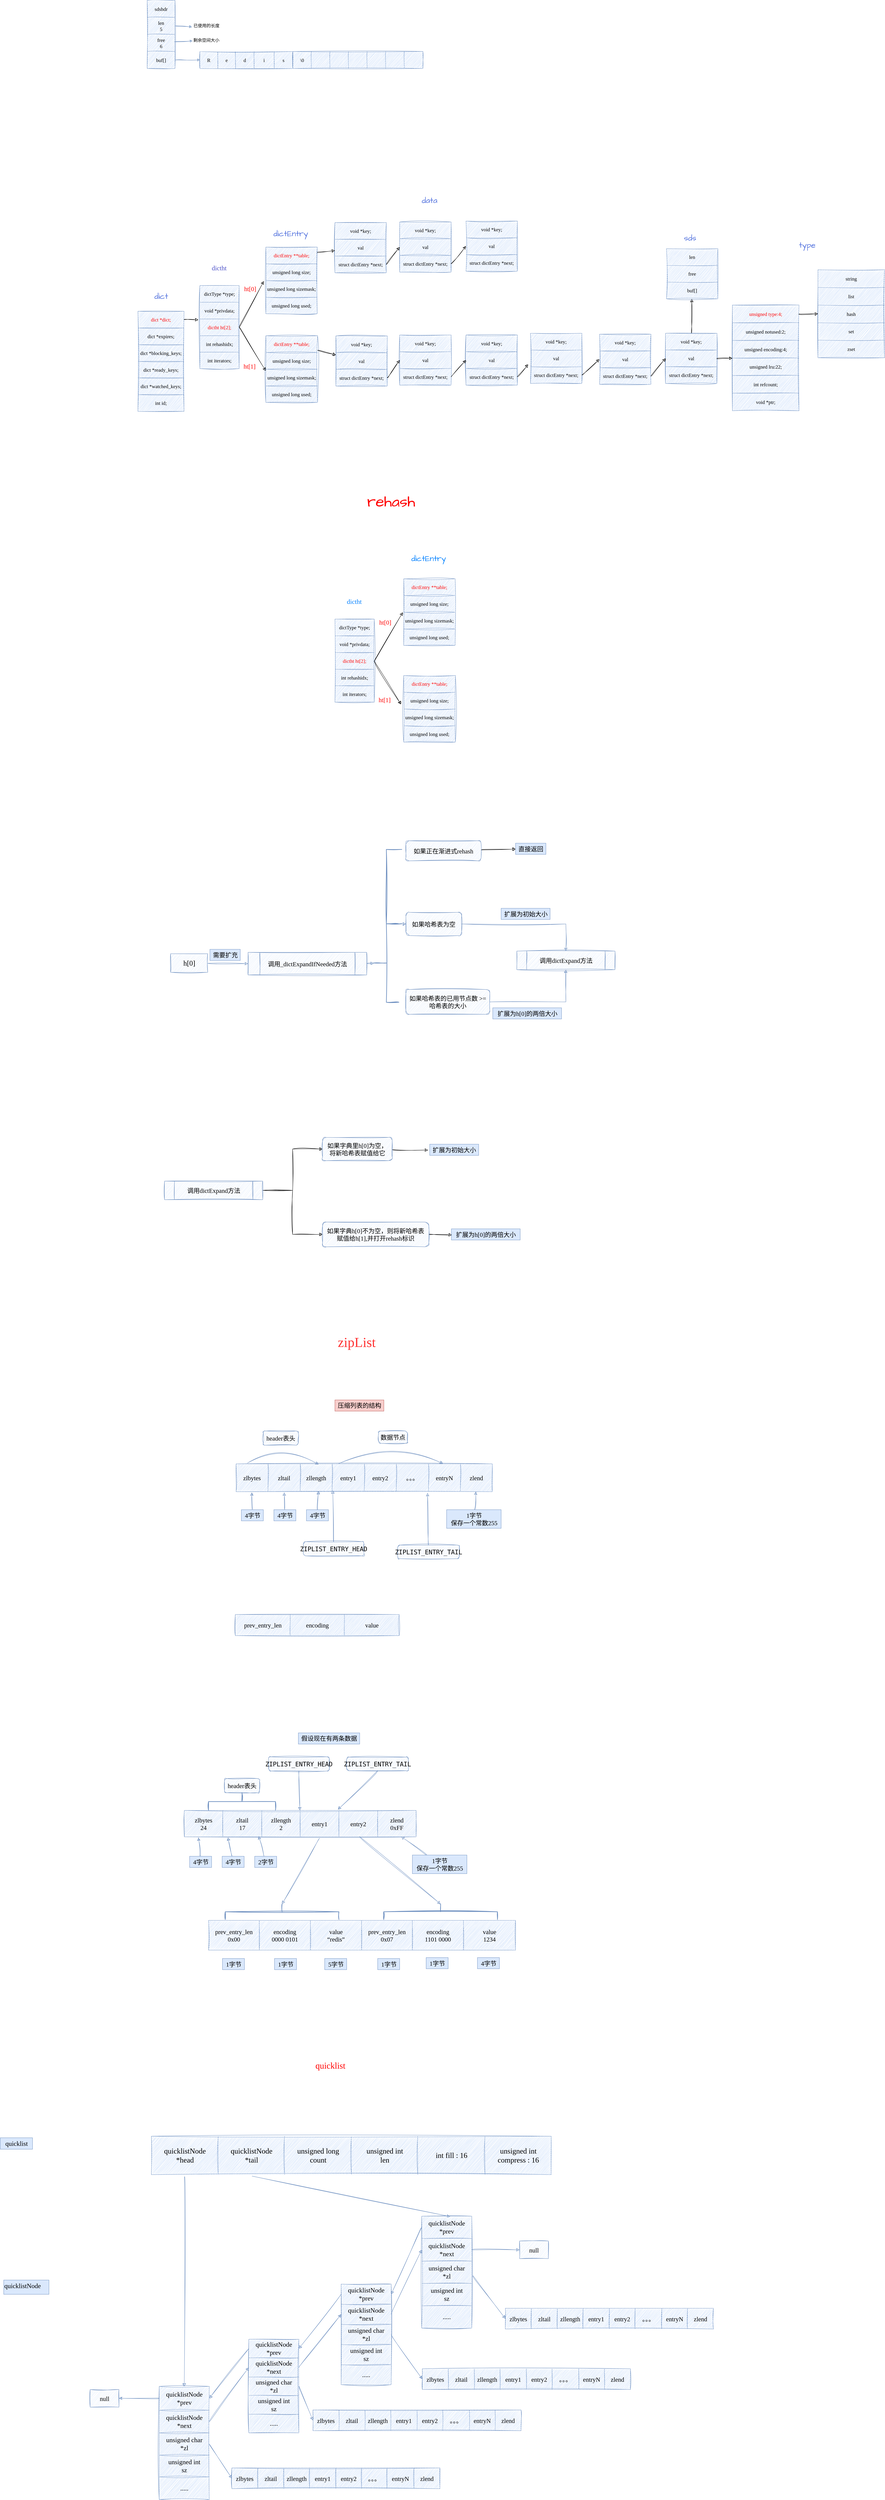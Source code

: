 <mxfile version="21.3.7" type="github">
  <diagram name="第 1 页" id="oPCSwoOenf8TTcg8J0vJ">
    <mxGraphModel dx="3190" dy="1353" grid="0" gridSize="10" guides="1" tooltips="1" connect="1" arrows="1" fold="1" page="0" pageScale="1" pageWidth="1169" pageHeight="827" math="0" shadow="0">
      <root>
        <mxCell id="0" />
        <mxCell id="1" parent="0" />
        <mxCell id="5geVobr9w2sut3lOAOPp-121" value="" style="shape=table;startSize=0;container=1;collapsible=0;childLayout=tableLayout;sketch=1;hachureGap=4;jiggle=2;curveFitting=1;fontFamily=Verdana;fontSize=16;fillColor=#dae8fc;strokeColor=#6c8ebf;" parent="1" vertex="1">
          <mxGeometry x="-80" y="70" width="90" height="220" as="geometry" />
        </mxCell>
        <mxCell id="5geVobr9w2sut3lOAOPp-122" value="" style="shape=tableRow;horizontal=0;startSize=0;swimlaneHead=0;swimlaneBody=0;strokeColor=#6c8ebf;top=0;left=0;bottom=0;right=0;collapsible=0;dropTarget=0;fillColor=#dae8fc;points=[[0,0.5],[1,0.5]];portConstraint=eastwest;sketch=1;hachureGap=4;jiggle=2;curveFitting=1;fontFamily=Verdana;fontSize=16;" parent="5geVobr9w2sut3lOAOPp-121" vertex="1">
          <mxGeometry width="90" height="55" as="geometry" />
        </mxCell>
        <mxCell id="5geVobr9w2sut3lOAOPp-123" value="&lt;div&gt;sdshdr&lt;/div&gt;" style="shape=partialRectangle;html=1;whiteSpace=wrap;connectable=0;strokeColor=#6c8ebf;overflow=hidden;fillColor=#dae8fc;top=0;left=0;bottom=0;right=0;pointerEvents=1;sketch=1;hachureGap=4;jiggle=2;curveFitting=1;fontFamily=Verdana;fontSize=16;" parent="5geVobr9w2sut3lOAOPp-122" vertex="1">
          <mxGeometry width="90" height="55" as="geometry">
            <mxRectangle width="90" height="55" as="alternateBounds" />
          </mxGeometry>
        </mxCell>
        <mxCell id="5geVobr9w2sut3lOAOPp-124" value="" style="shape=tableRow;horizontal=0;startSize=0;swimlaneHead=0;swimlaneBody=0;strokeColor=#6c8ebf;top=0;left=0;bottom=0;right=0;collapsible=0;dropTarget=0;fillColor=#dae8fc;points=[[0,0.5],[1,0.5]];portConstraint=eastwest;sketch=1;hachureGap=4;jiggle=2;curveFitting=1;fontFamily=Verdana;fontSize=16;" parent="5geVobr9w2sut3lOAOPp-121" vertex="1">
          <mxGeometry y="55" width="90" height="55" as="geometry" />
        </mxCell>
        <mxCell id="5geVobr9w2sut3lOAOPp-125" value="&lt;div&gt;len&lt;/div&gt;&lt;div&gt;5&lt;br&gt;&lt;/div&gt;" style="shape=partialRectangle;html=1;whiteSpace=wrap;connectable=0;strokeColor=#6c8ebf;overflow=hidden;fillColor=#dae8fc;top=0;left=0;bottom=0;right=0;pointerEvents=1;sketch=1;hachureGap=4;jiggle=2;curveFitting=1;fontFamily=Verdana;fontSize=16;" parent="5geVobr9w2sut3lOAOPp-124" vertex="1">
          <mxGeometry width="90" height="55" as="geometry">
            <mxRectangle width="90" height="55" as="alternateBounds" />
          </mxGeometry>
        </mxCell>
        <mxCell id="5geVobr9w2sut3lOAOPp-126" value="" style="shape=tableRow;horizontal=0;startSize=0;swimlaneHead=0;swimlaneBody=0;strokeColor=#6c8ebf;top=0;left=0;bottom=0;right=0;collapsible=0;dropTarget=0;fillColor=#dae8fc;points=[[0,0.5],[1,0.5]];portConstraint=eastwest;sketch=1;hachureGap=4;jiggle=2;curveFitting=1;fontFamily=Verdana;fontSize=16;" parent="5geVobr9w2sut3lOAOPp-121" vertex="1">
          <mxGeometry y="110" width="90" height="55" as="geometry" />
        </mxCell>
        <mxCell id="5geVobr9w2sut3lOAOPp-127" value="&lt;div&gt;free&lt;/div&gt;6" style="shape=partialRectangle;html=1;whiteSpace=wrap;connectable=0;strokeColor=#6c8ebf;overflow=hidden;fillColor=#dae8fc;top=0;left=0;bottom=0;right=0;pointerEvents=1;sketch=1;hachureGap=4;jiggle=2;curveFitting=1;fontFamily=Verdana;fontSize=16;" parent="5geVobr9w2sut3lOAOPp-126" vertex="1">
          <mxGeometry width="90" height="55" as="geometry">
            <mxRectangle width="90" height="55" as="alternateBounds" />
          </mxGeometry>
        </mxCell>
        <mxCell id="5geVobr9w2sut3lOAOPp-128" value="" style="shape=tableRow;horizontal=0;startSize=0;swimlaneHead=0;swimlaneBody=0;strokeColor=#6c8ebf;top=0;left=0;bottom=0;right=0;collapsible=0;dropTarget=0;fillColor=#dae8fc;points=[[0,0.5],[1,0.5]];portConstraint=eastwest;sketch=1;hachureGap=4;jiggle=2;curveFitting=1;fontFamily=Verdana;fontSize=16;" parent="5geVobr9w2sut3lOAOPp-121" vertex="1">
          <mxGeometry y="165" width="90" height="55" as="geometry" />
        </mxCell>
        <mxCell id="5geVobr9w2sut3lOAOPp-129" value="buf[]" style="shape=partialRectangle;html=1;whiteSpace=wrap;connectable=0;strokeColor=#6c8ebf;overflow=hidden;fillColor=#dae8fc;top=0;left=0;bottom=0;right=0;pointerEvents=1;sketch=1;hachureGap=4;jiggle=2;curveFitting=1;fontFamily=Verdana;fontSize=16;" parent="5geVobr9w2sut3lOAOPp-128" vertex="1">
          <mxGeometry width="90" height="55" as="geometry">
            <mxRectangle width="90" height="55" as="alternateBounds" />
          </mxGeometry>
        </mxCell>
        <mxCell id="5geVobr9w2sut3lOAOPp-176" style="edgeStyle=none;shape=connector;rounded=0;sketch=1;hachureGap=4;jiggle=2;curveFitting=1;orthogonalLoop=1;jettySize=auto;html=1;exitX=1;exitY=0.5;exitDx=0;exitDy=0;labelBackgroundColor=default;strokeColor=#6c8ebf;fontFamily=Architects Daughter;fontSource=https%3A%2F%2Ffonts.googleapis.com%2Fcss%3Ffamily%3DArchitects%2BDaughter;fontSize=16;fontColor=default;endArrow=classic;startSize=0;fillColor=#dae8fc;" parent="5geVobr9w2sut3lOAOPp-121" source="5geVobr9w2sut3lOAOPp-124" target="5geVobr9w2sut3lOAOPp-124" edge="1">
          <mxGeometry relative="1" as="geometry" />
        </mxCell>
        <mxCell id="5geVobr9w2sut3lOAOPp-140" value="" style="shape=table;startSize=0;container=1;collapsible=0;childLayout=tableLayout;sketch=1;hachureGap=4;jiggle=2;curveFitting=1;fontFamily=Verdana;fontSize=16;fillColor=#dae8fc;strokeColor=#6c8ebf;" parent="1" vertex="1">
          <mxGeometry x="90" y="235" width="300" height="55" as="geometry" />
        </mxCell>
        <mxCell id="5geVobr9w2sut3lOAOPp-141" value="" style="shape=tableRow;horizontal=0;startSize=0;swimlaneHead=0;swimlaneBody=0;strokeColor=#6c8ebf;top=0;left=0;bottom=0;right=0;collapsible=0;dropTarget=0;fillColor=#dae8fc;points=[[0,0.5],[1,0.5]];portConstraint=eastwest;sketch=1;hachureGap=4;jiggle=2;curveFitting=1;fontFamily=Verdana;fontSize=16;" parent="5geVobr9w2sut3lOAOPp-140" vertex="1">
          <mxGeometry width="300" height="55" as="geometry" />
        </mxCell>
        <mxCell id="5geVobr9w2sut3lOAOPp-142" value="R" style="shape=partialRectangle;html=1;whiteSpace=wrap;connectable=0;strokeColor=#6c8ebf;overflow=hidden;fillColor=#dae8fc;top=0;left=0;bottom=0;right=0;pointerEvents=1;sketch=1;hachureGap=4;jiggle=2;curveFitting=1;fontFamily=Verdana;fontSize=16;" parent="5geVobr9w2sut3lOAOPp-141" vertex="1">
          <mxGeometry width="58" height="55" as="geometry">
            <mxRectangle width="58" height="55" as="alternateBounds" />
          </mxGeometry>
        </mxCell>
        <mxCell id="5geVobr9w2sut3lOAOPp-143" value="e" style="shape=partialRectangle;html=1;whiteSpace=wrap;connectable=0;strokeColor=#6c8ebf;overflow=hidden;fillColor=#dae8fc;top=0;left=0;bottom=0;right=0;pointerEvents=1;sketch=1;hachureGap=4;jiggle=2;curveFitting=1;fontFamily=Verdana;fontSize=16;" parent="5geVobr9w2sut3lOAOPp-141" vertex="1">
          <mxGeometry x="58" width="57" height="55" as="geometry">
            <mxRectangle width="57" height="55" as="alternateBounds" />
          </mxGeometry>
        </mxCell>
        <mxCell id="5geVobr9w2sut3lOAOPp-144" value="d" style="shape=partialRectangle;html=1;whiteSpace=wrap;connectable=0;strokeColor=#6c8ebf;overflow=hidden;fillColor=#dae8fc;top=0;left=0;bottom=0;right=0;pointerEvents=1;sketch=1;hachureGap=4;jiggle=2;curveFitting=1;fontFamily=Verdana;fontSize=16;" parent="5geVobr9w2sut3lOAOPp-141" vertex="1">
          <mxGeometry x="115" width="60" height="55" as="geometry">
            <mxRectangle width="60" height="55" as="alternateBounds" />
          </mxGeometry>
        </mxCell>
        <mxCell id="5geVobr9w2sut3lOAOPp-145" value="i" style="shape=partialRectangle;html=1;whiteSpace=wrap;connectable=0;strokeColor=#6c8ebf;overflow=hidden;fillColor=#dae8fc;top=0;left=0;bottom=0;right=0;pointerEvents=1;sketch=1;hachureGap=4;jiggle=2;curveFitting=1;fontFamily=Verdana;fontSize=16;" parent="5geVobr9w2sut3lOAOPp-141" vertex="1">
          <mxGeometry x="175" width="65" height="55" as="geometry">
            <mxRectangle width="65" height="55" as="alternateBounds" />
          </mxGeometry>
        </mxCell>
        <mxCell id="5geVobr9w2sut3lOAOPp-146" value="s" style="shape=partialRectangle;html=1;whiteSpace=wrap;connectable=0;strokeColor=#6c8ebf;overflow=hidden;fillColor=#dae8fc;top=0;left=0;bottom=0;right=0;pointerEvents=1;sketch=1;hachureGap=4;jiggle=2;curveFitting=1;fontFamily=Verdana;fontSize=16;" parent="5geVobr9w2sut3lOAOPp-141" vertex="1">
          <mxGeometry x="240" width="60" height="55" as="geometry">
            <mxRectangle width="60" height="55" as="alternateBounds" />
          </mxGeometry>
        </mxCell>
        <mxCell id="5geVobr9w2sut3lOAOPp-148" style="edgeStyle=none;shape=connector;rounded=0;sketch=1;hachureGap=4;jiggle=2;curveFitting=1;orthogonalLoop=1;jettySize=auto;html=1;exitX=1;exitY=0.5;exitDx=0;exitDy=0;entryX=0;entryY=0.5;entryDx=0;entryDy=0;labelBackgroundColor=default;strokeColor=#6c8ebf;fontFamily=Verdana;fontSize=16;fontColor=default;endArrow=classic;startSize=0;fillColor=#dae8fc;" parent="1" source="5geVobr9w2sut3lOAOPp-128" target="5geVobr9w2sut3lOAOPp-140" edge="1">
          <mxGeometry relative="1" as="geometry" />
        </mxCell>
        <mxCell id="5geVobr9w2sut3lOAOPp-154" value="" style="shape=table;startSize=0;container=1;collapsible=0;childLayout=tableLayout;sketch=1;hachureGap=4;jiggle=2;curveFitting=1;fontFamily=Architects Daughter;fontSource=https%3A%2F%2Ffonts.googleapis.com%2Fcss%3Ffamily%3DArchitects%2BDaughter;fontSize=16;fillColor=#dae8fc;strokeColor=#6c8ebf;" parent="1" vertex="1">
          <mxGeometry x="390" y="235" width="420" height="55" as="geometry" />
        </mxCell>
        <mxCell id="5geVobr9w2sut3lOAOPp-155" value="" style="shape=tableRow;horizontal=0;startSize=0;swimlaneHead=0;swimlaneBody=0;strokeColor=#6c8ebf;top=0;left=0;bottom=0;right=0;collapsible=0;dropTarget=0;fillColor=#dae8fc;points=[[0,0.5],[1,0.5]];portConstraint=eastwest;sketch=1;hachureGap=4;jiggle=2;curveFitting=1;fontFamily=Architects Daughter;fontSource=https%3A%2F%2Ffonts.googleapis.com%2Fcss%3Ffamily%3DArchitects%2BDaughter;fontSize=16;" parent="5geVobr9w2sut3lOAOPp-154" vertex="1">
          <mxGeometry width="420" height="55" as="geometry" />
        </mxCell>
        <mxCell id="5geVobr9w2sut3lOAOPp-156" value="\0" style="shape=partialRectangle;html=1;whiteSpace=wrap;connectable=0;strokeColor=#6c8ebf;overflow=hidden;fillColor=#dae8fc;top=0;left=0;bottom=0;right=0;pointerEvents=1;sketch=1;hachureGap=4;jiggle=2;curveFitting=1;fontFamily=Verdana;fontSize=16;" parent="5geVobr9w2sut3lOAOPp-155" vertex="1">
          <mxGeometry width="60" height="55" as="geometry">
            <mxRectangle width="60" height="55" as="alternateBounds" />
          </mxGeometry>
        </mxCell>
        <mxCell id="5geVobr9w2sut3lOAOPp-157" value="" style="shape=partialRectangle;html=1;whiteSpace=wrap;connectable=0;strokeColor=#6c8ebf;overflow=hidden;fillColor=#dae8fc;top=0;left=0;bottom=0;right=0;pointerEvents=1;sketch=1;hachureGap=4;jiggle=2;curveFitting=1;fontFamily=Verdana;fontSize=16;" parent="5geVobr9w2sut3lOAOPp-155" vertex="1">
          <mxGeometry x="60" width="60" height="55" as="geometry">
            <mxRectangle width="60" height="55" as="alternateBounds" />
          </mxGeometry>
        </mxCell>
        <mxCell id="5geVobr9w2sut3lOAOPp-158" value="" style="shape=partialRectangle;html=1;whiteSpace=wrap;connectable=0;strokeColor=#6c8ebf;overflow=hidden;fillColor=#dae8fc;top=0;left=0;bottom=0;right=0;pointerEvents=1;sketch=1;hachureGap=4;jiggle=2;curveFitting=1;fontFamily=Verdana;fontSize=16;" parent="5geVobr9w2sut3lOAOPp-155" vertex="1">
          <mxGeometry x="120" width="60" height="55" as="geometry">
            <mxRectangle width="60" height="55" as="alternateBounds" />
          </mxGeometry>
        </mxCell>
        <mxCell id="5geVobr9w2sut3lOAOPp-159" value="" style="shape=partialRectangle;html=1;whiteSpace=wrap;connectable=0;strokeColor=#6c8ebf;overflow=hidden;fillColor=#dae8fc;top=0;left=0;bottom=0;right=0;pointerEvents=1;sketch=1;hachureGap=4;jiggle=2;curveFitting=1;fontFamily=Verdana;fontSize=16;" parent="5geVobr9w2sut3lOAOPp-155" vertex="1">
          <mxGeometry x="180" width="60" height="55" as="geometry">
            <mxRectangle width="60" height="55" as="alternateBounds" />
          </mxGeometry>
        </mxCell>
        <mxCell id="5geVobr9w2sut3lOAOPp-160" value="" style="shape=partialRectangle;html=1;whiteSpace=wrap;connectable=0;strokeColor=#6c8ebf;overflow=hidden;fillColor=#dae8fc;top=0;left=0;bottom=0;right=0;pointerEvents=1;sketch=1;hachureGap=4;jiggle=2;curveFitting=1;fontFamily=Verdana;fontSize=16;" parent="5geVobr9w2sut3lOAOPp-155" vertex="1">
          <mxGeometry x="240" width="60" height="55" as="geometry">
            <mxRectangle width="60" height="55" as="alternateBounds" />
          </mxGeometry>
        </mxCell>
        <mxCell id="5geVobr9w2sut3lOAOPp-161" value="" style="shape=partialRectangle;html=1;whiteSpace=wrap;connectable=0;strokeColor=#6c8ebf;overflow=hidden;fillColor=#dae8fc;top=0;left=0;bottom=0;right=0;pointerEvents=1;sketch=1;hachureGap=4;jiggle=2;curveFitting=1;fontFamily=Architects Daughter;fontSource=https%3A%2F%2Ffonts.googleapis.com%2Fcss%3Ffamily%3DArchitects%2BDaughter;fontSize=16;" parent="5geVobr9w2sut3lOAOPp-155" vertex="1">
          <mxGeometry x="300" width="60" height="55" as="geometry">
            <mxRectangle width="60" height="55" as="alternateBounds" />
          </mxGeometry>
        </mxCell>
        <mxCell id="5geVobr9w2sut3lOAOPp-162" value="" style="shape=partialRectangle;html=1;whiteSpace=wrap;connectable=0;strokeColor=#6c8ebf;overflow=hidden;fillColor=#dae8fc;top=0;left=0;bottom=0;right=0;pointerEvents=1;sketch=1;hachureGap=4;jiggle=2;curveFitting=1;fontFamily=Architects Daughter;fontSource=https%3A%2F%2Ffonts.googleapis.com%2Fcss%3Ffamily%3DArchitects%2BDaughter;fontSize=16;" parent="5geVobr9w2sut3lOAOPp-155" vertex="1">
          <mxGeometry x="360" width="60" height="55" as="geometry">
            <mxRectangle width="60" height="55" as="alternateBounds" />
          </mxGeometry>
        </mxCell>
        <mxCell id="5geVobr9w2sut3lOAOPp-173" value="已使用的长度" style="text;html=1;align=center;verticalAlign=middle;whiteSpace=wrap;rounded=0;fontSize=14;fontFamily=Verdana;" parent="1" vertex="1">
          <mxGeometry x="17.5" y="132" width="187" height="41" as="geometry" />
        </mxCell>
        <mxCell id="5geVobr9w2sut3lOAOPp-175" value="剩余空间大小" style="text;html=1;align=center;verticalAlign=middle;whiteSpace=wrap;rounded=0;fontSize=14;fontFamily=Verdana;" parent="1" vertex="1">
          <mxGeometry x="34" y="184" width="154" height="32" as="geometry" />
        </mxCell>
        <mxCell id="5geVobr9w2sut3lOAOPp-179" value="" style="edgeStyle=none;orthogonalLoop=1;jettySize=auto;html=1;rounded=0;labelBackgroundColor=default;sketch=1;hachureGap=4;jiggle=2;curveFitting=1;strokeColor=#6c8ebf;fontFamily=Architects Daughter;fontSource=https%3A%2F%2Ffonts.googleapis.com%2Fcss%3Ffamily%3DArchitects%2BDaughter;fontSize=16;fontColor=default;endArrow=classic;startSize=0;shape=connector;exitX=1;exitY=0.5;exitDx=0;exitDy=0;verticalAlign=top;align=center;fillColor=#dae8fc;" parent="1" source="5geVobr9w2sut3lOAOPp-124" edge="1">
          <mxGeometry width="120" relative="1" as="geometry">
            <mxPoint x="25" y="152" as="sourcePoint" />
            <mxPoint x="64" y="156" as="targetPoint" />
            <Array as="points" />
          </mxGeometry>
        </mxCell>
        <mxCell id="5geVobr9w2sut3lOAOPp-180" value="" style="edgeStyle=none;orthogonalLoop=1;jettySize=auto;html=1;rounded=0;labelBackgroundColor=default;sketch=1;hachureGap=4;jiggle=2;curveFitting=1;strokeColor=#6c8ebf;fontFamily=Architects Daughter;fontSource=https%3A%2F%2Ffonts.googleapis.com%2Fcss%3Ffamily%3DArchitects%2BDaughter;fontSize=16;fontColor=default;endArrow=classic;startSize=0;shape=connector;fillColor=#dae8fc;" parent="1" edge="1">
          <mxGeometry width="120" relative="1" as="geometry">
            <mxPoint x="8" y="204" as="sourcePoint" />
            <mxPoint x="66" y="201" as="targetPoint" />
            <Array as="points" />
          </mxGeometry>
        </mxCell>
        <mxCell id="4Uz1F2ACbzt5R1qKIiyA-1" value="" style="shape=table;startSize=0;container=1;collapsible=0;childLayout=tableLayout;sketch=1;hachureGap=4;jiggle=2;curveFitting=1;fontFamily=Verdana;fontSize=16;fillColor=#dae8fc;strokeColor=#6c8ebf;fontColor=default;labelBackgroundColor=none;" parent="1" vertex="1">
          <mxGeometry x="-110" y="1073" width="149" height="323" as="geometry" />
        </mxCell>
        <mxCell id="4Uz1F2ACbzt5R1qKIiyA-2" value="" style="shape=tableRow;horizontal=0;startSize=0;swimlaneHead=0;swimlaneBody=0;strokeColor=#6c8ebf;top=0;left=0;bottom=0;right=0;collapsible=0;dropTarget=0;fillColor=#dae8fc;points=[[0,0.5],[1,0.5]];portConstraint=eastwest;sketch=1;hachureGap=4;jiggle=2;curveFitting=1;fontFamily=Verdana;fontSize=16;fontColor=default;labelBackgroundColor=none;" parent="4Uz1F2ACbzt5R1qKIiyA-1" vertex="1">
          <mxGeometry width="149" height="54" as="geometry" />
        </mxCell>
        <mxCell id="4Uz1F2ACbzt5R1qKIiyA-3" value="&lt;div style=&quot;font-size: 16px;&quot;&gt;&lt;font style=&quot;font-size: 16px;&quot; color=&quot;#ff0000&quot;&gt;dict *&lt;span style=&quot;font-size: 16px;&quot;&gt;dict&lt;/span&gt;&lt;span style=&quot;font-size: 16px;&quot;&gt;; &lt;/span&gt;&lt;/font&gt;&lt;/div&gt;" style="shape=partialRectangle;html=1;whiteSpace=wrap;connectable=0;strokeColor=#6c8ebf;overflow=hidden;fillColor=#dae8fc;top=0;left=0;bottom=0;right=0;pointerEvents=1;sketch=1;hachureGap=4;jiggle=2;curveFitting=1;fontFamily=Verdana;fontSize=16;fontColor=default;labelBackgroundColor=none;" parent="4Uz1F2ACbzt5R1qKIiyA-2" vertex="1">
          <mxGeometry width="149" height="54" as="geometry">
            <mxRectangle width="149" height="54" as="alternateBounds" />
          </mxGeometry>
        </mxCell>
        <mxCell id="4Uz1F2ACbzt5R1qKIiyA-4" value="" style="shape=tableRow;horizontal=0;startSize=0;swimlaneHead=0;swimlaneBody=0;strokeColor=#6c8ebf;top=0;left=0;bottom=0;right=0;collapsible=0;dropTarget=0;fillColor=#dae8fc;points=[[0,0.5],[1,0.5]];portConstraint=eastwest;sketch=1;hachureGap=4;jiggle=2;curveFitting=1;fontFamily=Verdana;fontSize=16;fontColor=default;labelBackgroundColor=none;" parent="4Uz1F2ACbzt5R1qKIiyA-1" vertex="1">
          <mxGeometry y="54" width="149" height="54" as="geometry" />
        </mxCell>
        <mxCell id="4Uz1F2ACbzt5R1qKIiyA-5" value="&lt;div style=&quot;font-size: 16px;&quot;&gt;dict *&lt;span style=&quot;font-size: 16px;&quot;&gt;expires&lt;/span&gt;&lt;span style=&quot;font-size: 16px;&quot;&gt;;&lt;/span&gt;&lt;/div&gt;" style="shape=partialRectangle;html=1;whiteSpace=wrap;connectable=0;strokeColor=#6c8ebf;overflow=hidden;fillColor=#dae8fc;top=0;left=0;bottom=0;right=0;pointerEvents=1;sketch=1;hachureGap=4;jiggle=2;curveFitting=1;fontFamily=Verdana;fontSize=16;fontColor=default;labelBackgroundColor=none;" parent="4Uz1F2ACbzt5R1qKIiyA-4" vertex="1">
          <mxGeometry width="149" height="54" as="geometry">
            <mxRectangle width="149" height="54" as="alternateBounds" />
          </mxGeometry>
        </mxCell>
        <mxCell id="4Uz1F2ACbzt5R1qKIiyA-6" value="" style="shape=tableRow;horizontal=0;startSize=0;swimlaneHead=0;swimlaneBody=0;strokeColor=#6c8ebf;top=0;left=0;bottom=0;right=0;collapsible=0;dropTarget=0;fillColor=#dae8fc;points=[[0,0.5],[1,0.5]];portConstraint=eastwest;sketch=1;hachureGap=4;jiggle=2;curveFitting=1;fontFamily=Verdana;fontSize=16;fontColor=default;labelBackgroundColor=none;" parent="4Uz1F2ACbzt5R1qKIiyA-1" vertex="1">
          <mxGeometry y="108" width="149" height="54" as="geometry" />
        </mxCell>
        <mxCell id="4Uz1F2ACbzt5R1qKIiyA-7" value="&lt;div style=&quot;font-size: 16px;&quot;&gt;dict *&lt;span style=&quot;font-size: 16px;&quot;&gt;blocking_keys&lt;/span&gt;&lt;span style=&quot;font-size: 16px;&quot;&gt;;&lt;/span&gt;&lt;/div&gt;" style="shape=partialRectangle;html=1;whiteSpace=wrap;connectable=0;strokeColor=#6c8ebf;overflow=hidden;fillColor=#dae8fc;top=0;left=0;bottom=0;right=0;pointerEvents=1;sketch=1;hachureGap=4;jiggle=2;curveFitting=1;fontFamily=Verdana;fontSize=16;fontColor=default;labelBackgroundColor=none;" parent="4Uz1F2ACbzt5R1qKIiyA-6" vertex="1">
          <mxGeometry width="149" height="54" as="geometry">
            <mxRectangle width="149" height="54" as="alternateBounds" />
          </mxGeometry>
        </mxCell>
        <mxCell id="4Uz1F2ACbzt5R1qKIiyA-8" value="" style="shape=tableRow;horizontal=0;startSize=0;swimlaneHead=0;swimlaneBody=0;strokeColor=#6c8ebf;top=0;left=0;bottom=0;right=0;collapsible=0;dropTarget=0;fillColor=#dae8fc;points=[[0,0.5],[1,0.5]];portConstraint=eastwest;sketch=1;hachureGap=4;jiggle=2;curveFitting=1;fontFamily=Verdana;fontSize=16;fontColor=default;labelBackgroundColor=none;" parent="4Uz1F2ACbzt5R1qKIiyA-1" vertex="1">
          <mxGeometry y="162" width="149" height="53" as="geometry" />
        </mxCell>
        <mxCell id="4Uz1F2ACbzt5R1qKIiyA-9" value="&lt;div style=&quot;font-size: 16px;&quot;&gt;dict *&lt;span style=&quot;font-size: 16px;&quot;&gt;ready_keys&lt;/span&gt;&lt;span style=&quot;font-size: 16px;&quot;&gt;;&lt;/span&gt;&lt;/div&gt;" style="shape=partialRectangle;html=1;whiteSpace=wrap;connectable=0;strokeColor=#6c8ebf;overflow=hidden;fillColor=#dae8fc;top=0;left=0;bottom=0;right=0;pointerEvents=1;sketch=1;hachureGap=4;jiggle=2;curveFitting=1;fontFamily=Verdana;fontSize=16;fontColor=default;labelBackgroundColor=none;" parent="4Uz1F2ACbzt5R1qKIiyA-8" vertex="1">
          <mxGeometry width="149" height="53" as="geometry">
            <mxRectangle width="149" height="53" as="alternateBounds" />
          </mxGeometry>
        </mxCell>
        <mxCell id="4Uz1F2ACbzt5R1qKIiyA-10" value="" style="shape=tableRow;horizontal=0;startSize=0;swimlaneHead=0;swimlaneBody=0;strokeColor=#6c8ebf;top=0;left=0;bottom=0;right=0;collapsible=0;dropTarget=0;fillColor=#dae8fc;points=[[0,0.5],[1,0.5]];portConstraint=eastwest;sketch=1;hachureGap=4;jiggle=2;curveFitting=1;fontFamily=Verdana;fontSize=16;fontColor=default;labelBackgroundColor=none;" parent="4Uz1F2ACbzt5R1qKIiyA-1" vertex="1">
          <mxGeometry y="215" width="149" height="54" as="geometry" />
        </mxCell>
        <mxCell id="4Uz1F2ACbzt5R1qKIiyA-11" value="&lt;div style=&quot;font-size: 16px;&quot;&gt;dict *&lt;span style=&quot;font-size: 16px;&quot;&gt;watched_keys&lt;/span&gt;&lt;span style=&quot;font-size: 16px;&quot;&gt;;&lt;/span&gt;&lt;/div&gt;" style="shape=partialRectangle;html=1;whiteSpace=wrap;connectable=0;strokeColor=#6c8ebf;overflow=hidden;fillColor=#dae8fc;top=0;left=0;bottom=0;right=0;pointerEvents=1;sketch=1;hachureGap=4;jiggle=2;curveFitting=1;fontFamily=Verdana;fontSize=16;fontColor=default;labelBackgroundColor=none;" parent="4Uz1F2ACbzt5R1qKIiyA-10" vertex="1">
          <mxGeometry width="149" height="54" as="geometry">
            <mxRectangle width="149" height="54" as="alternateBounds" />
          </mxGeometry>
        </mxCell>
        <mxCell id="4Uz1F2ACbzt5R1qKIiyA-12" value="" style="shape=tableRow;horizontal=0;startSize=0;swimlaneHead=0;swimlaneBody=0;strokeColor=#6c8ebf;top=0;left=0;bottom=0;right=0;collapsible=0;dropTarget=0;fillColor=#dae8fc;points=[[0,0.5],[1,0.5]];portConstraint=eastwest;sketch=1;hachureGap=4;jiggle=2;curveFitting=1;fontFamily=Verdana;fontSize=16;fontColor=default;labelBackgroundColor=none;" parent="4Uz1F2ACbzt5R1qKIiyA-1" vertex="1">
          <mxGeometry y="269" width="149" height="54" as="geometry" />
        </mxCell>
        <mxCell id="4Uz1F2ACbzt5R1qKIiyA-13" value="&lt;div style=&quot;font-size: 16px;&quot;&gt;int &lt;span style=&quot;font-size: 16px;&quot;&gt;id&lt;/span&gt;&lt;span style=&quot;font-size: 16px;&quot;&gt;;&lt;/span&gt;&lt;/div&gt;" style="shape=partialRectangle;html=1;whiteSpace=wrap;connectable=0;strokeColor=#6c8ebf;overflow=hidden;fillColor=#dae8fc;top=0;left=0;bottom=0;right=0;pointerEvents=1;sketch=1;hachureGap=4;jiggle=2;curveFitting=1;fontFamily=Verdana;fontSize=16;fontColor=default;labelBackgroundColor=none;" parent="4Uz1F2ACbzt5R1qKIiyA-12" vertex="1">
          <mxGeometry width="149" height="54" as="geometry">
            <mxRectangle width="149" height="54" as="alternateBounds" />
          </mxGeometry>
        </mxCell>
        <mxCell id="4Uz1F2ACbzt5R1qKIiyA-16" value="" style="shape=table;startSize=0;container=1;collapsible=0;childLayout=tableLayout;sketch=1;hachureGap=4;jiggle=2;curveFitting=1;fontFamily=Verdana;fontSize=16;fillColor=#dae8fc;strokeColor=#6c8ebf;fontColor=default;labelBackgroundColor=none;" parent="1" vertex="1">
          <mxGeometry x="90" y="990" width="127" height="268" as="geometry" />
        </mxCell>
        <mxCell id="4Uz1F2ACbzt5R1qKIiyA-17" value="" style="shape=tableRow;horizontal=0;startSize=0;swimlaneHead=0;swimlaneBody=0;strokeColor=#6c8ebf;top=0;left=0;bottom=0;right=0;collapsible=0;dropTarget=0;fillColor=#dae8fc;points=[[0,0.5],[1,0.5]];portConstraint=eastwest;sketch=1;hachureGap=4;jiggle=2;curveFitting=1;fontFamily=Verdana;fontSize=16;fontColor=default;labelBackgroundColor=none;" parent="4Uz1F2ACbzt5R1qKIiyA-16" vertex="1">
          <mxGeometry width="127" height="54" as="geometry" />
        </mxCell>
        <mxCell id="4Uz1F2ACbzt5R1qKIiyA-18" value="&lt;div style=&quot;font-size: 16px;&quot;&gt;dictType *&lt;span style=&quot;font-size: 16px;&quot;&gt;type&lt;/span&gt;&lt;span style=&quot;font-size: 16px;&quot;&gt;;&lt;/span&gt;&lt;/div&gt;" style="shape=partialRectangle;html=1;whiteSpace=wrap;connectable=0;strokeColor=#6c8ebf;overflow=hidden;fillColor=#dae8fc;top=0;left=0;bottom=0;right=0;pointerEvents=1;sketch=1;hachureGap=4;jiggle=2;curveFitting=1;fontFamily=Verdana;fontSize=16;fontColor=default;labelBackgroundColor=none;" parent="4Uz1F2ACbzt5R1qKIiyA-17" vertex="1">
          <mxGeometry width="127" height="54" as="geometry">
            <mxRectangle width="127" height="54" as="alternateBounds" />
          </mxGeometry>
        </mxCell>
        <mxCell id="4Uz1F2ACbzt5R1qKIiyA-19" value="" style="shape=tableRow;horizontal=0;startSize=0;swimlaneHead=0;swimlaneBody=0;strokeColor=#6c8ebf;top=0;left=0;bottom=0;right=0;collapsible=0;dropTarget=0;fillColor=#dae8fc;points=[[0,0.5],[1,0.5]];portConstraint=eastwest;sketch=1;hachureGap=4;jiggle=2;curveFitting=1;fontFamily=Verdana;fontSize=16;fontColor=default;labelBackgroundColor=none;" parent="4Uz1F2ACbzt5R1qKIiyA-16" vertex="1">
          <mxGeometry y="54" width="127" height="54" as="geometry" />
        </mxCell>
        <mxCell id="4Uz1F2ACbzt5R1qKIiyA-20" value="&lt;div style=&quot;font-size: 16px;&quot;&gt;void *&lt;span style=&quot;font-size: 16px;&quot;&gt;privdata&lt;/span&gt;&lt;span style=&quot;font-size: 16px;&quot;&gt;;&lt;/span&gt;&lt;/div&gt;" style="shape=partialRectangle;html=1;whiteSpace=wrap;connectable=0;strokeColor=#6c8ebf;overflow=hidden;fillColor=#dae8fc;top=0;left=0;bottom=0;right=0;pointerEvents=1;sketch=1;hachureGap=4;jiggle=2;curveFitting=1;fontFamily=Verdana;fontSize=16;fontColor=default;labelBackgroundColor=none;" parent="4Uz1F2ACbzt5R1qKIiyA-19" vertex="1">
          <mxGeometry width="127" height="54" as="geometry">
            <mxRectangle width="127" height="54" as="alternateBounds" />
          </mxGeometry>
        </mxCell>
        <mxCell id="4Uz1F2ACbzt5R1qKIiyA-21" value="" style="shape=tableRow;horizontal=0;startSize=0;swimlaneHead=0;swimlaneBody=0;strokeColor=#6c8ebf;top=0;left=0;bottom=0;right=0;collapsible=0;dropTarget=0;fillColor=#dae8fc;points=[[0,0.5],[1,0.5]];portConstraint=eastwest;sketch=1;hachureGap=4;jiggle=2;curveFitting=1;fontFamily=Verdana;fontSize=16;fontColor=default;labelBackgroundColor=none;" parent="4Uz1F2ACbzt5R1qKIiyA-16" vertex="1">
          <mxGeometry y="108" width="127" height="54" as="geometry" />
        </mxCell>
        <mxCell id="4Uz1F2ACbzt5R1qKIiyA-22" value="&lt;div style=&quot;font-size: 16px;&quot;&gt;&lt;font style=&quot;font-size: 16px;&quot; color=&quot;#ff0000&quot;&gt;dictht &lt;span style=&quot;font-size: 16px;&quot;&gt;ht&lt;/span&gt;[&lt;span style=&quot;font-size: 16px;&quot;&gt;2&lt;/span&gt;]&lt;span style=&quot;font-size: 16px;&quot;&gt;;&lt;/span&gt;&lt;/font&gt;&lt;/div&gt;" style="shape=partialRectangle;html=1;whiteSpace=wrap;connectable=0;strokeColor=#6c8ebf;overflow=hidden;fillColor=#dae8fc;top=0;left=0;bottom=0;right=0;pointerEvents=1;sketch=1;hachureGap=4;jiggle=2;curveFitting=1;fontFamily=Verdana;fontSize=16;fontColor=default;labelBackgroundColor=none;" parent="4Uz1F2ACbzt5R1qKIiyA-21" vertex="1">
          <mxGeometry width="127" height="54" as="geometry">
            <mxRectangle width="127" height="54" as="alternateBounds" />
          </mxGeometry>
        </mxCell>
        <mxCell id="4Uz1F2ACbzt5R1qKIiyA-23" value="" style="shape=tableRow;horizontal=0;startSize=0;swimlaneHead=0;swimlaneBody=0;strokeColor=#6c8ebf;top=0;left=0;bottom=0;right=0;collapsible=0;dropTarget=0;fillColor=#dae8fc;points=[[0,0.5],[1,0.5]];portConstraint=eastwest;sketch=1;hachureGap=4;jiggle=2;curveFitting=1;fontFamily=Verdana;fontSize=16;fontColor=default;labelBackgroundColor=none;" parent="4Uz1F2ACbzt5R1qKIiyA-16" vertex="1">
          <mxGeometry y="162" width="127" height="53" as="geometry" />
        </mxCell>
        <mxCell id="4Uz1F2ACbzt5R1qKIiyA-24" value="&lt;div style=&quot;font-size: 16px;&quot;&gt;int &lt;span style=&quot;font-size: 16px;&quot;&gt;rehashidx&lt;/span&gt;&lt;span style=&quot;font-size: 16px;&quot;&gt;;&lt;/span&gt;&lt;/div&gt;" style="shape=partialRectangle;html=1;whiteSpace=wrap;connectable=0;strokeColor=#6c8ebf;overflow=hidden;fillColor=#dae8fc;top=0;left=0;bottom=0;right=0;pointerEvents=1;sketch=1;hachureGap=4;jiggle=2;curveFitting=1;fontFamily=Verdana;fontSize=16;fontColor=default;labelBackgroundColor=none;" parent="4Uz1F2ACbzt5R1qKIiyA-23" vertex="1">
          <mxGeometry width="127" height="53" as="geometry">
            <mxRectangle width="127" height="53" as="alternateBounds" />
          </mxGeometry>
        </mxCell>
        <mxCell id="4Uz1F2ACbzt5R1qKIiyA-30" style="shape=tableRow;horizontal=0;startSize=0;swimlaneHead=0;swimlaneBody=0;strokeColor=#6c8ebf;top=0;left=0;bottom=0;right=0;collapsible=0;dropTarget=0;fillColor=#dae8fc;points=[[0,0.5],[1,0.5]];portConstraint=eastwest;sketch=1;hachureGap=4;jiggle=2;curveFitting=1;fontFamily=Verdana;fontSize=16;fontColor=default;labelBackgroundColor=none;" parent="4Uz1F2ACbzt5R1qKIiyA-16" vertex="1">
          <mxGeometry y="215" width="127" height="53" as="geometry" />
        </mxCell>
        <mxCell id="4Uz1F2ACbzt5R1qKIiyA-31" value="&lt;div style=&quot;font-size: 16px;&quot;&gt;int &lt;span style=&quot;font-size: 16px;&quot;&gt;iterators&lt;/span&gt;&lt;span style=&quot;font-size: 16px;&quot;&gt;;&lt;/span&gt;&lt;/div&gt;" style="shape=partialRectangle;html=1;whiteSpace=wrap;connectable=0;strokeColor=#6c8ebf;overflow=hidden;fillColor=#dae8fc;top=0;left=0;bottom=0;right=0;pointerEvents=1;sketch=1;hachureGap=4;jiggle=2;curveFitting=1;fontFamily=Verdana;fontSize=16;fontColor=default;labelBackgroundColor=none;" parent="4Uz1F2ACbzt5R1qKIiyA-30" vertex="1">
          <mxGeometry width="127" height="53" as="geometry">
            <mxRectangle width="127" height="53" as="alternateBounds" />
          </mxGeometry>
        </mxCell>
        <mxCell id="4Uz1F2ACbzt5R1qKIiyA-29" style="edgeStyle=none;curved=1;rounded=0;sketch=1;hachureGap=4;jiggle=2;curveFitting=1;orthogonalLoop=1;jettySize=auto;html=1;exitX=1;exitY=0.5;exitDx=0;exitDy=0;fontFamily=Architects Daughter;fontSource=https%3A%2F%2Ffonts.googleapis.com%2Fcss%3Ffamily%3DArchitects%2BDaughter;fontSize=16;startSize=8;endSize=8;entryX=-0.04;entryY=1.046;entryDx=0;entryDy=0;entryPerimeter=0;" parent="1" source="4Uz1F2ACbzt5R1qKIiyA-2" target="4Uz1F2ACbzt5R1qKIiyA-19" edge="1">
          <mxGeometry relative="1" as="geometry" />
        </mxCell>
        <mxCell id="4Uz1F2ACbzt5R1qKIiyA-32" value="" style="shape=table;startSize=0;container=1;collapsible=0;childLayout=tableLayout;sketch=1;hachureGap=4;jiggle=2;curveFitting=1;fontFamily=Verdana;fontSize=16;fillColor=#dae8fc;strokeColor=#6c8ebf;fontColor=default;labelBackgroundColor=none;" parent="1" vertex="1">
          <mxGeometry x="303" y="866" width="166" height="215" as="geometry" />
        </mxCell>
        <mxCell id="4Uz1F2ACbzt5R1qKIiyA-33" value="" style="shape=tableRow;horizontal=0;startSize=0;swimlaneHead=0;swimlaneBody=0;strokeColor=#6c8ebf;top=0;left=0;bottom=0;right=0;collapsible=0;dropTarget=0;fillColor=#dae8fc;points=[[0,0.5],[1,0.5]];portConstraint=eastwest;sketch=1;hachureGap=4;jiggle=2;curveFitting=1;fontFamily=Verdana;fontSize=16;fontColor=default;labelBackgroundColor=none;" parent="4Uz1F2ACbzt5R1qKIiyA-32" vertex="1">
          <mxGeometry width="166" height="54" as="geometry" />
        </mxCell>
        <mxCell id="4Uz1F2ACbzt5R1qKIiyA-34" value="&lt;div style=&quot;font-size: 16px;&quot;&gt;&lt;font style=&quot;font-size: 16px;&quot; color=&quot;#ff0000&quot;&gt;dictEntry **&lt;span style=&quot;font-size: 16px;&quot;&gt;table&lt;/span&gt;&lt;span style=&quot;font-size: 16px;&quot;&gt;;&lt;/span&gt;&lt;/font&gt;&lt;/div&gt;" style="shape=partialRectangle;html=1;whiteSpace=wrap;connectable=0;strokeColor=#6c8ebf;overflow=hidden;fillColor=#dae8fc;top=0;left=0;bottom=0;right=0;pointerEvents=1;sketch=1;hachureGap=4;jiggle=2;curveFitting=1;fontFamily=Verdana;fontSize=16;fontColor=default;labelBackgroundColor=none;" parent="4Uz1F2ACbzt5R1qKIiyA-33" vertex="1">
          <mxGeometry width="166" height="54" as="geometry">
            <mxRectangle width="166" height="54" as="alternateBounds" />
          </mxGeometry>
        </mxCell>
        <mxCell id="4Uz1F2ACbzt5R1qKIiyA-35" value="" style="shape=tableRow;horizontal=0;startSize=0;swimlaneHead=0;swimlaneBody=0;strokeColor=#6c8ebf;top=0;left=0;bottom=0;right=0;collapsible=0;dropTarget=0;fillColor=#dae8fc;points=[[0,0.5],[1,0.5]];portConstraint=eastwest;sketch=1;hachureGap=4;jiggle=2;curveFitting=1;fontFamily=Verdana;fontSize=16;fontColor=default;labelBackgroundColor=none;" parent="4Uz1F2ACbzt5R1qKIiyA-32" vertex="1">
          <mxGeometry y="54" width="166" height="54" as="geometry" />
        </mxCell>
        <mxCell id="4Uz1F2ACbzt5R1qKIiyA-36" value="&lt;div style=&quot;font-size: 16px;&quot;&gt;unsigned long &lt;span style=&quot;font-size: 16px;&quot;&gt;size&lt;/span&gt;&lt;span style=&quot;font-size: 16px;&quot;&gt;;&lt;/span&gt;&lt;/div&gt;" style="shape=partialRectangle;html=1;whiteSpace=wrap;connectable=0;strokeColor=#6c8ebf;overflow=hidden;fillColor=#dae8fc;top=0;left=0;bottom=0;right=0;pointerEvents=1;sketch=1;hachureGap=4;jiggle=2;curveFitting=1;fontFamily=Verdana;fontSize=16;fontColor=default;labelBackgroundColor=none;" parent="4Uz1F2ACbzt5R1qKIiyA-35" vertex="1">
          <mxGeometry width="166" height="54" as="geometry">
            <mxRectangle width="166" height="54" as="alternateBounds" />
          </mxGeometry>
        </mxCell>
        <mxCell id="4Uz1F2ACbzt5R1qKIiyA-37" value="" style="shape=tableRow;horizontal=0;startSize=0;swimlaneHead=0;swimlaneBody=0;strokeColor=#6c8ebf;top=0;left=0;bottom=0;right=0;collapsible=0;dropTarget=0;fillColor=#dae8fc;points=[[0,0.5],[1,0.5]];portConstraint=eastwest;sketch=1;hachureGap=4;jiggle=2;curveFitting=1;fontFamily=Verdana;fontSize=16;fontColor=default;labelBackgroundColor=none;" parent="4Uz1F2ACbzt5R1qKIiyA-32" vertex="1">
          <mxGeometry y="108" width="166" height="54" as="geometry" />
        </mxCell>
        <mxCell id="4Uz1F2ACbzt5R1qKIiyA-38" value="&lt;div style=&quot;font-size: 16px;&quot;&gt;unsigned long &lt;span style=&quot;font-size: 16px;&quot;&gt;sizemask&lt;/span&gt;&lt;span style=&quot;font-size: 16px;&quot;&gt;;&lt;/span&gt;&lt;/div&gt;" style="shape=partialRectangle;html=1;whiteSpace=wrap;connectable=0;strokeColor=#6c8ebf;overflow=hidden;fillColor=#dae8fc;top=0;left=0;bottom=0;right=0;pointerEvents=1;sketch=1;hachureGap=4;jiggle=2;curveFitting=1;fontFamily=Verdana;fontSize=16;fontColor=default;labelBackgroundColor=none;" parent="4Uz1F2ACbzt5R1qKIiyA-37" vertex="1">
          <mxGeometry width="166" height="54" as="geometry">
            <mxRectangle width="166" height="54" as="alternateBounds" />
          </mxGeometry>
        </mxCell>
        <mxCell id="4Uz1F2ACbzt5R1qKIiyA-39" value="" style="shape=tableRow;horizontal=0;startSize=0;swimlaneHead=0;swimlaneBody=0;strokeColor=#6c8ebf;top=0;left=0;bottom=0;right=0;collapsible=0;dropTarget=0;fillColor=#dae8fc;points=[[0,0.5],[1,0.5]];portConstraint=eastwest;sketch=1;hachureGap=4;jiggle=2;curveFitting=1;fontFamily=Verdana;fontSize=16;fontColor=default;labelBackgroundColor=none;" parent="4Uz1F2ACbzt5R1qKIiyA-32" vertex="1">
          <mxGeometry y="162" width="166" height="53" as="geometry" />
        </mxCell>
        <mxCell id="4Uz1F2ACbzt5R1qKIiyA-40" value="&lt;div style=&quot;font-size: 16px;&quot;&gt;unsigned long &lt;span style=&quot;font-size: 16px;&quot;&gt;used&lt;/span&gt;&lt;span style=&quot;font-size: 16px;&quot;&gt;;&lt;/span&gt;&lt;/div&gt;" style="shape=partialRectangle;html=1;whiteSpace=wrap;connectable=0;strokeColor=#6c8ebf;overflow=hidden;fillColor=#dae8fc;top=0;left=0;bottom=0;right=0;pointerEvents=1;sketch=1;hachureGap=4;jiggle=2;curveFitting=1;fontFamily=Verdana;fontSize=16;fontColor=default;labelBackgroundColor=none;" parent="4Uz1F2ACbzt5R1qKIiyA-39" vertex="1">
          <mxGeometry width="166" height="53" as="geometry">
            <mxRectangle width="166" height="53" as="alternateBounds" />
          </mxGeometry>
        </mxCell>
        <mxCell id="4Uz1F2ACbzt5R1qKIiyA-43" style="edgeStyle=none;curved=1;rounded=0;sketch=1;hachureGap=4;jiggle=2;curveFitting=1;orthogonalLoop=1;jettySize=auto;html=1;exitX=1;exitY=0.5;exitDx=0;exitDy=0;fontFamily=Architects Daughter;fontSource=https%3A%2F%2Ffonts.googleapis.com%2Fcss%3Ffamily%3DArchitects%2BDaughter;fontSize=16;startSize=8;endSize=8;entryX=-0.041;entryY=0.041;entryDx=0;entryDy=0;entryPerimeter=0;" parent="1" source="4Uz1F2ACbzt5R1qKIiyA-21" target="4Uz1F2ACbzt5R1qKIiyA-37" edge="1">
          <mxGeometry relative="1" as="geometry" />
        </mxCell>
        <mxCell id="4Uz1F2ACbzt5R1qKIiyA-56" value="" style="shape=table;startSize=0;container=1;collapsible=0;childLayout=tableLayout;sketch=1;hachureGap=4;jiggle=2;curveFitting=1;fontFamily=Verdana;fontSize=16;fillColor=#dae8fc;strokeColor=#6c8ebf;fontColor=default;labelBackgroundColor=none;" parent="1" vertex="1">
          <mxGeometry x="303" y="1152" width="167" height="215" as="geometry" />
        </mxCell>
        <mxCell id="4Uz1F2ACbzt5R1qKIiyA-57" value="" style="shape=tableRow;horizontal=0;startSize=0;swimlaneHead=0;swimlaneBody=0;strokeColor=#6c8ebf;top=0;left=0;bottom=0;right=0;collapsible=0;dropTarget=0;fillColor=#dae8fc;points=[[0,0.5],[1,0.5]];portConstraint=eastwest;sketch=1;hachureGap=4;jiggle=2;curveFitting=1;fontFamily=Verdana;fontSize=16;fontColor=default;labelBackgroundColor=none;" parent="4Uz1F2ACbzt5R1qKIiyA-56" vertex="1">
          <mxGeometry width="167" height="54" as="geometry" />
        </mxCell>
        <mxCell id="4Uz1F2ACbzt5R1qKIiyA-58" value="&lt;div style=&quot;font-size: 16px;&quot;&gt;&lt;font style=&quot;font-size: 16px;&quot; color=&quot;#ff0000&quot;&gt;dictEntry **&lt;span style=&quot;font-size: 16px;&quot;&gt;table&lt;/span&gt;&lt;span style=&quot;font-size: 16px;&quot;&gt;;&lt;/span&gt;&lt;/font&gt;&lt;/div&gt;" style="shape=partialRectangle;html=1;whiteSpace=wrap;connectable=0;strokeColor=#6c8ebf;overflow=hidden;fillColor=#dae8fc;top=0;left=0;bottom=0;right=0;pointerEvents=1;sketch=1;hachureGap=4;jiggle=2;curveFitting=1;fontFamily=Verdana;fontSize=16;fontColor=default;labelBackgroundColor=none;" parent="4Uz1F2ACbzt5R1qKIiyA-57" vertex="1">
          <mxGeometry width="167" height="54" as="geometry">
            <mxRectangle width="167" height="54" as="alternateBounds" />
          </mxGeometry>
        </mxCell>
        <mxCell id="4Uz1F2ACbzt5R1qKIiyA-59" value="" style="shape=tableRow;horizontal=0;startSize=0;swimlaneHead=0;swimlaneBody=0;strokeColor=#6c8ebf;top=0;left=0;bottom=0;right=0;collapsible=0;dropTarget=0;fillColor=#dae8fc;points=[[0,0.5],[1,0.5]];portConstraint=eastwest;sketch=1;hachureGap=4;jiggle=2;curveFitting=1;fontFamily=Verdana;fontSize=16;fontColor=default;labelBackgroundColor=none;" parent="4Uz1F2ACbzt5R1qKIiyA-56" vertex="1">
          <mxGeometry y="54" width="167" height="54" as="geometry" />
        </mxCell>
        <mxCell id="4Uz1F2ACbzt5R1qKIiyA-60" value="&lt;div style=&quot;font-size: 16px;&quot;&gt;unsigned long &lt;span style=&quot;font-size: 16px;&quot;&gt;size&lt;/span&gt;&lt;span style=&quot;font-size: 16px;&quot;&gt;;&lt;/span&gt;&lt;/div&gt;" style="shape=partialRectangle;html=1;whiteSpace=wrap;connectable=0;strokeColor=#6c8ebf;overflow=hidden;fillColor=#dae8fc;top=0;left=0;bottom=0;right=0;pointerEvents=1;sketch=1;hachureGap=4;jiggle=2;curveFitting=1;fontFamily=Verdana;fontSize=16;fontColor=default;labelBackgroundColor=none;" parent="4Uz1F2ACbzt5R1qKIiyA-59" vertex="1">
          <mxGeometry width="167" height="54" as="geometry">
            <mxRectangle width="167" height="54" as="alternateBounds" />
          </mxGeometry>
        </mxCell>
        <mxCell id="4Uz1F2ACbzt5R1qKIiyA-61" value="" style="shape=tableRow;horizontal=0;startSize=0;swimlaneHead=0;swimlaneBody=0;strokeColor=#6c8ebf;top=0;left=0;bottom=0;right=0;collapsible=0;dropTarget=0;fillColor=#dae8fc;points=[[0,0.5],[1,0.5]];portConstraint=eastwest;sketch=1;hachureGap=4;jiggle=2;curveFitting=1;fontFamily=Verdana;fontSize=16;fontColor=default;labelBackgroundColor=none;" parent="4Uz1F2ACbzt5R1qKIiyA-56" vertex="1">
          <mxGeometry y="108" width="167" height="54" as="geometry" />
        </mxCell>
        <mxCell id="4Uz1F2ACbzt5R1qKIiyA-62" value="&lt;div style=&quot;font-size: 16px;&quot;&gt;unsigned long &lt;span style=&quot;font-size: 16px;&quot;&gt;sizemask&lt;/span&gt;&lt;span style=&quot;font-size: 16px;&quot;&gt;;&lt;/span&gt;&lt;/div&gt;" style="shape=partialRectangle;html=1;whiteSpace=wrap;connectable=0;strokeColor=#6c8ebf;overflow=hidden;fillColor=#dae8fc;top=0;left=0;bottom=0;right=0;pointerEvents=1;sketch=1;hachureGap=4;jiggle=2;curveFitting=1;fontFamily=Verdana;fontSize=16;fontColor=default;labelBackgroundColor=none;" parent="4Uz1F2ACbzt5R1qKIiyA-61" vertex="1">
          <mxGeometry width="167" height="54" as="geometry">
            <mxRectangle width="167" height="54" as="alternateBounds" />
          </mxGeometry>
        </mxCell>
        <mxCell id="4Uz1F2ACbzt5R1qKIiyA-63" value="" style="shape=tableRow;horizontal=0;startSize=0;swimlaneHead=0;swimlaneBody=0;strokeColor=#6c8ebf;top=0;left=0;bottom=0;right=0;collapsible=0;dropTarget=0;fillColor=#dae8fc;points=[[0,0.5],[1,0.5]];portConstraint=eastwest;sketch=1;hachureGap=4;jiggle=2;curveFitting=1;fontFamily=Verdana;fontSize=16;fontColor=default;labelBackgroundColor=none;" parent="4Uz1F2ACbzt5R1qKIiyA-56" vertex="1">
          <mxGeometry y="162" width="167" height="53" as="geometry" />
        </mxCell>
        <mxCell id="4Uz1F2ACbzt5R1qKIiyA-64" value="&lt;div style=&quot;font-size: 16px;&quot;&gt;unsigned long &lt;span style=&quot;font-size: 16px;&quot;&gt;used&lt;/span&gt;&lt;span style=&quot;font-size: 16px;&quot;&gt;;&lt;/span&gt;&lt;/div&gt;" style="shape=partialRectangle;html=1;whiteSpace=wrap;connectable=0;strokeColor=#6c8ebf;overflow=hidden;fillColor=#dae8fc;top=0;left=0;bottom=0;right=0;pointerEvents=1;sketch=1;hachureGap=4;jiggle=2;curveFitting=1;fontFamily=Verdana;fontSize=16;fontColor=default;labelBackgroundColor=none;" parent="4Uz1F2ACbzt5R1qKIiyA-63" vertex="1">
          <mxGeometry width="167" height="53" as="geometry">
            <mxRectangle width="167" height="53" as="alternateBounds" />
          </mxGeometry>
        </mxCell>
        <mxCell id="4Uz1F2ACbzt5R1qKIiyA-65" style="edgeStyle=none;curved=1;rounded=0;sketch=1;hachureGap=4;jiggle=2;curveFitting=1;orthogonalLoop=1;jettySize=auto;html=1;exitX=1;exitY=0.5;exitDx=0;exitDy=0;entryX=-0.002;entryY=0.093;entryDx=0;entryDy=0;entryPerimeter=0;fontFamily=Architects Daughter;fontSource=https%3A%2F%2Ffonts.googleapis.com%2Fcss%3Ffamily%3DArchitects%2BDaughter;fontSize=16;startSize=8;endSize=8;" parent="1" source="4Uz1F2ACbzt5R1qKIiyA-21" target="4Uz1F2ACbzt5R1qKIiyA-61" edge="1">
          <mxGeometry relative="1" as="geometry" />
        </mxCell>
        <mxCell id="4Uz1F2ACbzt5R1qKIiyA-76" value="" style="shape=table;startSize=0;container=1;collapsible=0;childLayout=tableLayout;sketch=1;hachureGap=4;jiggle=2;curveFitting=1;fontFamily=Verdana;fontSize=16;fillColor=#dae8fc;strokeColor=#6c8ebf;fontColor=default;labelBackgroundColor=none;" parent="1" vertex="1">
          <mxGeometry x="526" y="787" width="166" height="162" as="geometry" />
        </mxCell>
        <mxCell id="4Uz1F2ACbzt5R1qKIiyA-77" value="" style="shape=tableRow;horizontal=0;startSize=0;swimlaneHead=0;swimlaneBody=0;strokeColor=#6c8ebf;top=0;left=0;bottom=0;right=0;collapsible=0;dropTarget=0;fillColor=#dae8fc;points=[[0,0.5],[1,0.5]];portConstraint=eastwest;sketch=1;hachureGap=4;jiggle=2;curveFitting=1;fontFamily=Verdana;fontSize=16;fontColor=default;labelBackgroundColor=none;" parent="4Uz1F2ACbzt5R1qKIiyA-76" vertex="1">
          <mxGeometry width="166" height="54" as="geometry" />
        </mxCell>
        <mxCell id="4Uz1F2ACbzt5R1qKIiyA-78" value="&lt;div style=&quot;font-size: 16px;&quot;&gt;void *&lt;span style=&quot;font-size: 16px;&quot;&gt;key&lt;/span&gt;&lt;span style=&quot;font-size: 16px;&quot;&gt;;&lt;/span&gt;&lt;/div&gt;" style="shape=partialRectangle;html=1;whiteSpace=wrap;connectable=0;strokeColor=#6c8ebf;overflow=hidden;fillColor=#dae8fc;top=0;left=0;bottom=0;right=0;pointerEvents=1;sketch=1;hachureGap=4;jiggle=2;curveFitting=1;fontFamily=Verdana;fontSize=16;fontColor=default;labelBackgroundColor=none;" parent="4Uz1F2ACbzt5R1qKIiyA-77" vertex="1">
          <mxGeometry width="166" height="54" as="geometry">
            <mxRectangle width="166" height="54" as="alternateBounds" />
          </mxGeometry>
        </mxCell>
        <mxCell id="4Uz1F2ACbzt5R1qKIiyA-79" value="" style="shape=tableRow;horizontal=0;startSize=0;swimlaneHead=0;swimlaneBody=0;strokeColor=#6c8ebf;top=0;left=0;bottom=0;right=0;collapsible=0;dropTarget=0;fillColor=#dae8fc;points=[[0,0.5],[1,0.5]];portConstraint=eastwest;sketch=1;hachureGap=4;jiggle=2;curveFitting=1;fontFamily=Verdana;fontSize=16;fontColor=default;labelBackgroundColor=none;" parent="4Uz1F2ACbzt5R1qKIiyA-76" vertex="1">
          <mxGeometry y="54" width="166" height="54" as="geometry" />
        </mxCell>
        <mxCell id="4Uz1F2ACbzt5R1qKIiyA-80" value="val" style="shape=partialRectangle;html=1;whiteSpace=wrap;connectable=0;strokeColor=#6c8ebf;overflow=hidden;fillColor=#dae8fc;top=0;left=0;bottom=0;right=0;pointerEvents=1;sketch=1;hachureGap=4;jiggle=2;curveFitting=1;fontFamily=Verdana;fontSize=16;fontColor=default;labelBackgroundColor=none;" parent="4Uz1F2ACbzt5R1qKIiyA-79" vertex="1">
          <mxGeometry width="166" height="54" as="geometry">
            <mxRectangle width="166" height="54" as="alternateBounds" />
          </mxGeometry>
        </mxCell>
        <mxCell id="4Uz1F2ACbzt5R1qKIiyA-81" value="" style="shape=tableRow;horizontal=0;startSize=0;swimlaneHead=0;swimlaneBody=0;strokeColor=#6c8ebf;top=0;left=0;bottom=0;right=0;collapsible=0;dropTarget=0;fillColor=#dae8fc;points=[[0,0.5],[1,0.5]];portConstraint=eastwest;sketch=1;hachureGap=4;jiggle=2;curveFitting=1;fontFamily=Verdana;fontSize=16;fontColor=default;labelBackgroundColor=none;" parent="4Uz1F2ACbzt5R1qKIiyA-76" vertex="1">
          <mxGeometry y="108" width="166" height="54" as="geometry" />
        </mxCell>
        <mxCell id="4Uz1F2ACbzt5R1qKIiyA-82" value="&lt;div style=&quot;font-size: 16px;&quot;&gt;struct &lt;span style=&quot;font-size: 16px;&quot;&gt;dictEntry &lt;/span&gt;*&lt;span style=&quot;font-size: 16px;&quot;&gt;next&lt;/span&gt;&lt;span style=&quot;font-size: 16px;&quot;&gt;; &lt;/span&gt;&lt;/div&gt;" style="shape=partialRectangle;html=1;whiteSpace=wrap;connectable=0;strokeColor=#6c8ebf;overflow=hidden;fillColor=#dae8fc;top=0;left=0;bottom=0;right=0;pointerEvents=1;sketch=1;hachureGap=4;jiggle=2;curveFitting=1;fontFamily=Verdana;fontSize=16;fontColor=default;labelBackgroundColor=none;" parent="4Uz1F2ACbzt5R1qKIiyA-81" vertex="1">
          <mxGeometry width="166" height="54" as="geometry">
            <mxRectangle width="166" height="54" as="alternateBounds" />
          </mxGeometry>
        </mxCell>
        <mxCell id="4Uz1F2ACbzt5R1qKIiyA-85" style="edgeStyle=none;curved=1;rounded=0;sketch=1;hachureGap=4;jiggle=2;curveFitting=1;orthogonalLoop=1;jettySize=auto;html=1;fontFamily=Architects Daughter;fontSource=https%3A%2F%2Ffonts.googleapis.com%2Fcss%3Ffamily%3DArchitects%2BDaughter;fontSize=16;startSize=8;endSize=8;" parent="1" source="4Uz1F2ACbzt5R1qKIiyA-33" target="4Uz1F2ACbzt5R1qKIiyA-76" edge="1">
          <mxGeometry relative="1" as="geometry" />
        </mxCell>
        <mxCell id="4Uz1F2ACbzt5R1qKIiyA-86" value="" style="shape=table;startSize=0;container=1;collapsible=0;childLayout=tableLayout;sketch=1;hachureGap=4;jiggle=2;curveFitting=1;fontFamily=Verdana;fontSize=16;fillColor=#dae8fc;strokeColor=#6c8ebf;fontColor=default;labelBackgroundColor=none;" parent="1" vertex="1">
          <mxGeometry x="949" y="782" width="166" height="162" as="geometry" />
        </mxCell>
        <mxCell id="4Uz1F2ACbzt5R1qKIiyA-87" value="" style="shape=tableRow;horizontal=0;startSize=0;swimlaneHead=0;swimlaneBody=0;strokeColor=#6c8ebf;top=0;left=0;bottom=0;right=0;collapsible=0;dropTarget=0;fillColor=#dae8fc;points=[[0,0.5],[1,0.5]];portConstraint=eastwest;sketch=1;hachureGap=4;jiggle=2;curveFitting=1;fontFamily=Verdana;fontSize=16;fontColor=default;labelBackgroundColor=none;" parent="4Uz1F2ACbzt5R1qKIiyA-86" vertex="1">
          <mxGeometry width="166" height="54" as="geometry" />
        </mxCell>
        <mxCell id="4Uz1F2ACbzt5R1qKIiyA-88" value="&lt;div style=&quot;font-size: 16px;&quot;&gt;void *&lt;span style=&quot;font-size: 16px;&quot;&gt;key&lt;/span&gt;&lt;span style=&quot;font-size: 16px;&quot;&gt;;&lt;/span&gt;&lt;/div&gt;" style="shape=partialRectangle;html=1;whiteSpace=wrap;connectable=0;strokeColor=#6c8ebf;overflow=hidden;fillColor=#dae8fc;top=0;left=0;bottom=0;right=0;pointerEvents=1;sketch=1;hachureGap=4;jiggle=2;curveFitting=1;fontFamily=Verdana;fontSize=16;fontColor=default;labelBackgroundColor=none;" parent="4Uz1F2ACbzt5R1qKIiyA-87" vertex="1">
          <mxGeometry width="166" height="54" as="geometry">
            <mxRectangle width="166" height="54" as="alternateBounds" />
          </mxGeometry>
        </mxCell>
        <mxCell id="4Uz1F2ACbzt5R1qKIiyA-89" value="" style="shape=tableRow;horizontal=0;startSize=0;swimlaneHead=0;swimlaneBody=0;strokeColor=#6c8ebf;top=0;left=0;bottom=0;right=0;collapsible=0;dropTarget=0;fillColor=#dae8fc;points=[[0,0.5],[1,0.5]];portConstraint=eastwest;sketch=1;hachureGap=4;jiggle=2;curveFitting=1;fontFamily=Verdana;fontSize=16;fontColor=default;labelBackgroundColor=none;" parent="4Uz1F2ACbzt5R1qKIiyA-86" vertex="1">
          <mxGeometry y="54" width="166" height="54" as="geometry" />
        </mxCell>
        <mxCell id="4Uz1F2ACbzt5R1qKIiyA-90" value="val" style="shape=partialRectangle;html=1;whiteSpace=wrap;connectable=0;strokeColor=#6c8ebf;overflow=hidden;fillColor=#dae8fc;top=0;left=0;bottom=0;right=0;pointerEvents=1;sketch=1;hachureGap=4;jiggle=2;curveFitting=1;fontFamily=Verdana;fontSize=16;fontColor=default;labelBackgroundColor=none;" parent="4Uz1F2ACbzt5R1qKIiyA-89" vertex="1">
          <mxGeometry width="166" height="54" as="geometry">
            <mxRectangle width="166" height="54" as="alternateBounds" />
          </mxGeometry>
        </mxCell>
        <mxCell id="4Uz1F2ACbzt5R1qKIiyA-91" value="" style="shape=tableRow;horizontal=0;startSize=0;swimlaneHead=0;swimlaneBody=0;strokeColor=#6c8ebf;top=0;left=0;bottom=0;right=0;collapsible=0;dropTarget=0;fillColor=#dae8fc;points=[[0,0.5],[1,0.5]];portConstraint=eastwest;sketch=1;hachureGap=4;jiggle=2;curveFitting=1;fontFamily=Verdana;fontSize=16;fontColor=default;labelBackgroundColor=none;" parent="4Uz1F2ACbzt5R1qKIiyA-86" vertex="1">
          <mxGeometry y="108" width="166" height="54" as="geometry" />
        </mxCell>
        <mxCell id="4Uz1F2ACbzt5R1qKIiyA-92" value="&lt;div style=&quot;font-size: 16px;&quot;&gt;struct &lt;span style=&quot;font-size: 16px;&quot;&gt;dictEntry &lt;/span&gt;*&lt;span style=&quot;font-size: 16px;&quot;&gt;next&lt;/span&gt;&lt;span style=&quot;font-size: 16px;&quot;&gt;; &lt;/span&gt;&lt;/div&gt;" style="shape=partialRectangle;html=1;whiteSpace=wrap;connectable=0;strokeColor=#6c8ebf;overflow=hidden;fillColor=#dae8fc;top=0;left=0;bottom=0;right=0;pointerEvents=1;sketch=1;hachureGap=4;jiggle=2;curveFitting=1;fontFamily=Verdana;fontSize=16;fontColor=default;labelBackgroundColor=none;" parent="4Uz1F2ACbzt5R1qKIiyA-91" vertex="1">
          <mxGeometry width="166" height="54" as="geometry">
            <mxRectangle width="166" height="54" as="alternateBounds" />
          </mxGeometry>
        </mxCell>
        <mxCell id="4Uz1F2ACbzt5R1qKIiyA-93" value="" style="shape=table;startSize=0;container=1;collapsible=0;childLayout=tableLayout;sketch=1;hachureGap=4;jiggle=2;curveFitting=1;fontFamily=Verdana;fontSize=16;fillColor=#dae8fc;strokeColor=#6c8ebf;fontColor=default;labelBackgroundColor=none;" parent="1" vertex="1">
          <mxGeometry x="735" y="785" width="166" height="162" as="geometry" />
        </mxCell>
        <mxCell id="4Uz1F2ACbzt5R1qKIiyA-94" value="" style="shape=tableRow;horizontal=0;startSize=0;swimlaneHead=0;swimlaneBody=0;strokeColor=#6c8ebf;top=0;left=0;bottom=0;right=0;collapsible=0;dropTarget=0;fillColor=#dae8fc;points=[[0,0.5],[1,0.5]];portConstraint=eastwest;sketch=1;hachureGap=4;jiggle=2;curveFitting=1;fontFamily=Verdana;fontSize=16;fontColor=default;labelBackgroundColor=none;" parent="4Uz1F2ACbzt5R1qKIiyA-93" vertex="1">
          <mxGeometry width="166" height="54" as="geometry" />
        </mxCell>
        <mxCell id="4Uz1F2ACbzt5R1qKIiyA-95" value="&lt;div style=&quot;font-size: 16px;&quot;&gt;void *&lt;span style=&quot;font-size: 16px;&quot;&gt;key&lt;/span&gt;&lt;span style=&quot;font-size: 16px;&quot;&gt;;&lt;/span&gt;&lt;/div&gt;" style="shape=partialRectangle;html=1;whiteSpace=wrap;connectable=0;strokeColor=#6c8ebf;overflow=hidden;fillColor=#dae8fc;top=0;left=0;bottom=0;right=0;pointerEvents=1;sketch=1;hachureGap=4;jiggle=2;curveFitting=1;fontFamily=Verdana;fontSize=16;fontColor=default;labelBackgroundColor=none;" parent="4Uz1F2ACbzt5R1qKIiyA-94" vertex="1">
          <mxGeometry width="166" height="54" as="geometry">
            <mxRectangle width="166" height="54" as="alternateBounds" />
          </mxGeometry>
        </mxCell>
        <mxCell id="4Uz1F2ACbzt5R1qKIiyA-96" value="" style="shape=tableRow;horizontal=0;startSize=0;swimlaneHead=0;swimlaneBody=0;strokeColor=#6c8ebf;top=0;left=0;bottom=0;right=0;collapsible=0;dropTarget=0;fillColor=#dae8fc;points=[[0,0.5],[1,0.5]];portConstraint=eastwest;sketch=1;hachureGap=4;jiggle=2;curveFitting=1;fontFamily=Verdana;fontSize=16;fontColor=default;labelBackgroundColor=none;" parent="4Uz1F2ACbzt5R1qKIiyA-93" vertex="1">
          <mxGeometry y="54" width="166" height="54" as="geometry" />
        </mxCell>
        <mxCell id="4Uz1F2ACbzt5R1qKIiyA-97" value="val" style="shape=partialRectangle;html=1;whiteSpace=wrap;connectable=0;strokeColor=#6c8ebf;overflow=hidden;fillColor=#dae8fc;top=0;left=0;bottom=0;right=0;pointerEvents=1;sketch=1;hachureGap=4;jiggle=2;curveFitting=1;fontFamily=Verdana;fontSize=16;fontColor=default;labelBackgroundColor=none;" parent="4Uz1F2ACbzt5R1qKIiyA-96" vertex="1">
          <mxGeometry width="166" height="54" as="geometry">
            <mxRectangle width="166" height="54" as="alternateBounds" />
          </mxGeometry>
        </mxCell>
        <mxCell id="4Uz1F2ACbzt5R1qKIiyA-98" value="" style="shape=tableRow;horizontal=0;startSize=0;swimlaneHead=0;swimlaneBody=0;strokeColor=#6c8ebf;top=0;left=0;bottom=0;right=0;collapsible=0;dropTarget=0;fillColor=#dae8fc;points=[[0,0.5],[1,0.5]];portConstraint=eastwest;sketch=1;hachureGap=4;jiggle=2;curveFitting=1;fontFamily=Verdana;fontSize=16;fontColor=default;labelBackgroundColor=none;" parent="4Uz1F2ACbzt5R1qKIiyA-93" vertex="1">
          <mxGeometry y="108" width="166" height="54" as="geometry" />
        </mxCell>
        <mxCell id="4Uz1F2ACbzt5R1qKIiyA-99" value="&lt;div style=&quot;font-size: 16px;&quot;&gt;struct &lt;span style=&quot;font-size: 16px;&quot;&gt;dictEntry &lt;/span&gt;*&lt;span style=&quot;font-size: 16px;&quot;&gt;next&lt;/span&gt;&lt;span style=&quot;font-size: 16px;&quot;&gt;; &lt;/span&gt;&lt;/div&gt;" style="shape=partialRectangle;html=1;whiteSpace=wrap;connectable=0;strokeColor=#6c8ebf;overflow=hidden;fillColor=#dae8fc;top=0;left=0;bottom=0;right=0;pointerEvents=1;sketch=1;hachureGap=4;jiggle=2;curveFitting=1;fontFamily=Verdana;fontSize=16;fontColor=default;labelBackgroundColor=none;" parent="4Uz1F2ACbzt5R1qKIiyA-98" vertex="1">
          <mxGeometry width="166" height="54" as="geometry">
            <mxRectangle width="166" height="54" as="alternateBounds" />
          </mxGeometry>
        </mxCell>
        <mxCell id="4Uz1F2ACbzt5R1qKIiyA-100" style="edgeStyle=none;curved=1;rounded=0;sketch=1;hachureGap=4;jiggle=2;curveFitting=1;orthogonalLoop=1;jettySize=auto;html=1;entryX=0;entryY=0.5;entryDx=0;entryDy=0;fontFamily=Architects Daughter;fontSource=https%3A%2F%2Ffonts.googleapis.com%2Fcss%3Ffamily%3DArchitects%2BDaughter;fontSize=16;startSize=8;endSize=8;exitX=1;exitY=0.5;exitDx=0;exitDy=0;" parent="1" source="4Uz1F2ACbzt5R1qKIiyA-81" target="4Uz1F2ACbzt5R1qKIiyA-96" edge="1">
          <mxGeometry relative="1" as="geometry" />
        </mxCell>
        <mxCell id="4Uz1F2ACbzt5R1qKIiyA-101" style="edgeStyle=none;curved=1;rounded=0;sketch=1;hachureGap=4;jiggle=2;curveFitting=1;orthogonalLoop=1;jettySize=auto;html=1;entryX=0;entryY=0.5;entryDx=0;entryDy=0;fontFamily=Architects Daughter;fontSource=https%3A%2F%2Ffonts.googleapis.com%2Fcss%3Ffamily%3DArchitects%2BDaughter;fontSize=16;startSize=8;endSize=8;exitX=1;exitY=0.5;exitDx=0;exitDy=0;" parent="1" source="4Uz1F2ACbzt5R1qKIiyA-98" target="4Uz1F2ACbzt5R1qKIiyA-89" edge="1">
          <mxGeometry relative="1" as="geometry" />
        </mxCell>
        <mxCell id="4Uz1F2ACbzt5R1qKIiyA-102" value="" style="shape=table;startSize=0;container=1;collapsible=0;childLayout=tableLayout;sketch=1;hachureGap=4;jiggle=2;curveFitting=1;fontFamily=Verdana;fontSize=16;fillColor=#dae8fc;strokeColor=#6c8ebf;fontColor=default;labelBackgroundColor=none;" parent="1" vertex="1">
          <mxGeometry x="529" y="1152.5" width="166" height="162" as="geometry" />
        </mxCell>
        <mxCell id="4Uz1F2ACbzt5R1qKIiyA-103" value="" style="shape=tableRow;horizontal=0;startSize=0;swimlaneHead=0;swimlaneBody=0;strokeColor=#6c8ebf;top=0;left=0;bottom=0;right=0;collapsible=0;dropTarget=0;fillColor=#dae8fc;points=[[0,0.5],[1,0.5]];portConstraint=eastwest;sketch=1;hachureGap=4;jiggle=2;curveFitting=1;fontFamily=Verdana;fontSize=16;fontColor=default;labelBackgroundColor=none;" parent="4Uz1F2ACbzt5R1qKIiyA-102" vertex="1">
          <mxGeometry width="166" height="54" as="geometry" />
        </mxCell>
        <mxCell id="4Uz1F2ACbzt5R1qKIiyA-104" value="&lt;div style=&quot;font-size: 16px;&quot;&gt;void *&lt;span style=&quot;font-size: 16px;&quot;&gt;key&lt;/span&gt;&lt;span style=&quot;font-size: 16px;&quot;&gt;;&lt;/span&gt;&lt;/div&gt;" style="shape=partialRectangle;html=1;whiteSpace=wrap;connectable=0;strokeColor=#6c8ebf;overflow=hidden;fillColor=#dae8fc;top=0;left=0;bottom=0;right=0;pointerEvents=1;sketch=1;hachureGap=4;jiggle=2;curveFitting=1;fontFamily=Verdana;fontSize=16;fontColor=default;labelBackgroundColor=none;" parent="4Uz1F2ACbzt5R1qKIiyA-103" vertex="1">
          <mxGeometry width="166" height="54" as="geometry">
            <mxRectangle width="166" height="54" as="alternateBounds" />
          </mxGeometry>
        </mxCell>
        <mxCell id="4Uz1F2ACbzt5R1qKIiyA-105" value="" style="shape=tableRow;horizontal=0;startSize=0;swimlaneHead=0;swimlaneBody=0;strokeColor=#6c8ebf;top=0;left=0;bottom=0;right=0;collapsible=0;dropTarget=0;fillColor=#dae8fc;points=[[0,0.5],[1,0.5]];portConstraint=eastwest;sketch=1;hachureGap=4;jiggle=2;curveFitting=1;fontFamily=Verdana;fontSize=16;fontColor=default;labelBackgroundColor=none;" parent="4Uz1F2ACbzt5R1qKIiyA-102" vertex="1">
          <mxGeometry y="54" width="166" height="54" as="geometry" />
        </mxCell>
        <mxCell id="4Uz1F2ACbzt5R1qKIiyA-106" value="val" style="shape=partialRectangle;html=1;whiteSpace=wrap;connectable=0;strokeColor=#6c8ebf;overflow=hidden;fillColor=#dae8fc;top=0;left=0;bottom=0;right=0;pointerEvents=1;sketch=1;hachureGap=4;jiggle=2;curveFitting=1;fontFamily=Verdana;fontSize=16;fontColor=default;labelBackgroundColor=none;" parent="4Uz1F2ACbzt5R1qKIiyA-105" vertex="1">
          <mxGeometry width="166" height="54" as="geometry">
            <mxRectangle width="166" height="54" as="alternateBounds" />
          </mxGeometry>
        </mxCell>
        <mxCell id="4Uz1F2ACbzt5R1qKIiyA-107" value="" style="shape=tableRow;horizontal=0;startSize=0;swimlaneHead=0;swimlaneBody=0;strokeColor=#6c8ebf;top=0;left=0;bottom=0;right=0;collapsible=0;dropTarget=0;fillColor=#dae8fc;points=[[0,0.5],[1,0.5]];portConstraint=eastwest;sketch=1;hachureGap=4;jiggle=2;curveFitting=1;fontFamily=Verdana;fontSize=16;fontColor=default;labelBackgroundColor=none;" parent="4Uz1F2ACbzt5R1qKIiyA-102" vertex="1">
          <mxGeometry y="108" width="166" height="54" as="geometry" />
        </mxCell>
        <mxCell id="4Uz1F2ACbzt5R1qKIiyA-108" value="&lt;div style=&quot;font-size: 16px;&quot;&gt;struct &lt;span style=&quot;font-size: 16px;&quot;&gt;dictEntry &lt;/span&gt;*&lt;span style=&quot;font-size: 16px;&quot;&gt;next&lt;/span&gt;&lt;span style=&quot;font-size: 16px;&quot;&gt;; &lt;/span&gt;&lt;/div&gt;" style="shape=partialRectangle;html=1;whiteSpace=wrap;connectable=0;strokeColor=#6c8ebf;overflow=hidden;fillColor=#dae8fc;top=0;left=0;bottom=0;right=0;pointerEvents=1;sketch=1;hachureGap=4;jiggle=2;curveFitting=1;fontFamily=Verdana;fontSize=16;fontColor=default;labelBackgroundColor=none;" parent="4Uz1F2ACbzt5R1qKIiyA-107" vertex="1">
          <mxGeometry width="166" height="54" as="geometry">
            <mxRectangle width="166" height="54" as="alternateBounds" />
          </mxGeometry>
        </mxCell>
        <mxCell id="4Uz1F2ACbzt5R1qKIiyA-109" value="" style="shape=table;startSize=0;container=1;collapsible=0;childLayout=tableLayout;sketch=1;hachureGap=4;jiggle=2;curveFitting=1;fontFamily=Verdana;fontSize=16;fillColor=#dae8fc;strokeColor=#6c8ebf;fontColor=default;labelBackgroundColor=none;" parent="1" vertex="1">
          <mxGeometry x="949" y="1149.5" width="166" height="162" as="geometry" />
        </mxCell>
        <mxCell id="4Uz1F2ACbzt5R1qKIiyA-110" value="" style="shape=tableRow;horizontal=0;startSize=0;swimlaneHead=0;swimlaneBody=0;strokeColor=#6c8ebf;top=0;left=0;bottom=0;right=0;collapsible=0;dropTarget=0;fillColor=#dae8fc;points=[[0,0.5],[1,0.5]];portConstraint=eastwest;sketch=1;hachureGap=4;jiggle=2;curveFitting=1;fontFamily=Verdana;fontSize=16;fontColor=default;labelBackgroundColor=none;" parent="4Uz1F2ACbzt5R1qKIiyA-109" vertex="1">
          <mxGeometry width="166" height="54" as="geometry" />
        </mxCell>
        <mxCell id="4Uz1F2ACbzt5R1qKIiyA-111" value="&lt;div style=&quot;font-size: 16px;&quot;&gt;void *&lt;span style=&quot;font-size: 16px;&quot;&gt;key&lt;/span&gt;&lt;span style=&quot;font-size: 16px;&quot;&gt;;&lt;/span&gt;&lt;/div&gt;" style="shape=partialRectangle;html=1;whiteSpace=wrap;connectable=0;strokeColor=#6c8ebf;overflow=hidden;fillColor=#dae8fc;top=0;left=0;bottom=0;right=0;pointerEvents=1;sketch=1;hachureGap=4;jiggle=2;curveFitting=1;fontFamily=Verdana;fontSize=16;fontColor=default;labelBackgroundColor=none;" parent="4Uz1F2ACbzt5R1qKIiyA-110" vertex="1">
          <mxGeometry width="166" height="54" as="geometry">
            <mxRectangle width="166" height="54" as="alternateBounds" />
          </mxGeometry>
        </mxCell>
        <mxCell id="4Uz1F2ACbzt5R1qKIiyA-112" value="" style="shape=tableRow;horizontal=0;startSize=0;swimlaneHead=0;swimlaneBody=0;strokeColor=#6c8ebf;top=0;left=0;bottom=0;right=0;collapsible=0;dropTarget=0;fillColor=#dae8fc;points=[[0,0.5],[1,0.5]];portConstraint=eastwest;sketch=1;hachureGap=4;jiggle=2;curveFitting=1;fontFamily=Verdana;fontSize=16;fontColor=default;labelBackgroundColor=none;" parent="4Uz1F2ACbzt5R1qKIiyA-109" vertex="1">
          <mxGeometry y="54" width="166" height="54" as="geometry" />
        </mxCell>
        <mxCell id="4Uz1F2ACbzt5R1qKIiyA-113" value="val" style="shape=partialRectangle;html=1;whiteSpace=wrap;connectable=0;strokeColor=#6c8ebf;overflow=hidden;fillColor=#dae8fc;top=0;left=0;bottom=0;right=0;pointerEvents=1;sketch=1;hachureGap=4;jiggle=2;curveFitting=1;fontFamily=Verdana;fontSize=16;fontColor=default;labelBackgroundColor=none;" parent="4Uz1F2ACbzt5R1qKIiyA-112" vertex="1">
          <mxGeometry width="166" height="54" as="geometry">
            <mxRectangle width="166" height="54" as="alternateBounds" />
          </mxGeometry>
        </mxCell>
        <mxCell id="4Uz1F2ACbzt5R1qKIiyA-114" value="" style="shape=tableRow;horizontal=0;startSize=0;swimlaneHead=0;swimlaneBody=0;strokeColor=#6c8ebf;top=0;left=0;bottom=0;right=0;collapsible=0;dropTarget=0;fillColor=#dae8fc;points=[[0,0.5],[1,0.5]];portConstraint=eastwest;sketch=1;hachureGap=4;jiggle=2;curveFitting=1;fontFamily=Verdana;fontSize=16;fontColor=default;labelBackgroundColor=none;" parent="4Uz1F2ACbzt5R1qKIiyA-109" vertex="1">
          <mxGeometry y="108" width="166" height="54" as="geometry" />
        </mxCell>
        <mxCell id="4Uz1F2ACbzt5R1qKIiyA-115" value="&lt;div style=&quot;font-size: 16px;&quot;&gt;struct &lt;span style=&quot;font-size: 16px;&quot;&gt;dictEntry &lt;/span&gt;*&lt;span style=&quot;font-size: 16px;&quot;&gt;next&lt;/span&gt;&lt;span style=&quot;font-size: 16px;&quot;&gt;; &lt;/span&gt;&lt;/div&gt;" style="shape=partialRectangle;html=1;whiteSpace=wrap;connectable=0;strokeColor=#6c8ebf;overflow=hidden;fillColor=#dae8fc;top=0;left=0;bottom=0;right=0;pointerEvents=1;sketch=1;hachureGap=4;jiggle=2;curveFitting=1;fontFamily=Verdana;fontSize=16;fontColor=default;labelBackgroundColor=none;" parent="4Uz1F2ACbzt5R1qKIiyA-114" vertex="1">
          <mxGeometry width="166" height="54" as="geometry">
            <mxRectangle width="166" height="54" as="alternateBounds" />
          </mxGeometry>
        </mxCell>
        <mxCell id="4Uz1F2ACbzt5R1qKIiyA-116" value="" style="shape=table;startSize=0;container=1;collapsible=0;childLayout=tableLayout;sketch=1;hachureGap=4;jiggle=2;curveFitting=1;fontFamily=Verdana;fontSize=16;fillColor=#dae8fc;strokeColor=#6c8ebf;fontColor=default;labelBackgroundColor=none;" parent="1" vertex="1">
          <mxGeometry x="735" y="1149.5" width="166" height="162" as="geometry" />
        </mxCell>
        <mxCell id="4Uz1F2ACbzt5R1qKIiyA-117" value="" style="shape=tableRow;horizontal=0;startSize=0;swimlaneHead=0;swimlaneBody=0;strokeColor=#6c8ebf;top=0;left=0;bottom=0;right=0;collapsible=0;dropTarget=0;fillColor=#dae8fc;points=[[0,0.5],[1,0.5]];portConstraint=eastwest;sketch=1;hachureGap=4;jiggle=2;curveFitting=1;fontFamily=Verdana;fontSize=16;fontColor=default;labelBackgroundColor=none;" parent="4Uz1F2ACbzt5R1qKIiyA-116" vertex="1">
          <mxGeometry width="166" height="54" as="geometry" />
        </mxCell>
        <mxCell id="4Uz1F2ACbzt5R1qKIiyA-118" value="&lt;div style=&quot;font-size: 16px;&quot;&gt;void *&lt;span style=&quot;font-size: 16px;&quot;&gt;key&lt;/span&gt;&lt;span style=&quot;font-size: 16px;&quot;&gt;;&lt;/span&gt;&lt;/div&gt;" style="shape=partialRectangle;html=1;whiteSpace=wrap;connectable=0;strokeColor=#6c8ebf;overflow=hidden;fillColor=#dae8fc;top=0;left=0;bottom=0;right=0;pointerEvents=1;sketch=1;hachureGap=4;jiggle=2;curveFitting=1;fontFamily=Verdana;fontSize=16;fontColor=default;labelBackgroundColor=none;" parent="4Uz1F2ACbzt5R1qKIiyA-117" vertex="1">
          <mxGeometry width="166" height="54" as="geometry">
            <mxRectangle width="166" height="54" as="alternateBounds" />
          </mxGeometry>
        </mxCell>
        <mxCell id="4Uz1F2ACbzt5R1qKIiyA-119" value="" style="shape=tableRow;horizontal=0;startSize=0;swimlaneHead=0;swimlaneBody=0;strokeColor=#6c8ebf;top=0;left=0;bottom=0;right=0;collapsible=0;dropTarget=0;fillColor=#dae8fc;points=[[0,0.5],[1,0.5]];portConstraint=eastwest;sketch=1;hachureGap=4;jiggle=2;curveFitting=1;fontFamily=Verdana;fontSize=16;fontColor=default;labelBackgroundColor=none;" parent="4Uz1F2ACbzt5R1qKIiyA-116" vertex="1">
          <mxGeometry y="54" width="166" height="54" as="geometry" />
        </mxCell>
        <mxCell id="4Uz1F2ACbzt5R1qKIiyA-120" value="val" style="shape=partialRectangle;html=1;whiteSpace=wrap;connectable=0;strokeColor=#6c8ebf;overflow=hidden;fillColor=#dae8fc;top=0;left=0;bottom=0;right=0;pointerEvents=1;sketch=1;hachureGap=4;jiggle=2;curveFitting=1;fontFamily=Verdana;fontSize=16;fontColor=default;labelBackgroundColor=none;" parent="4Uz1F2ACbzt5R1qKIiyA-119" vertex="1">
          <mxGeometry width="166" height="54" as="geometry">
            <mxRectangle width="166" height="54" as="alternateBounds" />
          </mxGeometry>
        </mxCell>
        <mxCell id="4Uz1F2ACbzt5R1qKIiyA-121" value="" style="shape=tableRow;horizontal=0;startSize=0;swimlaneHead=0;swimlaneBody=0;strokeColor=#6c8ebf;top=0;left=0;bottom=0;right=0;collapsible=0;dropTarget=0;fillColor=#dae8fc;points=[[0,0.5],[1,0.5]];portConstraint=eastwest;sketch=1;hachureGap=4;jiggle=2;curveFitting=1;fontFamily=Verdana;fontSize=16;fontColor=default;labelBackgroundColor=none;" parent="4Uz1F2ACbzt5R1qKIiyA-116" vertex="1">
          <mxGeometry y="108" width="166" height="54" as="geometry" />
        </mxCell>
        <mxCell id="4Uz1F2ACbzt5R1qKIiyA-122" value="&lt;div style=&quot;font-size: 16px;&quot;&gt;struct &lt;span style=&quot;font-size: 16px;&quot;&gt;dictEntry &lt;/span&gt;*&lt;span style=&quot;font-size: 16px;&quot;&gt;next&lt;/span&gt;&lt;span style=&quot;font-size: 16px;&quot;&gt;; &lt;/span&gt;&lt;/div&gt;" style="shape=partialRectangle;html=1;whiteSpace=wrap;connectable=0;strokeColor=#6c8ebf;overflow=hidden;fillColor=#dae8fc;top=0;left=0;bottom=0;right=0;pointerEvents=1;sketch=1;hachureGap=4;jiggle=2;curveFitting=1;fontFamily=Verdana;fontSize=16;fontColor=default;labelBackgroundColor=none;" parent="4Uz1F2ACbzt5R1qKIiyA-121" vertex="1">
          <mxGeometry width="166" height="54" as="geometry">
            <mxRectangle width="166" height="54" as="alternateBounds" />
          </mxGeometry>
        </mxCell>
        <mxCell id="4Uz1F2ACbzt5R1qKIiyA-123" style="edgeStyle=none;curved=1;rounded=0;sketch=1;hachureGap=4;jiggle=2;curveFitting=1;orthogonalLoop=1;jettySize=auto;html=1;entryX=0;entryY=0.5;entryDx=0;entryDy=0;fontFamily=Architects Daughter;fontSource=https%3A%2F%2Ffonts.googleapis.com%2Fcss%3Ffamily%3DArchitects%2BDaughter;fontSize=16;startSize=8;endSize=8;exitX=1;exitY=0.5;exitDx=0;exitDy=0;" parent="1" source="4Uz1F2ACbzt5R1qKIiyA-107" target="4Uz1F2ACbzt5R1qKIiyA-119" edge="1">
          <mxGeometry relative="1" as="geometry" />
        </mxCell>
        <mxCell id="4Uz1F2ACbzt5R1qKIiyA-124" style="edgeStyle=none;curved=1;rounded=0;sketch=1;hachureGap=4;jiggle=2;curveFitting=1;orthogonalLoop=1;jettySize=auto;html=1;entryX=0;entryY=0.5;entryDx=0;entryDy=0;fontFamily=Architects Daughter;fontSource=https%3A%2F%2Ffonts.googleapis.com%2Fcss%3Ffamily%3DArchitects%2BDaughter;fontSize=16;startSize=8;endSize=8;exitX=1;exitY=0.5;exitDx=0;exitDy=0;" parent="1" source="4Uz1F2ACbzt5R1qKIiyA-121" target="4Uz1F2ACbzt5R1qKIiyA-112" edge="1">
          <mxGeometry relative="1" as="geometry" />
        </mxCell>
        <mxCell id="4Uz1F2ACbzt5R1qKIiyA-126" style="edgeStyle=none;curved=1;rounded=0;sketch=1;hachureGap=4;jiggle=2;curveFitting=1;orthogonalLoop=1;jettySize=auto;html=1;fontFamily=Architects Daughter;fontSource=https%3A%2F%2Ffonts.googleapis.com%2Fcss%3Ffamily%3DArchitects%2BDaughter;fontSize=16;startSize=8;endSize=8;" parent="1" source="4Uz1F2ACbzt5R1qKIiyA-57" target="4Uz1F2ACbzt5R1qKIiyA-105" edge="1">
          <mxGeometry relative="1" as="geometry" />
        </mxCell>
        <mxCell id="4Uz1F2ACbzt5R1qKIiyA-127" value="" style="shape=table;startSize=0;container=1;collapsible=0;childLayout=tableLayout;sketch=1;hachureGap=4;jiggle=2;curveFitting=1;fontFamily=Verdana;fontSize=16;fillColor=#dae8fc;strokeColor=#6c8ebf;fontColor=default;labelBackgroundColor=none;" parent="1" vertex="1">
          <mxGeometry x="1157" y="1144" width="166" height="162" as="geometry" />
        </mxCell>
        <mxCell id="4Uz1F2ACbzt5R1qKIiyA-128" value="" style="shape=tableRow;horizontal=0;startSize=0;swimlaneHead=0;swimlaneBody=0;strokeColor=#6c8ebf;top=0;left=0;bottom=0;right=0;collapsible=0;dropTarget=0;fillColor=#dae8fc;points=[[0,0.5],[1,0.5]];portConstraint=eastwest;sketch=1;hachureGap=4;jiggle=2;curveFitting=1;fontFamily=Verdana;fontSize=16;fontColor=default;labelBackgroundColor=none;" parent="4Uz1F2ACbzt5R1qKIiyA-127" vertex="1">
          <mxGeometry width="166" height="54" as="geometry" />
        </mxCell>
        <mxCell id="4Uz1F2ACbzt5R1qKIiyA-129" value="&lt;div style=&quot;font-size: 16px;&quot;&gt;void *&lt;span style=&quot;font-size: 16px;&quot;&gt;key&lt;/span&gt;&lt;span style=&quot;font-size: 16px;&quot;&gt;;&lt;/span&gt;&lt;/div&gt;" style="shape=partialRectangle;html=1;whiteSpace=wrap;connectable=0;strokeColor=#6c8ebf;overflow=hidden;fillColor=#dae8fc;top=0;left=0;bottom=0;right=0;pointerEvents=1;sketch=1;hachureGap=4;jiggle=2;curveFitting=1;fontFamily=Verdana;fontSize=16;fontColor=default;labelBackgroundColor=none;" parent="4Uz1F2ACbzt5R1qKIiyA-128" vertex="1">
          <mxGeometry width="166" height="54" as="geometry">
            <mxRectangle width="166" height="54" as="alternateBounds" />
          </mxGeometry>
        </mxCell>
        <mxCell id="4Uz1F2ACbzt5R1qKIiyA-130" value="" style="shape=tableRow;horizontal=0;startSize=0;swimlaneHead=0;swimlaneBody=0;strokeColor=#6c8ebf;top=0;left=0;bottom=0;right=0;collapsible=0;dropTarget=0;fillColor=#dae8fc;points=[[0,0.5],[1,0.5]];portConstraint=eastwest;sketch=1;hachureGap=4;jiggle=2;curveFitting=1;fontFamily=Verdana;fontSize=16;fontColor=default;labelBackgroundColor=none;" parent="4Uz1F2ACbzt5R1qKIiyA-127" vertex="1">
          <mxGeometry y="54" width="166" height="54" as="geometry" />
        </mxCell>
        <mxCell id="4Uz1F2ACbzt5R1qKIiyA-131" value="val" style="shape=partialRectangle;html=1;whiteSpace=wrap;connectable=0;strokeColor=#6c8ebf;overflow=hidden;fillColor=#dae8fc;top=0;left=0;bottom=0;right=0;pointerEvents=1;sketch=1;hachureGap=4;jiggle=2;curveFitting=1;fontFamily=Verdana;fontSize=16;fontColor=default;labelBackgroundColor=none;" parent="4Uz1F2ACbzt5R1qKIiyA-130" vertex="1">
          <mxGeometry width="166" height="54" as="geometry">
            <mxRectangle width="166" height="54" as="alternateBounds" />
          </mxGeometry>
        </mxCell>
        <mxCell id="4Uz1F2ACbzt5R1qKIiyA-132" value="" style="shape=tableRow;horizontal=0;startSize=0;swimlaneHead=0;swimlaneBody=0;strokeColor=#6c8ebf;top=0;left=0;bottom=0;right=0;collapsible=0;dropTarget=0;fillColor=#dae8fc;points=[[0,0.5],[1,0.5]];portConstraint=eastwest;sketch=1;hachureGap=4;jiggle=2;curveFitting=1;fontFamily=Verdana;fontSize=16;fontColor=default;labelBackgroundColor=none;" parent="4Uz1F2ACbzt5R1qKIiyA-127" vertex="1">
          <mxGeometry y="108" width="166" height="54" as="geometry" />
        </mxCell>
        <mxCell id="4Uz1F2ACbzt5R1qKIiyA-133" value="&lt;div style=&quot;font-size: 16px;&quot;&gt;struct &lt;span style=&quot;font-size: 16px;&quot;&gt;dictEntry &lt;/span&gt;*&lt;span style=&quot;font-size: 16px;&quot;&gt;next&lt;/span&gt;&lt;span style=&quot;font-size: 16px;&quot;&gt;; &lt;/span&gt;&lt;/div&gt;" style="shape=partialRectangle;html=1;whiteSpace=wrap;connectable=0;strokeColor=#6c8ebf;overflow=hidden;fillColor=#dae8fc;top=0;left=0;bottom=0;right=0;pointerEvents=1;sketch=1;hachureGap=4;jiggle=2;curveFitting=1;fontFamily=Verdana;fontSize=16;fontColor=default;labelBackgroundColor=none;" parent="4Uz1F2ACbzt5R1qKIiyA-132" vertex="1">
          <mxGeometry width="166" height="54" as="geometry">
            <mxRectangle width="166" height="54" as="alternateBounds" />
          </mxGeometry>
        </mxCell>
        <mxCell id="4Uz1F2ACbzt5R1qKIiyA-194" style="edgeStyle=none;curved=1;rounded=0;sketch=1;hachureGap=4;jiggle=2;curveFitting=1;orthogonalLoop=1;jettySize=auto;html=1;fontFamily=Architects Daughter;fontSource=https%3A%2F%2Ffonts.googleapis.com%2Fcss%3Ffamily%3DArchitects%2BDaughter;fontSize=16;startSize=8;endSize=8;" parent="1" source="4Uz1F2ACbzt5R1qKIiyA-134" target="4Uz1F2ACbzt5R1qKIiyA-187" edge="1">
          <mxGeometry relative="1" as="geometry" />
        </mxCell>
        <mxCell id="4Uz1F2ACbzt5R1qKIiyA-134" value="" style="shape=table;startSize=0;container=1;collapsible=0;childLayout=tableLayout;sketch=1;hachureGap=4;jiggle=2;curveFitting=1;fontFamily=Verdana;fontSize=16;fillColor=#dae8fc;strokeColor=#6c8ebf;fontColor=default;labelBackgroundColor=none;" parent="1" vertex="1">
          <mxGeometry x="1593" y="1144" width="166" height="162" as="geometry" />
        </mxCell>
        <mxCell id="4Uz1F2ACbzt5R1qKIiyA-135" value="" style="shape=tableRow;horizontal=0;startSize=0;swimlaneHead=0;swimlaneBody=0;strokeColor=#6c8ebf;top=0;left=0;bottom=0;right=0;collapsible=0;dropTarget=0;fillColor=#dae8fc;points=[[0,0.5],[1,0.5]];portConstraint=eastwest;sketch=1;hachureGap=4;jiggle=2;curveFitting=1;fontFamily=Verdana;fontSize=16;fontColor=default;labelBackgroundColor=none;" parent="4Uz1F2ACbzt5R1qKIiyA-134" vertex="1">
          <mxGeometry width="166" height="54" as="geometry" />
        </mxCell>
        <mxCell id="4Uz1F2ACbzt5R1qKIiyA-136" value="&lt;div style=&quot;font-size: 16px;&quot;&gt;void *&lt;span style=&quot;font-size: 16px;&quot;&gt;key&lt;/span&gt;&lt;span style=&quot;font-size: 16px;&quot;&gt;;&lt;/span&gt;&lt;/div&gt;" style="shape=partialRectangle;html=1;whiteSpace=wrap;connectable=0;strokeColor=#6c8ebf;overflow=hidden;fillColor=#dae8fc;top=0;left=0;bottom=0;right=0;pointerEvents=1;sketch=1;hachureGap=4;jiggle=2;curveFitting=1;fontFamily=Verdana;fontSize=16;fontColor=default;labelBackgroundColor=none;" parent="4Uz1F2ACbzt5R1qKIiyA-135" vertex="1">
          <mxGeometry width="166" height="54" as="geometry">
            <mxRectangle width="166" height="54" as="alternateBounds" />
          </mxGeometry>
        </mxCell>
        <mxCell id="4Uz1F2ACbzt5R1qKIiyA-137" value="" style="shape=tableRow;horizontal=0;startSize=0;swimlaneHead=0;swimlaneBody=0;strokeColor=#6c8ebf;top=0;left=0;bottom=0;right=0;collapsible=0;dropTarget=0;fillColor=#dae8fc;points=[[0,0.5],[1,0.5]];portConstraint=eastwest;sketch=1;hachureGap=4;jiggle=2;curveFitting=1;fontFamily=Verdana;fontSize=16;fontColor=default;labelBackgroundColor=none;" parent="4Uz1F2ACbzt5R1qKIiyA-134" vertex="1">
          <mxGeometry y="54" width="166" height="54" as="geometry" />
        </mxCell>
        <mxCell id="4Uz1F2ACbzt5R1qKIiyA-138" value="val" style="shape=partialRectangle;html=1;whiteSpace=wrap;connectable=0;strokeColor=#6c8ebf;overflow=hidden;fillColor=#dae8fc;top=0;left=0;bottom=0;right=0;pointerEvents=1;sketch=1;hachureGap=4;jiggle=2;curveFitting=1;fontFamily=Verdana;fontSize=16;fontColor=default;labelBackgroundColor=none;" parent="4Uz1F2ACbzt5R1qKIiyA-137" vertex="1">
          <mxGeometry width="166" height="54" as="geometry">
            <mxRectangle width="166" height="54" as="alternateBounds" />
          </mxGeometry>
        </mxCell>
        <mxCell id="4Uz1F2ACbzt5R1qKIiyA-139" value="" style="shape=tableRow;horizontal=0;startSize=0;swimlaneHead=0;swimlaneBody=0;strokeColor=#6c8ebf;top=0;left=0;bottom=0;right=0;collapsible=0;dropTarget=0;fillColor=#dae8fc;points=[[0,0.5],[1,0.5]];portConstraint=eastwest;sketch=1;hachureGap=4;jiggle=2;curveFitting=1;fontFamily=Verdana;fontSize=16;fontColor=default;labelBackgroundColor=none;" parent="4Uz1F2ACbzt5R1qKIiyA-134" vertex="1">
          <mxGeometry y="108" width="166" height="54" as="geometry" />
        </mxCell>
        <mxCell id="4Uz1F2ACbzt5R1qKIiyA-140" value="&lt;div style=&quot;font-size: 16px;&quot;&gt;struct &lt;span style=&quot;font-size: 16px;&quot;&gt;dictEntry &lt;/span&gt;*&lt;span style=&quot;font-size: 16px;&quot;&gt;next&lt;/span&gt;&lt;span style=&quot;font-size: 16px;&quot;&gt;; &lt;/span&gt;&lt;/div&gt;" style="shape=partialRectangle;html=1;whiteSpace=wrap;connectable=0;strokeColor=#6c8ebf;overflow=hidden;fillColor=#dae8fc;top=0;left=0;bottom=0;right=0;pointerEvents=1;sketch=1;hachureGap=4;jiggle=2;curveFitting=1;fontFamily=Verdana;fontSize=16;fontColor=default;labelBackgroundColor=none;" parent="4Uz1F2ACbzt5R1qKIiyA-139" vertex="1">
          <mxGeometry width="166" height="54" as="geometry">
            <mxRectangle width="166" height="54" as="alternateBounds" />
          </mxGeometry>
        </mxCell>
        <mxCell id="4Uz1F2ACbzt5R1qKIiyA-141" value="" style="shape=table;startSize=0;container=1;collapsible=0;childLayout=tableLayout;sketch=1;hachureGap=4;jiggle=2;curveFitting=1;fontFamily=Verdana;fontSize=16;fillColor=#dae8fc;strokeColor=#6c8ebf;fontColor=default;labelBackgroundColor=none;" parent="1" vertex="1">
          <mxGeometry x="1380" y="1147" width="166" height="162" as="geometry" />
        </mxCell>
        <mxCell id="4Uz1F2ACbzt5R1qKIiyA-142" value="" style="shape=tableRow;horizontal=0;startSize=0;swimlaneHead=0;swimlaneBody=0;strokeColor=#6c8ebf;top=0;left=0;bottom=0;right=0;collapsible=0;dropTarget=0;fillColor=#dae8fc;points=[[0,0.5],[1,0.5]];portConstraint=eastwest;sketch=1;hachureGap=4;jiggle=2;curveFitting=1;fontFamily=Verdana;fontSize=16;fontColor=default;labelBackgroundColor=none;" parent="4Uz1F2ACbzt5R1qKIiyA-141" vertex="1">
          <mxGeometry width="166" height="54" as="geometry" />
        </mxCell>
        <mxCell id="4Uz1F2ACbzt5R1qKIiyA-143" value="&lt;div style=&quot;font-size: 16px;&quot;&gt;void *&lt;span style=&quot;font-size: 16px;&quot;&gt;key&lt;/span&gt;&lt;span style=&quot;font-size: 16px;&quot;&gt;;&lt;/span&gt;&lt;/div&gt;" style="shape=partialRectangle;html=1;whiteSpace=wrap;connectable=0;strokeColor=#6c8ebf;overflow=hidden;fillColor=#dae8fc;top=0;left=0;bottom=0;right=0;pointerEvents=1;sketch=1;hachureGap=4;jiggle=2;curveFitting=1;fontFamily=Verdana;fontSize=16;fontColor=default;labelBackgroundColor=none;" parent="4Uz1F2ACbzt5R1qKIiyA-142" vertex="1">
          <mxGeometry width="166" height="54" as="geometry">
            <mxRectangle width="166" height="54" as="alternateBounds" />
          </mxGeometry>
        </mxCell>
        <mxCell id="4Uz1F2ACbzt5R1qKIiyA-144" value="" style="shape=tableRow;horizontal=0;startSize=0;swimlaneHead=0;swimlaneBody=0;strokeColor=#6c8ebf;top=0;left=0;bottom=0;right=0;collapsible=0;dropTarget=0;fillColor=#dae8fc;points=[[0,0.5],[1,0.5]];portConstraint=eastwest;sketch=1;hachureGap=4;jiggle=2;curveFitting=1;fontFamily=Verdana;fontSize=16;fontColor=default;labelBackgroundColor=none;" parent="4Uz1F2ACbzt5R1qKIiyA-141" vertex="1">
          <mxGeometry y="54" width="166" height="54" as="geometry" />
        </mxCell>
        <mxCell id="4Uz1F2ACbzt5R1qKIiyA-145" value="val" style="shape=partialRectangle;html=1;whiteSpace=wrap;connectable=0;strokeColor=#6c8ebf;overflow=hidden;fillColor=#dae8fc;top=0;left=0;bottom=0;right=0;pointerEvents=1;sketch=1;hachureGap=4;jiggle=2;curveFitting=1;fontFamily=Verdana;fontSize=16;fontColor=default;labelBackgroundColor=none;" parent="4Uz1F2ACbzt5R1qKIiyA-144" vertex="1">
          <mxGeometry width="166" height="54" as="geometry">
            <mxRectangle width="166" height="54" as="alternateBounds" />
          </mxGeometry>
        </mxCell>
        <mxCell id="4Uz1F2ACbzt5R1qKIiyA-146" value="" style="shape=tableRow;horizontal=0;startSize=0;swimlaneHead=0;swimlaneBody=0;strokeColor=#6c8ebf;top=0;left=0;bottom=0;right=0;collapsible=0;dropTarget=0;fillColor=#dae8fc;points=[[0,0.5],[1,0.5]];portConstraint=eastwest;sketch=1;hachureGap=4;jiggle=2;curveFitting=1;fontFamily=Verdana;fontSize=16;fontColor=default;labelBackgroundColor=none;" parent="4Uz1F2ACbzt5R1qKIiyA-141" vertex="1">
          <mxGeometry y="108" width="166" height="54" as="geometry" />
        </mxCell>
        <mxCell id="4Uz1F2ACbzt5R1qKIiyA-147" value="&lt;div style=&quot;font-size: 16px;&quot;&gt;struct &lt;span style=&quot;font-size: 16px;&quot;&gt;dictEntry &lt;/span&gt;*&lt;span style=&quot;font-size: 16px;&quot;&gt;next&lt;/span&gt;&lt;span style=&quot;font-size: 16px;&quot;&gt;; &lt;/span&gt;&lt;/div&gt;" style="shape=partialRectangle;html=1;whiteSpace=wrap;connectable=0;strokeColor=#6c8ebf;overflow=hidden;fillColor=#dae8fc;top=0;left=0;bottom=0;right=0;pointerEvents=1;sketch=1;hachureGap=4;jiggle=2;curveFitting=1;fontFamily=Verdana;fontSize=16;fontColor=default;labelBackgroundColor=none;" parent="4Uz1F2ACbzt5R1qKIiyA-146" vertex="1">
          <mxGeometry width="166" height="54" as="geometry">
            <mxRectangle width="166" height="54" as="alternateBounds" />
          </mxGeometry>
        </mxCell>
        <mxCell id="4Uz1F2ACbzt5R1qKIiyA-148" style="edgeStyle=none;curved=1;rounded=0;sketch=1;hachureGap=4;jiggle=2;curveFitting=1;orthogonalLoop=1;jettySize=auto;html=1;entryX=0;entryY=0.5;entryDx=0;entryDy=0;fontFamily=Architects Daughter;fontSource=https%3A%2F%2Ffonts.googleapis.com%2Fcss%3Ffamily%3DArchitects%2BDaughter;fontSize=16;startSize=8;endSize=8;exitX=1;exitY=0.5;exitDx=0;exitDy=0;" parent="1" source="4Uz1F2ACbzt5R1qKIiyA-132" target="4Uz1F2ACbzt5R1qKIiyA-144" edge="1">
          <mxGeometry relative="1" as="geometry" />
        </mxCell>
        <mxCell id="4Uz1F2ACbzt5R1qKIiyA-149" style="edgeStyle=none;curved=1;rounded=0;sketch=1;hachureGap=4;jiggle=2;curveFitting=1;orthogonalLoop=1;jettySize=auto;html=1;entryX=0;entryY=0.5;entryDx=0;entryDy=0;fontFamily=Architects Daughter;fontSource=https%3A%2F%2Ffonts.googleapis.com%2Fcss%3Ffamily%3DArchitects%2BDaughter;fontSize=16;startSize=8;endSize=8;exitX=1;exitY=0.5;exitDx=0;exitDy=0;" parent="1" source="4Uz1F2ACbzt5R1qKIiyA-146" target="4Uz1F2ACbzt5R1qKIiyA-137" edge="1">
          <mxGeometry relative="1" as="geometry" />
        </mxCell>
        <mxCell id="4Uz1F2ACbzt5R1qKIiyA-151" style="edgeStyle=none;curved=1;rounded=0;sketch=1;hachureGap=4;jiggle=2;curveFitting=1;orthogonalLoop=1;jettySize=auto;html=1;fontFamily=Architects Daughter;fontSource=https%3A%2F%2Ffonts.googleapis.com%2Fcss%3Ffamily%3DArchitects%2BDaughter;fontSize=16;startSize=8;endSize=8;exitX=1;exitY=0.5;exitDx=0;exitDy=0;entryX=-0.042;entryY=0.87;entryDx=0;entryDy=0;entryPerimeter=0;" parent="1" source="4Uz1F2ACbzt5R1qKIiyA-114" target="4Uz1F2ACbzt5R1qKIiyA-130" edge="1">
          <mxGeometry relative="1" as="geometry" />
        </mxCell>
        <mxCell id="4Uz1F2ACbzt5R1qKIiyA-152" value="" style="shape=table;startSize=0;container=1;collapsible=0;childLayout=tableLayout;sketch=1;hachureGap=4;jiggle=2;curveFitting=1;fontFamily=Verdana;fontSize=16;fillColor=#dae8fc;strokeColor=#6c8ebf;fontColor=default;labelBackgroundColor=none;" parent="1" vertex="1">
          <mxGeometry x="1809" y="1053" width="215" height="341" as="geometry" />
        </mxCell>
        <mxCell id="4Uz1F2ACbzt5R1qKIiyA-153" value="" style="shape=tableRow;horizontal=0;startSize=0;swimlaneHead=0;swimlaneBody=0;strokeColor=#6c8ebf;top=0;left=0;bottom=0;right=0;collapsible=0;dropTarget=0;fillColor=#dae8fc;points=[[0,0.5],[1,0.5]];portConstraint=eastwest;sketch=1;hachureGap=4;jiggle=2;curveFitting=1;fontFamily=Verdana;fontSize=16;fontColor=default;labelBackgroundColor=none;" parent="4Uz1F2ACbzt5R1qKIiyA-152" vertex="1">
          <mxGeometry width="215" height="57" as="geometry" />
        </mxCell>
        <mxCell id="4Uz1F2ACbzt5R1qKIiyA-154" value="&lt;div style=&quot;font-size: 16px;&quot;&gt;&lt;font style=&quot;font-size: 16px;&quot; color=&quot;#ff0000&quot;&gt;unsigned &lt;span style=&quot;font-size: 16px;&quot;&gt;type&lt;/span&gt;:&lt;span style=&quot;font-size: 16px;&quot;&gt;4&lt;/span&gt;&lt;span style=&quot;font-size: 16px;&quot;&gt;;  &lt;/span&gt;&lt;/font&gt;&lt;/div&gt;" style="shape=partialRectangle;html=1;whiteSpace=wrap;connectable=0;strokeColor=#6c8ebf;overflow=hidden;fillColor=#dae8fc;top=0;left=0;bottom=0;right=0;pointerEvents=1;sketch=1;hachureGap=4;jiggle=2;curveFitting=1;fontFamily=Verdana;fontSize=16;fontColor=default;labelBackgroundColor=none;" parent="4Uz1F2ACbzt5R1qKIiyA-153" vertex="1">
          <mxGeometry width="215" height="57" as="geometry">
            <mxRectangle width="215" height="57" as="alternateBounds" />
          </mxGeometry>
        </mxCell>
        <mxCell id="4Uz1F2ACbzt5R1qKIiyA-155" value="" style="shape=tableRow;horizontal=0;startSize=0;swimlaneHead=0;swimlaneBody=0;strokeColor=#6c8ebf;top=0;left=0;bottom=0;right=0;collapsible=0;dropTarget=0;fillColor=#dae8fc;points=[[0,0.5],[1,0.5]];portConstraint=eastwest;sketch=1;hachureGap=4;jiggle=2;curveFitting=1;fontFamily=Verdana;fontSize=16;fontColor=default;labelBackgroundColor=none;" parent="4Uz1F2ACbzt5R1qKIiyA-152" vertex="1">
          <mxGeometry y="57" width="215" height="57" as="geometry" />
        </mxCell>
        <mxCell id="4Uz1F2ACbzt5R1qKIiyA-156" value="&lt;div style=&quot;font-size: 16px;&quot;&gt;unsigned &lt;span style=&quot;font-size: 16px;&quot;&gt;notused&lt;/span&gt;:&lt;span style=&quot;font-size: 16px;&quot;&gt;2&lt;/span&gt;&lt;span style=&quot;font-size: 16px;&quot;&gt;;&lt;/span&gt;&lt;/div&gt;" style="shape=partialRectangle;html=1;whiteSpace=wrap;connectable=0;strokeColor=#6c8ebf;overflow=hidden;fillColor=#dae8fc;top=0;left=0;bottom=0;right=0;pointerEvents=1;sketch=1;hachureGap=4;jiggle=2;curveFitting=1;fontFamily=Verdana;fontSize=16;fontColor=default;labelBackgroundColor=none;" parent="4Uz1F2ACbzt5R1qKIiyA-155" vertex="1">
          <mxGeometry width="215" height="57" as="geometry">
            <mxRectangle width="215" height="57" as="alternateBounds" />
          </mxGeometry>
        </mxCell>
        <mxCell id="4Uz1F2ACbzt5R1qKIiyA-157" value="" style="shape=tableRow;horizontal=0;startSize=0;swimlaneHead=0;swimlaneBody=0;strokeColor=#6c8ebf;top=0;left=0;bottom=0;right=0;collapsible=0;dropTarget=0;fillColor=#dae8fc;points=[[0,0.5],[1,0.5]];portConstraint=eastwest;sketch=1;hachureGap=4;jiggle=2;curveFitting=1;fontFamily=Verdana;fontSize=16;fontColor=default;labelBackgroundColor=none;" parent="4Uz1F2ACbzt5R1qKIiyA-152" vertex="1">
          <mxGeometry y="114" width="215" height="57" as="geometry" />
        </mxCell>
        <mxCell id="4Uz1F2ACbzt5R1qKIiyA-158" value="&lt;div style=&quot;font-size: 16px;&quot;&gt;unsigned &lt;span style=&quot;font-size: 16px;&quot;&gt;encoding&lt;/span&gt;:&lt;span style=&quot;font-size: 16px;&quot;&gt;4&lt;/span&gt;&lt;span style=&quot;font-size: 16px;&quot;&gt;;&lt;/span&gt;&lt;/div&gt;" style="shape=partialRectangle;html=1;whiteSpace=wrap;connectable=0;strokeColor=#6c8ebf;overflow=hidden;fillColor=#dae8fc;top=0;left=0;bottom=0;right=0;pointerEvents=1;sketch=1;hachureGap=4;jiggle=2;curveFitting=1;fontFamily=Verdana;fontSize=16;fontColor=default;labelBackgroundColor=none;" parent="4Uz1F2ACbzt5R1qKIiyA-157" vertex="1">
          <mxGeometry width="215" height="57" as="geometry">
            <mxRectangle width="215" height="57" as="alternateBounds" />
          </mxGeometry>
        </mxCell>
        <mxCell id="4Uz1F2ACbzt5R1qKIiyA-160" style="shape=tableRow;horizontal=0;startSize=0;swimlaneHead=0;swimlaneBody=0;strokeColor=#6c8ebf;top=0;left=0;bottom=0;right=0;collapsible=0;dropTarget=0;fillColor=#dae8fc;points=[[0,0.5],[1,0.5]];portConstraint=eastwest;sketch=1;hachureGap=4;jiggle=2;curveFitting=1;fontFamily=Verdana;fontSize=16;fontColor=default;labelBackgroundColor=none;" parent="4Uz1F2ACbzt5R1qKIiyA-152" vertex="1">
          <mxGeometry y="171" width="215" height="56" as="geometry" />
        </mxCell>
        <mxCell id="4Uz1F2ACbzt5R1qKIiyA-161" value="&lt;div style=&quot;font-size: 16px;&quot;&gt;unsigned &lt;span style=&quot;font-size: 16px;&quot;&gt;lru&lt;/span&gt;:&lt;span style=&quot;font-size: 16px;&quot;&gt;22&lt;/span&gt;&lt;span style=&quot;font-size: 16px;&quot;&gt;;&lt;/span&gt;&lt;/div&gt;" style="shape=partialRectangle;html=1;whiteSpace=wrap;connectable=0;strokeColor=#6c8ebf;overflow=hidden;fillColor=#dae8fc;top=0;left=0;bottom=0;right=0;pointerEvents=1;sketch=1;hachureGap=4;jiggle=2;curveFitting=1;fontFamily=Verdana;fontSize=16;fontColor=default;labelBackgroundColor=none;" parent="4Uz1F2ACbzt5R1qKIiyA-160" vertex="1">
          <mxGeometry width="215" height="56" as="geometry">
            <mxRectangle width="215" height="56" as="alternateBounds" />
          </mxGeometry>
        </mxCell>
        <mxCell id="4Uz1F2ACbzt5R1qKIiyA-162" style="shape=tableRow;horizontal=0;startSize=0;swimlaneHead=0;swimlaneBody=0;strokeColor=#6c8ebf;top=0;left=0;bottom=0;right=0;collapsible=0;dropTarget=0;fillColor=#dae8fc;points=[[0,0.5],[1,0.5]];portConstraint=eastwest;sketch=1;hachureGap=4;jiggle=2;curveFitting=1;fontFamily=Verdana;fontSize=16;fontColor=default;labelBackgroundColor=none;" parent="4Uz1F2ACbzt5R1qKIiyA-152" vertex="1">
          <mxGeometry y="227" width="215" height="57" as="geometry" />
        </mxCell>
        <mxCell id="4Uz1F2ACbzt5R1qKIiyA-163" value="&lt;div style=&quot;font-size: 16px;&quot;&gt;int &lt;span style=&quot;font-size: 16px;&quot;&gt;refcount&lt;/span&gt;&lt;span style=&quot;font-size: 16px;&quot;&gt;;&lt;/span&gt;&lt;/div&gt;" style="shape=partialRectangle;html=1;whiteSpace=wrap;connectable=0;strokeColor=#6c8ebf;overflow=hidden;fillColor=#dae8fc;top=0;left=0;bottom=0;right=0;pointerEvents=1;sketch=1;hachureGap=4;jiggle=2;curveFitting=1;fontFamily=Verdana;fontSize=16;fontColor=default;labelBackgroundColor=none;" parent="4Uz1F2ACbzt5R1qKIiyA-162" vertex="1">
          <mxGeometry width="215" height="57" as="geometry">
            <mxRectangle width="215" height="57" as="alternateBounds" />
          </mxGeometry>
        </mxCell>
        <mxCell id="4Uz1F2ACbzt5R1qKIiyA-164" style="shape=tableRow;horizontal=0;startSize=0;swimlaneHead=0;swimlaneBody=0;strokeColor=#6c8ebf;top=0;left=0;bottom=0;right=0;collapsible=0;dropTarget=0;fillColor=#dae8fc;points=[[0,0.5],[1,0.5]];portConstraint=eastwest;sketch=1;hachureGap=4;jiggle=2;curveFitting=1;fontFamily=Verdana;fontSize=16;fontColor=default;labelBackgroundColor=none;" parent="4Uz1F2ACbzt5R1qKIiyA-152" vertex="1">
          <mxGeometry y="284" width="215" height="57" as="geometry" />
        </mxCell>
        <mxCell id="4Uz1F2ACbzt5R1qKIiyA-165" value="&lt;div style=&quot;font-size: 16px;&quot;&gt;void *&lt;span style=&quot;font-size: 16px;&quot;&gt;ptr&lt;/span&gt;&lt;span style=&quot;font-size: 16px;&quot;&gt;;&lt;/span&gt;&lt;/div&gt;" style="shape=partialRectangle;html=1;whiteSpace=wrap;connectable=0;strokeColor=#6c8ebf;overflow=hidden;fillColor=#dae8fc;top=0;left=0;bottom=0;right=0;pointerEvents=1;sketch=1;hachureGap=4;jiggle=2;curveFitting=1;fontFamily=Verdana;fontSize=16;fontColor=default;labelBackgroundColor=none;" parent="4Uz1F2ACbzt5R1qKIiyA-164" vertex="1">
          <mxGeometry width="215" height="57" as="geometry">
            <mxRectangle width="215" height="57" as="alternateBounds" />
          </mxGeometry>
        </mxCell>
        <mxCell id="4Uz1F2ACbzt5R1qKIiyA-159" style="edgeStyle=none;curved=1;rounded=0;sketch=1;hachureGap=4;jiggle=2;curveFitting=1;orthogonalLoop=1;jettySize=auto;html=1;fontFamily=Architects Daughter;fontSource=https%3A%2F%2Ffonts.googleapis.com%2Fcss%3Ffamily%3DArchitects%2BDaughter;fontSize=16;startSize=8;endSize=8;exitX=1;exitY=0.5;exitDx=0;exitDy=0;" parent="1" source="4Uz1F2ACbzt5R1qKIiyA-137" target="4Uz1F2ACbzt5R1qKIiyA-152" edge="1">
          <mxGeometry relative="1" as="geometry">
            <mxPoint x="1957" y="1224.644" as="sourcePoint" />
          </mxGeometry>
        </mxCell>
        <mxCell id="4Uz1F2ACbzt5R1qKIiyA-166" value="" style="shape=table;startSize=0;container=1;collapsible=0;childLayout=tableLayout;sketch=1;hachureGap=4;jiggle=2;curveFitting=1;fontFamily=Verdana;fontSize=16;fillColor=#dae8fc;strokeColor=#6c8ebf;fontColor=default;labelBackgroundColor=none;fontSource=https%3A%2F%2Ffonts.googleapis.com%2Fcss%3Ffamily%3DArchitects%2BDaughter;" parent="1" vertex="1">
          <mxGeometry x="2085" y="939" width="215" height="284" as="geometry" />
        </mxCell>
        <mxCell id="4Uz1F2ACbzt5R1qKIiyA-167" value="" style="shape=tableRow;horizontal=0;startSize=0;swimlaneHead=0;swimlaneBody=0;strokeColor=#6c8ebf;top=0;left=0;bottom=0;right=0;collapsible=0;dropTarget=0;fillColor=#dae8fc;points=[[0,0.5],[1,0.5]];portConstraint=eastwest;sketch=1;hachureGap=4;jiggle=2;curveFitting=1;fontFamily=Verdana;fontSize=16;fontColor=default;labelBackgroundColor=none;" parent="4Uz1F2ACbzt5R1qKIiyA-166" vertex="1">
          <mxGeometry width="215" height="57" as="geometry" />
        </mxCell>
        <mxCell id="4Uz1F2ACbzt5R1qKIiyA-168" value="string" style="shape=partialRectangle;html=1;whiteSpace=wrap;connectable=0;strokeColor=#6c8ebf;overflow=hidden;fillColor=#dae8fc;top=0;left=0;bottom=0;right=0;pointerEvents=1;sketch=1;hachureGap=4;jiggle=2;curveFitting=1;fontFamily=Verdana;fontSize=16;fontColor=default;labelBackgroundColor=none;" parent="4Uz1F2ACbzt5R1qKIiyA-167" vertex="1">
          <mxGeometry width="215" height="57" as="geometry">
            <mxRectangle width="215" height="57" as="alternateBounds" />
          </mxGeometry>
        </mxCell>
        <mxCell id="4Uz1F2ACbzt5R1qKIiyA-169" value="" style="shape=tableRow;horizontal=0;startSize=0;swimlaneHead=0;swimlaneBody=0;strokeColor=#6c8ebf;top=0;left=0;bottom=0;right=0;collapsible=0;dropTarget=0;fillColor=#dae8fc;points=[[0,0.5],[1,0.5]];portConstraint=eastwest;sketch=1;hachureGap=4;jiggle=2;curveFitting=1;fontFamily=Verdana;fontSize=16;fontColor=default;labelBackgroundColor=none;" parent="4Uz1F2ACbzt5R1qKIiyA-166" vertex="1">
          <mxGeometry y="57" width="215" height="57" as="geometry" />
        </mxCell>
        <mxCell id="4Uz1F2ACbzt5R1qKIiyA-170" value="list" style="shape=partialRectangle;html=1;whiteSpace=wrap;connectable=0;strokeColor=#6c8ebf;overflow=hidden;fillColor=#dae8fc;top=0;left=0;bottom=0;right=0;pointerEvents=1;sketch=1;hachureGap=4;jiggle=2;curveFitting=1;fontFamily=Verdana;fontSize=16;fontColor=default;labelBackgroundColor=none;" parent="4Uz1F2ACbzt5R1qKIiyA-169" vertex="1">
          <mxGeometry width="215" height="57" as="geometry">
            <mxRectangle width="215" height="57" as="alternateBounds" />
          </mxGeometry>
        </mxCell>
        <mxCell id="4Uz1F2ACbzt5R1qKIiyA-171" value="" style="shape=tableRow;horizontal=0;startSize=0;swimlaneHead=0;swimlaneBody=0;strokeColor=#6c8ebf;top=0;left=0;bottom=0;right=0;collapsible=0;dropTarget=0;fillColor=#dae8fc;points=[[0,0.5],[1,0.5]];portConstraint=eastwest;sketch=1;hachureGap=4;jiggle=2;curveFitting=1;fontFamily=Verdana;fontSize=16;fontColor=default;labelBackgroundColor=none;" parent="4Uz1F2ACbzt5R1qKIiyA-166" vertex="1">
          <mxGeometry y="114" width="215" height="57" as="geometry" />
        </mxCell>
        <mxCell id="4Uz1F2ACbzt5R1qKIiyA-172" value="hash" style="shape=partialRectangle;html=1;whiteSpace=wrap;connectable=0;strokeColor=#6c8ebf;overflow=hidden;fillColor=#dae8fc;top=0;left=0;bottom=0;right=0;pointerEvents=1;sketch=1;hachureGap=4;jiggle=2;curveFitting=1;fontFamily=Verdana;fontSize=16;fontColor=default;labelBackgroundColor=none;" parent="4Uz1F2ACbzt5R1qKIiyA-171" vertex="1">
          <mxGeometry width="215" height="57" as="geometry">
            <mxRectangle width="215" height="57" as="alternateBounds" />
          </mxGeometry>
        </mxCell>
        <mxCell id="4Uz1F2ACbzt5R1qKIiyA-173" style="shape=tableRow;horizontal=0;startSize=0;swimlaneHead=0;swimlaneBody=0;strokeColor=#6c8ebf;top=0;left=0;bottom=0;right=0;collapsible=0;dropTarget=0;fillColor=#dae8fc;points=[[0,0.5],[1,0.5]];portConstraint=eastwest;sketch=1;hachureGap=4;jiggle=2;curveFitting=1;fontFamily=Verdana;fontSize=16;fontColor=default;labelBackgroundColor=none;" parent="4Uz1F2ACbzt5R1qKIiyA-166" vertex="1">
          <mxGeometry y="171" width="215" height="56" as="geometry" />
        </mxCell>
        <mxCell id="4Uz1F2ACbzt5R1qKIiyA-174" value="set" style="shape=partialRectangle;html=1;whiteSpace=wrap;connectable=0;strokeColor=#6c8ebf;overflow=hidden;fillColor=#dae8fc;top=0;left=0;bottom=0;right=0;pointerEvents=1;sketch=1;hachureGap=4;jiggle=2;curveFitting=1;fontFamily=Verdana;fontSize=16;fontColor=default;labelBackgroundColor=none;" parent="4Uz1F2ACbzt5R1qKIiyA-173" vertex="1">
          <mxGeometry width="215" height="56" as="geometry">
            <mxRectangle width="215" height="56" as="alternateBounds" />
          </mxGeometry>
        </mxCell>
        <mxCell id="4Uz1F2ACbzt5R1qKIiyA-175" style="shape=tableRow;horizontal=0;startSize=0;swimlaneHead=0;swimlaneBody=0;strokeColor=#6c8ebf;top=0;left=0;bottom=0;right=0;collapsible=0;dropTarget=0;fillColor=#dae8fc;points=[[0,0.5],[1,0.5]];portConstraint=eastwest;sketch=1;hachureGap=4;jiggle=2;curveFitting=1;fontFamily=Verdana;fontSize=16;fontColor=default;labelBackgroundColor=none;" parent="4Uz1F2ACbzt5R1qKIiyA-166" vertex="1">
          <mxGeometry y="227" width="215" height="57" as="geometry" />
        </mxCell>
        <mxCell id="4Uz1F2ACbzt5R1qKIiyA-176" value="zset" style="shape=partialRectangle;html=1;whiteSpace=wrap;connectable=0;strokeColor=#6c8ebf;overflow=hidden;fillColor=#dae8fc;top=0;left=0;bottom=0;right=0;pointerEvents=1;sketch=1;hachureGap=4;jiggle=2;curveFitting=1;fontFamily=Verdana;fontSize=16;fontColor=default;labelBackgroundColor=none;" parent="4Uz1F2ACbzt5R1qKIiyA-175" vertex="1">
          <mxGeometry width="215" height="57" as="geometry">
            <mxRectangle width="215" height="57" as="alternateBounds" />
          </mxGeometry>
        </mxCell>
        <mxCell id="4Uz1F2ACbzt5R1qKIiyA-179" style="edgeStyle=none;curved=1;rounded=0;sketch=1;hachureGap=4;jiggle=2;curveFitting=1;orthogonalLoop=1;jettySize=auto;html=1;fontFamily=Architects Daughter;fontSource=https%3A%2F%2Ffonts.googleapis.com%2Fcss%3Ffamily%3DArchitects%2BDaughter;fontSize=16;startSize=8;endSize=8;exitX=1;exitY=0.5;exitDx=0;exitDy=0;entryX=0;entryY=0.5;entryDx=0;entryDy=0;" parent="1" source="4Uz1F2ACbzt5R1qKIiyA-153" target="4Uz1F2ACbzt5R1qKIiyA-171" edge="1">
          <mxGeometry relative="1" as="geometry">
            <mxPoint x="2388" y="1081.5" as="sourcePoint" />
            <mxPoint x="2395" y="1083" as="targetPoint" />
          </mxGeometry>
        </mxCell>
        <mxCell id="4Uz1F2ACbzt5R1qKIiyA-180" value="dict" style="text;html=1;align=center;verticalAlign=middle;resizable=0;points=[];autosize=1;strokeColor=none;fillColor=none;fontSize=26;fontFamily=Architects Daughter;fontColor=#4f6fdd;" parent="1" vertex="1">
          <mxGeometry x="-66.5" y="1003" width="62" height="43" as="geometry" />
        </mxCell>
        <mxCell id="4Uz1F2ACbzt5R1qKIiyA-181" value="&lt;div style=&quot;font-family: &amp;quot;JetBrains Mono&amp;quot;, monospace; font-size: 14px;&quot;&gt;&lt;font style=&quot;font-size: 21px;&quot; face=&quot;Comic Sans MS&quot;&gt;dictht&lt;/font&gt;&lt;/div&gt;" style="text;html=1;align=center;verticalAlign=middle;resizable=0;points=[];autosize=1;strokeColor=none;fillColor=none;fontSize=26;fontFamily=Architects Daughter;fontColor=#494dc7;labelBackgroundColor=none;" parent="1" vertex="1">
          <mxGeometry x="112" y="915" width="79" height="37" as="geometry" />
        </mxCell>
        <mxCell id="4Uz1F2ACbzt5R1qKIiyA-182" value="dictEntry" style="text;html=1;align=center;verticalAlign=middle;resizable=0;points=[];autosize=1;strokeColor=none;fillColor=none;fontSize=26;fontFamily=Architects Daughter;fontColor=#4f6fdd;" parent="1" vertex="1">
          <mxGeometry x="318" y="801" width="130" height="43" as="geometry" />
        </mxCell>
        <mxCell id="4Uz1F2ACbzt5R1qKIiyA-183" value="data" style="text;html=1;align=center;verticalAlign=middle;resizable=0;points=[];autosize=1;strokeColor=none;fillColor=none;fontSize=26;fontFamily=Architects Daughter;fontColor=#4f6fdd;" parent="1" vertex="1">
          <mxGeometry x="797" y="694" width="68" height="43" as="geometry" />
        </mxCell>
        <mxCell id="4Uz1F2ACbzt5R1qKIiyA-184" value="type" style="text;html=1;align=center;verticalAlign=middle;resizable=0;points=[];autosize=1;strokeColor=none;fillColor=none;fontSize=26;fontFamily=Architects Daughter;fontColor=#4f6fdd;" parent="1" vertex="1">
          <mxGeometry x="2014" y="838" width="71" height="43" as="geometry" />
        </mxCell>
        <mxCell id="4Uz1F2ACbzt5R1qKIiyA-185" value="&lt;font color=&quot;#ff0000&quot;&gt;ht[0]&lt;/font&gt;" style="text;html=1;align=center;verticalAlign=middle;resizable=0;points=[];autosize=1;strokeColor=none;fillColor=none;fontSize=20;fontFamily=Verdana;" parent="1" vertex="1">
          <mxGeometry x="217" y="982" width="69" height="36" as="geometry" />
        </mxCell>
        <mxCell id="4Uz1F2ACbzt5R1qKIiyA-186" value="&lt;font color=&quot;#ff0000&quot;&gt;ht[1]&lt;/font&gt;" style="text;html=1;align=center;verticalAlign=middle;resizable=0;points=[];autosize=1;strokeColor=none;fillColor=none;fontSize=20;fontFamily=Verdana;" parent="1" vertex="1">
          <mxGeometry x="215.5" y="1232" width="69" height="36" as="geometry" />
        </mxCell>
        <mxCell id="4Uz1F2ACbzt5R1qKIiyA-187" value="" style="shape=table;startSize=0;container=1;collapsible=0;childLayout=tableLayout;sketch=1;hachureGap=4;jiggle=2;curveFitting=1;fontFamily=Verdana;fontSize=16;fillColor=#dae8fc;strokeColor=#6c8ebf;fontColor=default;labelBackgroundColor=none;" parent="1" vertex="1">
          <mxGeometry x="1596" y="871" width="166" height="162" as="geometry" />
        </mxCell>
        <mxCell id="4Uz1F2ACbzt5R1qKIiyA-188" value="" style="shape=tableRow;horizontal=0;startSize=0;swimlaneHead=0;swimlaneBody=0;strokeColor=#6c8ebf;top=0;left=0;bottom=0;right=0;collapsible=0;dropTarget=0;fillColor=#dae8fc;points=[[0,0.5],[1,0.5]];portConstraint=eastwest;sketch=1;hachureGap=4;jiggle=2;curveFitting=1;fontFamily=Verdana;fontSize=16;fontColor=default;labelBackgroundColor=none;" parent="4Uz1F2ACbzt5R1qKIiyA-187" vertex="1">
          <mxGeometry width="166" height="54" as="geometry" />
        </mxCell>
        <mxCell id="4Uz1F2ACbzt5R1qKIiyA-189" value="len" style="shape=partialRectangle;html=1;whiteSpace=wrap;connectable=0;strokeColor=#6c8ebf;overflow=hidden;fillColor=#dae8fc;top=0;left=0;bottom=0;right=0;pointerEvents=1;sketch=1;hachureGap=4;jiggle=2;curveFitting=1;fontFamily=Verdana;fontSize=16;fontColor=default;labelBackgroundColor=none;" parent="4Uz1F2ACbzt5R1qKIiyA-188" vertex="1">
          <mxGeometry width="166" height="54" as="geometry">
            <mxRectangle width="166" height="54" as="alternateBounds" />
          </mxGeometry>
        </mxCell>
        <mxCell id="4Uz1F2ACbzt5R1qKIiyA-190" value="" style="shape=tableRow;horizontal=0;startSize=0;swimlaneHead=0;swimlaneBody=0;strokeColor=#6c8ebf;top=0;left=0;bottom=0;right=0;collapsible=0;dropTarget=0;fillColor=#dae8fc;points=[[0,0.5],[1,0.5]];portConstraint=eastwest;sketch=1;hachureGap=4;jiggle=2;curveFitting=1;fontFamily=Verdana;fontSize=16;fontColor=default;labelBackgroundColor=none;" parent="4Uz1F2ACbzt5R1qKIiyA-187" vertex="1">
          <mxGeometry y="54" width="166" height="54" as="geometry" />
        </mxCell>
        <mxCell id="4Uz1F2ACbzt5R1qKIiyA-191" value="free" style="shape=partialRectangle;html=1;whiteSpace=wrap;connectable=0;strokeColor=#6c8ebf;overflow=hidden;fillColor=#dae8fc;top=0;left=0;bottom=0;right=0;pointerEvents=1;sketch=1;hachureGap=4;jiggle=2;curveFitting=1;fontFamily=Verdana;fontSize=16;fontColor=default;labelBackgroundColor=none;" parent="4Uz1F2ACbzt5R1qKIiyA-190" vertex="1">
          <mxGeometry width="166" height="54" as="geometry">
            <mxRectangle width="166" height="54" as="alternateBounds" />
          </mxGeometry>
        </mxCell>
        <mxCell id="4Uz1F2ACbzt5R1qKIiyA-192" value="" style="shape=tableRow;horizontal=0;startSize=0;swimlaneHead=0;swimlaneBody=0;strokeColor=#6c8ebf;top=0;left=0;bottom=0;right=0;collapsible=0;dropTarget=0;fillColor=#dae8fc;points=[[0,0.5],[1,0.5]];portConstraint=eastwest;sketch=1;hachureGap=4;jiggle=2;curveFitting=1;fontFamily=Verdana;fontSize=16;fontColor=default;labelBackgroundColor=none;" parent="4Uz1F2ACbzt5R1qKIiyA-187" vertex="1">
          <mxGeometry y="108" width="166" height="54" as="geometry" />
        </mxCell>
        <mxCell id="4Uz1F2ACbzt5R1qKIiyA-193" value="buf[]" style="shape=partialRectangle;html=1;whiteSpace=wrap;connectable=0;strokeColor=#6c8ebf;overflow=hidden;fillColor=#dae8fc;top=0;left=0;bottom=0;right=0;pointerEvents=1;sketch=1;hachureGap=4;jiggle=2;curveFitting=1;fontFamily=Verdana;fontSize=16;fontColor=default;labelBackgroundColor=none;" parent="4Uz1F2ACbzt5R1qKIiyA-192" vertex="1">
          <mxGeometry width="166" height="54" as="geometry">
            <mxRectangle width="166" height="54" as="alternateBounds" />
          </mxGeometry>
        </mxCell>
        <mxCell id="4Uz1F2ACbzt5R1qKIiyA-195" value="sds" style="text;html=1;align=center;verticalAlign=middle;resizable=0;points=[];autosize=1;strokeColor=none;fillColor=none;fontSize=26;fontFamily=Architects Daughter;fontColor=#4f6fdd;" parent="1" vertex="1">
          <mxGeometry x="1643" y="815" width="57" height="43" as="geometry" />
        </mxCell>
        <mxCell id="HvTmiDuYRavldiYwr61k-1" value="" style="shape=table;startSize=0;container=1;collapsible=0;childLayout=tableLayout;sketch=1;hachureGap=4;jiggle=2;curveFitting=1;fontFamily=Verdana;fontSize=16;fillColor=#dae8fc;strokeColor=#6c8ebf;fontColor=default;labelBackgroundColor=none;" parent="1" vertex="1">
          <mxGeometry x="526" y="2066" width="127" height="268" as="geometry" />
        </mxCell>
        <mxCell id="HvTmiDuYRavldiYwr61k-2" value="" style="shape=tableRow;horizontal=0;startSize=0;swimlaneHead=0;swimlaneBody=0;strokeColor=#6c8ebf;top=0;left=0;bottom=0;right=0;collapsible=0;dropTarget=0;fillColor=#dae8fc;points=[[0,0.5],[1,0.5]];portConstraint=eastwest;sketch=1;hachureGap=4;jiggle=2;curveFitting=1;fontFamily=Verdana;fontSize=16;fontColor=default;labelBackgroundColor=none;" parent="HvTmiDuYRavldiYwr61k-1" vertex="1">
          <mxGeometry width="127" height="54" as="geometry" />
        </mxCell>
        <mxCell id="HvTmiDuYRavldiYwr61k-3" value="&lt;div style=&quot;font-size: 16px;&quot;&gt;dictType *&lt;span style=&quot;font-size: 16px;&quot;&gt;type&lt;/span&gt;&lt;span style=&quot;font-size: 16px;&quot;&gt;;&lt;/span&gt;&lt;/div&gt;" style="shape=partialRectangle;html=1;whiteSpace=wrap;connectable=0;strokeColor=#6c8ebf;overflow=hidden;fillColor=#dae8fc;top=0;left=0;bottom=0;right=0;pointerEvents=1;sketch=1;hachureGap=4;jiggle=2;curveFitting=1;fontFamily=Verdana;fontSize=16;fontColor=default;labelBackgroundColor=none;" parent="HvTmiDuYRavldiYwr61k-2" vertex="1">
          <mxGeometry width="127" height="54" as="geometry">
            <mxRectangle width="127" height="54" as="alternateBounds" />
          </mxGeometry>
        </mxCell>
        <mxCell id="HvTmiDuYRavldiYwr61k-4" value="" style="shape=tableRow;horizontal=0;startSize=0;swimlaneHead=0;swimlaneBody=0;strokeColor=#6c8ebf;top=0;left=0;bottom=0;right=0;collapsible=0;dropTarget=0;fillColor=#dae8fc;points=[[0,0.5],[1,0.5]];portConstraint=eastwest;sketch=1;hachureGap=4;jiggle=2;curveFitting=1;fontFamily=Verdana;fontSize=16;fontColor=default;labelBackgroundColor=none;" parent="HvTmiDuYRavldiYwr61k-1" vertex="1">
          <mxGeometry y="54" width="127" height="54" as="geometry" />
        </mxCell>
        <mxCell id="HvTmiDuYRavldiYwr61k-5" value="&lt;div style=&quot;font-size: 16px;&quot;&gt;void *&lt;span style=&quot;font-size: 16px;&quot;&gt;privdata&lt;/span&gt;&lt;span style=&quot;font-size: 16px;&quot;&gt;;&lt;/span&gt;&lt;/div&gt;" style="shape=partialRectangle;html=1;whiteSpace=wrap;connectable=0;strokeColor=#6c8ebf;overflow=hidden;fillColor=#dae8fc;top=0;left=0;bottom=0;right=0;pointerEvents=1;sketch=1;hachureGap=4;jiggle=2;curveFitting=1;fontFamily=Verdana;fontSize=16;fontColor=default;labelBackgroundColor=none;" parent="HvTmiDuYRavldiYwr61k-4" vertex="1">
          <mxGeometry width="127" height="54" as="geometry">
            <mxRectangle width="127" height="54" as="alternateBounds" />
          </mxGeometry>
        </mxCell>
        <mxCell id="HvTmiDuYRavldiYwr61k-6" value="" style="shape=tableRow;horizontal=0;startSize=0;swimlaneHead=0;swimlaneBody=0;strokeColor=#6c8ebf;top=0;left=0;bottom=0;right=0;collapsible=0;dropTarget=0;fillColor=#dae8fc;points=[[0,0.5],[1,0.5]];portConstraint=eastwest;sketch=1;hachureGap=4;jiggle=2;curveFitting=1;fontFamily=Verdana;fontSize=16;fontColor=default;labelBackgroundColor=none;" parent="HvTmiDuYRavldiYwr61k-1" vertex="1">
          <mxGeometry y="108" width="127" height="54" as="geometry" />
        </mxCell>
        <mxCell id="HvTmiDuYRavldiYwr61k-7" value="&lt;div style=&quot;font-size: 16px;&quot;&gt;&lt;font style=&quot;font-size: 16px;&quot; color=&quot;#ff0000&quot;&gt;dictht &lt;span style=&quot;font-size: 16px;&quot;&gt;ht&lt;/span&gt;[&lt;span style=&quot;font-size: 16px;&quot;&gt;2&lt;/span&gt;]&lt;span style=&quot;font-size: 16px;&quot;&gt;;&lt;/span&gt;&lt;/font&gt;&lt;/div&gt;" style="shape=partialRectangle;html=1;whiteSpace=wrap;connectable=0;strokeColor=#6c8ebf;overflow=hidden;fillColor=#dae8fc;top=0;left=0;bottom=0;right=0;pointerEvents=1;sketch=1;hachureGap=4;jiggle=2;curveFitting=1;fontFamily=Verdana;fontSize=16;fontColor=default;labelBackgroundColor=none;" parent="HvTmiDuYRavldiYwr61k-6" vertex="1">
          <mxGeometry width="127" height="54" as="geometry">
            <mxRectangle width="127" height="54" as="alternateBounds" />
          </mxGeometry>
        </mxCell>
        <mxCell id="HvTmiDuYRavldiYwr61k-8" value="" style="shape=tableRow;horizontal=0;startSize=0;swimlaneHead=0;swimlaneBody=0;strokeColor=#6c8ebf;top=0;left=0;bottom=0;right=0;collapsible=0;dropTarget=0;fillColor=#dae8fc;points=[[0,0.5],[1,0.5]];portConstraint=eastwest;sketch=1;hachureGap=4;jiggle=2;curveFitting=1;fontFamily=Verdana;fontSize=16;fontColor=default;labelBackgroundColor=none;" parent="HvTmiDuYRavldiYwr61k-1" vertex="1">
          <mxGeometry y="162" width="127" height="53" as="geometry" />
        </mxCell>
        <mxCell id="HvTmiDuYRavldiYwr61k-9" value="&lt;div style=&quot;font-size: 16px;&quot;&gt;int &lt;span style=&quot;font-size: 16px;&quot;&gt;rehashidx&lt;/span&gt;&lt;span style=&quot;font-size: 16px;&quot;&gt;;&lt;/span&gt;&lt;/div&gt;" style="shape=partialRectangle;html=1;whiteSpace=wrap;connectable=0;strokeColor=#6c8ebf;overflow=hidden;fillColor=#dae8fc;top=0;left=0;bottom=0;right=0;pointerEvents=1;sketch=1;hachureGap=4;jiggle=2;curveFitting=1;fontFamily=Verdana;fontSize=16;fontColor=default;labelBackgroundColor=none;" parent="HvTmiDuYRavldiYwr61k-8" vertex="1">
          <mxGeometry width="127" height="53" as="geometry">
            <mxRectangle width="127" height="53" as="alternateBounds" />
          </mxGeometry>
        </mxCell>
        <mxCell id="HvTmiDuYRavldiYwr61k-10" style="shape=tableRow;horizontal=0;startSize=0;swimlaneHead=0;swimlaneBody=0;strokeColor=#6c8ebf;top=0;left=0;bottom=0;right=0;collapsible=0;dropTarget=0;fillColor=#dae8fc;points=[[0,0.5],[1,0.5]];portConstraint=eastwest;sketch=1;hachureGap=4;jiggle=2;curveFitting=1;fontFamily=Verdana;fontSize=16;fontColor=default;labelBackgroundColor=none;" parent="HvTmiDuYRavldiYwr61k-1" vertex="1">
          <mxGeometry y="215" width="127" height="53" as="geometry" />
        </mxCell>
        <mxCell id="HvTmiDuYRavldiYwr61k-11" value="&lt;div style=&quot;font-size: 16px;&quot;&gt;int &lt;span style=&quot;font-size: 16px;&quot;&gt;iterators&lt;/span&gt;&lt;span style=&quot;font-size: 16px;&quot;&gt;;&lt;/span&gt;&lt;/div&gt;" style="shape=partialRectangle;html=1;whiteSpace=wrap;connectable=0;strokeColor=#6c8ebf;overflow=hidden;fillColor=#dae8fc;top=0;left=0;bottom=0;right=0;pointerEvents=1;sketch=1;hachureGap=4;jiggle=2;curveFitting=1;fontFamily=Verdana;fontSize=16;fontColor=default;labelBackgroundColor=none;" parent="HvTmiDuYRavldiYwr61k-10" vertex="1">
          <mxGeometry width="127" height="53" as="geometry">
            <mxRectangle width="127" height="53" as="alternateBounds" />
          </mxGeometry>
        </mxCell>
        <mxCell id="HvTmiDuYRavldiYwr61k-13" style="edgeStyle=none;curved=1;rounded=0;sketch=1;hachureGap=4;jiggle=2;curveFitting=1;orthogonalLoop=1;jettySize=auto;html=1;exitX=1;exitY=0.5;exitDx=0;exitDy=0;fontFamily=Architects Daughter;fontSource=https%3A%2F%2Ffonts.googleapis.com%2Fcss%3Ffamily%3DArchitects%2BDaughter;fontSize=16;startSize=8;endSize=8;entryX=-0.018;entryY=0.006;entryDx=0;entryDy=0;entryPerimeter=0;" parent="1" source="HvTmiDuYRavldiYwr61k-6" target="HvTmiDuYRavldiYwr61k-24" edge="1">
          <mxGeometry relative="1" as="geometry">
            <mxPoint x="732" y="2052" as="targetPoint" />
          </mxGeometry>
        </mxCell>
        <mxCell id="HvTmiDuYRavldiYwr61k-14" style="edgeStyle=none;curved=1;rounded=0;sketch=1;hachureGap=4;jiggle=2;curveFitting=1;orthogonalLoop=1;jettySize=auto;html=1;exitX=1;exitY=0.5;exitDx=0;exitDy=0;entryX=-0.002;entryY=0.093;entryDx=0;entryDy=0;entryPerimeter=0;fontFamily=Architects Daughter;fontSource=https%3A%2F%2Ffonts.googleapis.com%2Fcss%3Ffamily%3DArchitects%2BDaughter;fontSize=16;startSize=8;endSize=8;" parent="1" source="HvTmiDuYRavldiYwr61k-6" edge="1">
          <mxGeometry relative="1" as="geometry">
            <mxPoint x="739" y="2341" as="targetPoint" />
          </mxGeometry>
        </mxCell>
        <mxCell id="HvTmiDuYRavldiYwr61k-15" value="&lt;div style=&quot;font-family: &amp;quot;JetBrains Mono&amp;quot;, monospace; font-size: 14px;&quot;&gt;&lt;font style=&quot;font-size: 21px;&quot; face=&quot;Comic Sans MS&quot;&gt;dictht&lt;/font&gt;&lt;/div&gt;" style="text;html=1;align=center;verticalAlign=middle;resizable=0;points=[];autosize=1;strokeColor=none;fillColor=none;fontSize=26;fontFamily=Architects Daughter;fontColor=#0080ff;labelBackgroundColor=none;" parent="1" vertex="1">
          <mxGeometry x="548" y="1991" width="79" height="37" as="geometry" />
        </mxCell>
        <mxCell id="HvTmiDuYRavldiYwr61k-16" value="&lt;font color=&quot;#ff0000&quot;&gt;ht[0]&lt;/font&gt;" style="text;html=1;align=center;verticalAlign=middle;resizable=0;points=[];autosize=1;strokeColor=none;fillColor=none;fontSize=20;fontFamily=Verdana;" parent="1" vertex="1">
          <mxGeometry x="653" y="2058" width="69" height="36" as="geometry" />
        </mxCell>
        <mxCell id="HvTmiDuYRavldiYwr61k-17" value="&lt;font color=&quot;#ff0000&quot;&gt;ht[1]&lt;/font&gt;" style="text;html=1;align=center;verticalAlign=middle;resizable=0;points=[];autosize=1;strokeColor=none;fillColor=none;fontSize=20;fontFamily=Verdana;" parent="1" vertex="1">
          <mxGeometry x="651.5" y="2308" width="69" height="36" as="geometry" />
        </mxCell>
        <mxCell id="HvTmiDuYRavldiYwr61k-18" value="&lt;font color=&quot;#ff0000&quot;&gt;rehash&lt;/font&gt;" style="text;html=1;align=center;verticalAlign=middle;resizable=0;points=[];autosize=1;strokeColor=none;fillColor=none;fontSize=50;fontFamily=Architects Daughter;" parent="1" vertex="1">
          <mxGeometry x="620" y="1652" width="173" height="72" as="geometry" />
        </mxCell>
        <mxCell id="HvTmiDuYRavldiYwr61k-19" value="" style="shape=table;startSize=0;container=1;collapsible=0;childLayout=tableLayout;sketch=1;hachureGap=4;jiggle=2;curveFitting=1;fontFamily=Verdana;fontSize=16;fillColor=#dae8fc;strokeColor=#6c8ebf;fontColor=default;labelBackgroundColor=none;" parent="1" vertex="1">
          <mxGeometry x="748" y="1936" width="166" height="215" as="geometry" />
        </mxCell>
        <mxCell id="HvTmiDuYRavldiYwr61k-20" value="" style="shape=tableRow;horizontal=0;startSize=0;swimlaneHead=0;swimlaneBody=0;strokeColor=#6c8ebf;top=0;left=0;bottom=0;right=0;collapsible=0;dropTarget=0;fillColor=#dae8fc;points=[[0,0.5],[1,0.5]];portConstraint=eastwest;sketch=1;hachureGap=4;jiggle=2;curveFitting=1;fontFamily=Verdana;fontSize=16;fontColor=default;labelBackgroundColor=none;" parent="HvTmiDuYRavldiYwr61k-19" vertex="1">
          <mxGeometry width="166" height="54" as="geometry" />
        </mxCell>
        <mxCell id="HvTmiDuYRavldiYwr61k-21" value="&lt;div style=&quot;font-size: 16px;&quot;&gt;&lt;font style=&quot;font-size: 16px;&quot; color=&quot;#ff0000&quot;&gt;dictEntry **&lt;span style=&quot;font-size: 16px;&quot;&gt;table&lt;/span&gt;&lt;span style=&quot;font-size: 16px;&quot;&gt;;&lt;/span&gt;&lt;/font&gt;&lt;/div&gt;" style="shape=partialRectangle;html=1;whiteSpace=wrap;connectable=0;strokeColor=#6c8ebf;overflow=hidden;fillColor=#dae8fc;top=0;left=0;bottom=0;right=0;pointerEvents=1;sketch=1;hachureGap=4;jiggle=2;curveFitting=1;fontFamily=Verdana;fontSize=16;fontColor=default;labelBackgroundColor=none;" parent="HvTmiDuYRavldiYwr61k-20" vertex="1">
          <mxGeometry width="166" height="54" as="geometry">
            <mxRectangle width="166" height="54" as="alternateBounds" />
          </mxGeometry>
        </mxCell>
        <mxCell id="HvTmiDuYRavldiYwr61k-22" value="" style="shape=tableRow;horizontal=0;startSize=0;swimlaneHead=0;swimlaneBody=0;strokeColor=#6c8ebf;top=0;left=0;bottom=0;right=0;collapsible=0;dropTarget=0;fillColor=#dae8fc;points=[[0,0.5],[1,0.5]];portConstraint=eastwest;sketch=1;hachureGap=4;jiggle=2;curveFitting=1;fontFamily=Verdana;fontSize=16;fontColor=default;labelBackgroundColor=none;" parent="HvTmiDuYRavldiYwr61k-19" vertex="1">
          <mxGeometry y="54" width="166" height="54" as="geometry" />
        </mxCell>
        <mxCell id="HvTmiDuYRavldiYwr61k-23" value="&lt;div style=&quot;font-size: 16px;&quot;&gt;unsigned long &lt;span style=&quot;font-size: 16px;&quot;&gt;size&lt;/span&gt;&lt;span style=&quot;font-size: 16px;&quot;&gt;;&lt;/span&gt;&lt;/div&gt;" style="shape=partialRectangle;html=1;whiteSpace=wrap;connectable=0;strokeColor=#6c8ebf;overflow=hidden;fillColor=#dae8fc;top=0;left=0;bottom=0;right=0;pointerEvents=1;sketch=1;hachureGap=4;jiggle=2;curveFitting=1;fontFamily=Verdana;fontSize=16;fontColor=default;labelBackgroundColor=none;" parent="HvTmiDuYRavldiYwr61k-22" vertex="1">
          <mxGeometry width="166" height="54" as="geometry">
            <mxRectangle width="166" height="54" as="alternateBounds" />
          </mxGeometry>
        </mxCell>
        <mxCell id="HvTmiDuYRavldiYwr61k-24" value="" style="shape=tableRow;horizontal=0;startSize=0;swimlaneHead=0;swimlaneBody=0;strokeColor=#6c8ebf;top=0;left=0;bottom=0;right=0;collapsible=0;dropTarget=0;fillColor=#dae8fc;points=[[0,0.5],[1,0.5]];portConstraint=eastwest;sketch=1;hachureGap=4;jiggle=2;curveFitting=1;fontFamily=Verdana;fontSize=16;fontColor=default;labelBackgroundColor=none;" parent="HvTmiDuYRavldiYwr61k-19" vertex="1">
          <mxGeometry y="108" width="166" height="54" as="geometry" />
        </mxCell>
        <mxCell id="HvTmiDuYRavldiYwr61k-25" value="&lt;div style=&quot;font-size: 16px;&quot;&gt;unsigned long &lt;span style=&quot;font-size: 16px;&quot;&gt;sizemask&lt;/span&gt;&lt;span style=&quot;font-size: 16px;&quot;&gt;;&lt;/span&gt;&lt;/div&gt;" style="shape=partialRectangle;html=1;whiteSpace=wrap;connectable=0;strokeColor=#6c8ebf;overflow=hidden;fillColor=#dae8fc;top=0;left=0;bottom=0;right=0;pointerEvents=1;sketch=1;hachureGap=4;jiggle=2;curveFitting=1;fontFamily=Verdana;fontSize=16;fontColor=default;labelBackgroundColor=none;" parent="HvTmiDuYRavldiYwr61k-24" vertex="1">
          <mxGeometry width="166" height="54" as="geometry">
            <mxRectangle width="166" height="54" as="alternateBounds" />
          </mxGeometry>
        </mxCell>
        <mxCell id="HvTmiDuYRavldiYwr61k-26" value="" style="shape=tableRow;horizontal=0;startSize=0;swimlaneHead=0;swimlaneBody=0;strokeColor=#6c8ebf;top=0;left=0;bottom=0;right=0;collapsible=0;dropTarget=0;fillColor=#dae8fc;points=[[0,0.5],[1,0.5]];portConstraint=eastwest;sketch=1;hachureGap=4;jiggle=2;curveFitting=1;fontFamily=Verdana;fontSize=16;fontColor=default;labelBackgroundColor=none;" parent="HvTmiDuYRavldiYwr61k-19" vertex="1">
          <mxGeometry y="162" width="166" height="53" as="geometry" />
        </mxCell>
        <mxCell id="HvTmiDuYRavldiYwr61k-27" value="&lt;div style=&quot;font-size: 16px;&quot;&gt;unsigned long &lt;span style=&quot;font-size: 16px;&quot;&gt;used&lt;/span&gt;&lt;span style=&quot;font-size: 16px;&quot;&gt;;&lt;/span&gt;&lt;/div&gt;" style="shape=partialRectangle;html=1;whiteSpace=wrap;connectable=0;strokeColor=#6c8ebf;overflow=hidden;fillColor=#dae8fc;top=0;left=0;bottom=0;right=0;pointerEvents=1;sketch=1;hachureGap=4;jiggle=2;curveFitting=1;fontFamily=Verdana;fontSize=16;fontColor=default;labelBackgroundColor=none;" parent="HvTmiDuYRavldiYwr61k-26" vertex="1">
          <mxGeometry width="166" height="53" as="geometry">
            <mxRectangle width="166" height="53" as="alternateBounds" />
          </mxGeometry>
        </mxCell>
        <mxCell id="HvTmiDuYRavldiYwr61k-28" value="" style="shape=table;startSize=0;container=1;collapsible=0;childLayout=tableLayout;sketch=1;hachureGap=4;jiggle=2;curveFitting=1;fontFamily=Verdana;fontSize=16;fillColor=#dae8fc;strokeColor=#6c8ebf;fontColor=default;labelBackgroundColor=none;" parent="1" vertex="1">
          <mxGeometry x="748" y="2248" width="167" height="215" as="geometry" />
        </mxCell>
        <mxCell id="HvTmiDuYRavldiYwr61k-29" value="" style="shape=tableRow;horizontal=0;startSize=0;swimlaneHead=0;swimlaneBody=0;strokeColor=#6c8ebf;top=0;left=0;bottom=0;right=0;collapsible=0;dropTarget=0;fillColor=#dae8fc;points=[[0,0.5],[1,0.5]];portConstraint=eastwest;sketch=1;hachureGap=4;jiggle=2;curveFitting=1;fontFamily=Verdana;fontSize=16;fontColor=default;labelBackgroundColor=none;" parent="HvTmiDuYRavldiYwr61k-28" vertex="1">
          <mxGeometry width="167" height="54" as="geometry" />
        </mxCell>
        <mxCell id="HvTmiDuYRavldiYwr61k-30" value="&lt;div style=&quot;font-size: 16px;&quot;&gt;&lt;font style=&quot;font-size: 16px;&quot; color=&quot;#ff0000&quot;&gt;dictEntry **&lt;span style=&quot;font-size: 16px;&quot;&gt;table&lt;/span&gt;&lt;span style=&quot;font-size: 16px;&quot;&gt;;&lt;/span&gt;&lt;/font&gt;&lt;/div&gt;" style="shape=partialRectangle;html=1;whiteSpace=wrap;connectable=0;strokeColor=#6c8ebf;overflow=hidden;fillColor=#dae8fc;top=0;left=0;bottom=0;right=0;pointerEvents=1;sketch=1;hachureGap=4;jiggle=2;curveFitting=1;fontFamily=Verdana;fontSize=16;fontColor=default;labelBackgroundColor=none;" parent="HvTmiDuYRavldiYwr61k-29" vertex="1">
          <mxGeometry width="167" height="54" as="geometry">
            <mxRectangle width="167" height="54" as="alternateBounds" />
          </mxGeometry>
        </mxCell>
        <mxCell id="HvTmiDuYRavldiYwr61k-31" value="" style="shape=tableRow;horizontal=0;startSize=0;swimlaneHead=0;swimlaneBody=0;strokeColor=#6c8ebf;top=0;left=0;bottom=0;right=0;collapsible=0;dropTarget=0;fillColor=#dae8fc;points=[[0,0.5],[1,0.5]];portConstraint=eastwest;sketch=1;hachureGap=4;jiggle=2;curveFitting=1;fontFamily=Verdana;fontSize=16;fontColor=default;labelBackgroundColor=none;" parent="HvTmiDuYRavldiYwr61k-28" vertex="1">
          <mxGeometry y="54" width="167" height="54" as="geometry" />
        </mxCell>
        <mxCell id="HvTmiDuYRavldiYwr61k-32" value="&lt;div style=&quot;font-size: 16px;&quot;&gt;unsigned long &lt;span style=&quot;font-size: 16px;&quot;&gt;size&lt;/span&gt;&lt;span style=&quot;font-size: 16px;&quot;&gt;;&lt;/span&gt;&lt;/div&gt;" style="shape=partialRectangle;html=1;whiteSpace=wrap;connectable=0;strokeColor=#6c8ebf;overflow=hidden;fillColor=#dae8fc;top=0;left=0;bottom=0;right=0;pointerEvents=1;sketch=1;hachureGap=4;jiggle=2;curveFitting=1;fontFamily=Verdana;fontSize=16;fontColor=default;labelBackgroundColor=none;" parent="HvTmiDuYRavldiYwr61k-31" vertex="1">
          <mxGeometry width="167" height="54" as="geometry">
            <mxRectangle width="167" height="54" as="alternateBounds" />
          </mxGeometry>
        </mxCell>
        <mxCell id="HvTmiDuYRavldiYwr61k-33" value="" style="shape=tableRow;horizontal=0;startSize=0;swimlaneHead=0;swimlaneBody=0;strokeColor=#6c8ebf;top=0;left=0;bottom=0;right=0;collapsible=0;dropTarget=0;fillColor=#dae8fc;points=[[0,0.5],[1,0.5]];portConstraint=eastwest;sketch=1;hachureGap=4;jiggle=2;curveFitting=1;fontFamily=Verdana;fontSize=16;fontColor=default;labelBackgroundColor=none;" parent="HvTmiDuYRavldiYwr61k-28" vertex="1">
          <mxGeometry y="108" width="167" height="54" as="geometry" />
        </mxCell>
        <mxCell id="HvTmiDuYRavldiYwr61k-34" value="&lt;div style=&quot;font-size: 16px;&quot;&gt;unsigned long &lt;span style=&quot;font-size: 16px;&quot;&gt;sizemask&lt;/span&gt;&lt;span style=&quot;font-size: 16px;&quot;&gt;;&lt;/span&gt;&lt;/div&gt;" style="shape=partialRectangle;html=1;whiteSpace=wrap;connectable=0;strokeColor=#6c8ebf;overflow=hidden;fillColor=#dae8fc;top=0;left=0;bottom=0;right=0;pointerEvents=1;sketch=1;hachureGap=4;jiggle=2;curveFitting=1;fontFamily=Verdana;fontSize=16;fontColor=default;labelBackgroundColor=none;" parent="HvTmiDuYRavldiYwr61k-33" vertex="1">
          <mxGeometry width="167" height="54" as="geometry">
            <mxRectangle width="167" height="54" as="alternateBounds" />
          </mxGeometry>
        </mxCell>
        <mxCell id="HvTmiDuYRavldiYwr61k-35" value="" style="shape=tableRow;horizontal=0;startSize=0;swimlaneHead=0;swimlaneBody=0;strokeColor=#6c8ebf;top=0;left=0;bottom=0;right=0;collapsible=0;dropTarget=0;fillColor=#dae8fc;points=[[0,0.5],[1,0.5]];portConstraint=eastwest;sketch=1;hachureGap=4;jiggle=2;curveFitting=1;fontFamily=Verdana;fontSize=16;fontColor=default;labelBackgroundColor=none;" parent="HvTmiDuYRavldiYwr61k-28" vertex="1">
          <mxGeometry y="162" width="167" height="53" as="geometry" />
        </mxCell>
        <mxCell id="HvTmiDuYRavldiYwr61k-36" value="&lt;div style=&quot;font-size: 16px;&quot;&gt;unsigned long &lt;span style=&quot;font-size: 16px;&quot;&gt;used&lt;/span&gt;&lt;span style=&quot;font-size: 16px;&quot;&gt;;&lt;/span&gt;&lt;/div&gt;" style="shape=partialRectangle;html=1;whiteSpace=wrap;connectable=0;strokeColor=#6c8ebf;overflow=hidden;fillColor=#dae8fc;top=0;left=0;bottom=0;right=0;pointerEvents=1;sketch=1;hachureGap=4;jiggle=2;curveFitting=1;fontFamily=Verdana;fontSize=16;fontColor=default;labelBackgroundColor=none;" parent="HvTmiDuYRavldiYwr61k-35" vertex="1">
          <mxGeometry width="167" height="53" as="geometry">
            <mxRectangle width="167" height="53" as="alternateBounds" />
          </mxGeometry>
        </mxCell>
        <mxCell id="HvTmiDuYRavldiYwr61k-53" value="dictEntry" style="text;html=1;align=center;verticalAlign=middle;resizable=0;points=[];autosize=1;strokeColor=none;fillColor=none;fontSize=26;fontFamily=Architects Daughter;fontColor=#0080ff;" parent="1" vertex="1">
          <mxGeometry x="763" y="1849" width="130" height="43" as="geometry" />
        </mxCell>
        <mxCell id="HvTmiDuYRavldiYwr61k-58" style="edgeStyle=none;curved=1;rounded=0;sketch=1;hachureGap=4;jiggle=2;curveFitting=1;orthogonalLoop=1;jettySize=auto;html=1;fontFamily=Verdana;fontSize=16;startSize=8;endSize=8;entryX=0;entryY=0.5;entryDx=0;entryDy=0;fillColor=#dae8fc;strokeColor=#6c8ebf;" parent="1" source="HvTmiDuYRavldiYwr61k-56" target="HvTmiDuYRavldiYwr61k-61" edge="1">
          <mxGeometry relative="1" as="geometry">
            <mxPoint x="331.5" y="3176.33" as="targetPoint" />
          </mxGeometry>
        </mxCell>
        <mxCell id="HvTmiDuYRavldiYwr61k-56" value="&lt;font style=&quot;font-size: 23px;&quot;&gt;h[0]&lt;/font&gt;" style="whiteSpace=wrap;html=1;sketch=1;hachureGap=4;jiggle=2;curveFitting=1;fontFamily=Verdana;fontSize=20;fillColor=#dae8fc;strokeColor=#6c8ebf;" parent="1" vertex="1">
          <mxGeometry x="-4.5" y="3145.5" width="120" height="60" as="geometry" />
        </mxCell>
        <mxCell id="HvTmiDuYRavldiYwr61k-59" value="需要扩充" style="text;html=1;align=center;verticalAlign=middle;resizable=0;points=[];autosize=1;strokeColor=#6c8ebf;fillColor=#dae8fc;fontSize=20;fontFamily=Verdana;" parent="1" vertex="1">
          <mxGeometry x="122.5" y="3131.33" width="98" height="36" as="geometry" />
        </mxCell>
        <mxCell id="HvTmiDuYRavldiYwr61k-65" style="edgeStyle=none;curved=1;rounded=0;sketch=1;hachureGap=4;jiggle=2;curveFitting=1;orthogonalLoop=1;jettySize=auto;html=1;exitX=1;exitY=0.5;exitDx=0;exitDy=0;entryX=0;entryY=0.5;entryDx=0;entryDy=0;entryPerimeter=0;fontFamily=Verdana;fontSize=16;startSize=8;endSize=8;fillColor=#dae8fc;strokeColor=#6c8ebf;" parent="1" source="HvTmiDuYRavldiYwr61k-61" target="HvTmiDuYRavldiYwr61k-64" edge="1">
          <mxGeometry relative="1" as="geometry" />
        </mxCell>
        <mxCell id="HvTmiDuYRavldiYwr61k-61" value="调用_dictExpandIfNeeded方法" style="shape=process;whiteSpace=wrap;html=1;backgroundOutline=1;sketch=1;hachureGap=4;jiggle=2;curveFitting=1;fontFamily=Verdana;fontSize=20;fillColor=#dae8fc;strokeColor=#6c8ebf;" parent="1" vertex="1">
          <mxGeometry x="245.5" y="3141" width="383" height="73" as="geometry" />
        </mxCell>
        <mxCell id="HvTmiDuYRavldiYwr61k-62" value="调用dictExpand方法" style="shape=process;whiteSpace=wrap;html=1;backgroundOutline=1;sketch=1;hachureGap=4;jiggle=2;curveFitting=1;fontFamily=Verdana;fontSize=20;fillColor=#dae8fc;strokeColor=#6c8ebf;" parent="1" vertex="1">
          <mxGeometry x="1113" y="3137" width="317" height="60" as="geometry" />
        </mxCell>
        <mxCell id="HvTmiDuYRavldiYwr61k-75" style="edgeStyle=none;curved=1;rounded=0;sketch=1;hachureGap=4;jiggle=2;curveFitting=1;orthogonalLoop=1;jettySize=auto;html=1;exitX=1;exitY=0;exitDx=0;exitDy=0;exitPerimeter=0;entryX=0;entryY=0.5;entryDx=0;entryDy=0;fontFamily=Verdana;fontSize=16;startSize=8;endSize=8;fillColor=#dae8fc;strokeColor=#6c8ebf;" parent="1" source="HvTmiDuYRavldiYwr61k-64" target="HvTmiDuYRavldiYwr61k-73" edge="1">
          <mxGeometry relative="1" as="geometry" />
        </mxCell>
        <mxCell id="HvTmiDuYRavldiYwr61k-64" value="" style="strokeWidth=2;html=1;shape=mxgraph.flowchart.annotation_2;align=left;labelPosition=right;pointerEvents=1;sketch=1;hachureGap=4;jiggle=2;curveFitting=1;fontFamily=Verdana;fontSize=20;fillColor=#dae8fc;strokeColor=#6c8ebf;" parent="1" vertex="1">
          <mxGeometry x="651.5" y="3049" width="81" height="253" as="geometry" />
        </mxCell>
        <mxCell id="HvTmiDuYRavldiYwr61k-76" style="edgeStyle=orthogonalEdgeStyle;rounded=0;sketch=1;hachureGap=4;jiggle=2;curveFitting=1;orthogonalLoop=1;jettySize=auto;html=1;exitX=1;exitY=0.5;exitDx=0;exitDy=0;entryX=0.5;entryY=0;entryDx=0;entryDy=0;fontFamily=Verdana;fontSize=16;startSize=8;endSize=8;fillColor=#dae8fc;strokeColor=#6c8ebf;" parent="1" source="HvTmiDuYRavldiYwr61k-73" target="HvTmiDuYRavldiYwr61k-62" edge="1">
          <mxGeometry relative="1" as="geometry" />
        </mxCell>
        <mxCell id="HvTmiDuYRavldiYwr61k-73" value="如果哈希表为空" style="rounded=1;whiteSpace=wrap;html=1;sketch=1;hachureGap=4;jiggle=2;curveFitting=1;fontFamily=Verdana;fontSize=20;fillColor=#dae8fc;strokeColor=#6c8ebf;" parent="1" vertex="1">
          <mxGeometry x="755" y="3012" width="180" height="75" as="geometry" />
        </mxCell>
        <mxCell id="HvTmiDuYRavldiYwr61k-77" style="edgeStyle=orthogonalEdgeStyle;rounded=0;sketch=1;hachureGap=4;jiggle=2;curveFitting=1;orthogonalLoop=1;jettySize=auto;html=1;exitX=1;exitY=0.5;exitDx=0;exitDy=0;entryX=0.5;entryY=1;entryDx=0;entryDy=0;fontFamily=Verdana;fontSize=16;startSize=8;endSize=8;fillColor=#dae8fc;strokeColor=#6c8ebf;" parent="1" source="HvTmiDuYRavldiYwr61k-74" target="HvTmiDuYRavldiYwr61k-62" edge="1">
          <mxGeometry relative="1" as="geometry" />
        </mxCell>
        <mxCell id="HvTmiDuYRavldiYwr61k-74" value="如果哈希表的已用节点数 &amp;gt;= 哈希表的大小" style="rounded=1;whiteSpace=wrap;html=1;sketch=1;hachureGap=4;jiggle=2;curveFitting=1;fontFamily=Verdana;fontSize=20;fillColor=#dae8fc;strokeColor=#6c8ebf;" parent="1" vertex="1">
          <mxGeometry x="755" y="3261" width="271" height="80" as="geometry" />
        </mxCell>
        <mxCell id="HvTmiDuYRavldiYwr61k-78" value="扩展为初始大小" style="text;html=1;align=center;verticalAlign=middle;resizable=0;points=[];autosize=1;strokeColor=#6c8ebf;fillColor=#dae8fc;fontSize=20;fontFamily=Verdana;" parent="1" vertex="1">
          <mxGeometry x="1062.5" y="2999" width="158" height="36" as="geometry" />
        </mxCell>
        <mxCell id="HvTmiDuYRavldiYwr61k-79" value="扩展为h[0]的两倍大小" style="text;html=1;align=center;verticalAlign=middle;resizable=0;points=[];autosize=1;strokeColor=#6c8ebf;fillColor=#dae8fc;fontSize=20;fontFamily=Verdana;" parent="1" vertex="1">
          <mxGeometry x="1035.5" y="3320" width="222" height="36" as="geometry" />
        </mxCell>
        <mxCell id="HvTmiDuYRavldiYwr61k-83" style="edgeStyle=orthogonalEdgeStyle;rounded=0;sketch=1;hachureGap=4;jiggle=2;curveFitting=1;orthogonalLoop=1;jettySize=auto;html=1;exitX=1;exitY=0.5;exitDx=0;exitDy=0;entryX=0;entryY=0.5;entryDx=0;entryDy=0;fontFamily=Architects Daughter;fontSource=https%3A%2F%2Ffonts.googleapis.com%2Fcss%3Ffamily%3DArchitects%2BDaughter;fontSize=16;startSize=8;endSize=8;" parent="1" source="HvTmiDuYRavldiYwr61k-80" target="HvTmiDuYRavldiYwr61k-81" edge="1">
          <mxGeometry relative="1" as="geometry" />
        </mxCell>
        <mxCell id="HvTmiDuYRavldiYwr61k-84" style="edgeStyle=orthogonalEdgeStyle;rounded=0;sketch=1;hachureGap=4;jiggle=2;curveFitting=1;orthogonalLoop=1;jettySize=auto;html=1;exitX=1;exitY=0.5;exitDx=0;exitDy=0;entryX=0;entryY=0.5;entryDx=0;entryDy=0;fontFamily=Architects Daughter;fontSource=https%3A%2F%2Ffonts.googleapis.com%2Fcss%3Ffamily%3DArchitects%2BDaughter;fontSize=16;startSize=8;endSize=8;" parent="1" source="HvTmiDuYRavldiYwr61k-80" target="HvTmiDuYRavldiYwr61k-82" edge="1">
          <mxGeometry relative="1" as="geometry" />
        </mxCell>
        <mxCell id="HvTmiDuYRavldiYwr61k-80" value="调用dictExpand方法" style="shape=process;whiteSpace=wrap;html=1;backgroundOutline=1;sketch=1;hachureGap=4;jiggle=2;curveFitting=1;fontFamily=Verdana;fontSize=20;fillColor=#dae8fc;strokeColor=#6c8ebf;" parent="1" vertex="1">
          <mxGeometry x="-24" y="3879" width="317" height="60" as="geometry" />
        </mxCell>
        <mxCell id="HvTmiDuYRavldiYwr61k-86" style="edgeStyle=none;curved=1;rounded=0;sketch=1;hachureGap=4;jiggle=2;curveFitting=1;orthogonalLoop=1;jettySize=auto;html=1;fontFamily=Architects Daughter;fontSource=https%3A%2F%2Ffonts.googleapis.com%2Fcss%3Ffamily%3DArchitects%2BDaughter;fontSize=16;startSize=8;endSize=8;entryX=-0.036;entryY=0.528;entryDx=0;entryDy=0;entryPerimeter=0;" parent="1" source="HvTmiDuYRavldiYwr61k-81" target="HvTmiDuYRavldiYwr61k-87" edge="1">
          <mxGeometry relative="1" as="geometry">
            <mxPoint x="801" y="3775.5" as="targetPoint" />
          </mxGeometry>
        </mxCell>
        <mxCell id="HvTmiDuYRavldiYwr61k-81" value="&lt;div&gt;如果字典里h[0]为空，&lt;/div&gt;&lt;div&gt;将新哈希表赋值给它&lt;/div&gt;" style="rounded=1;whiteSpace=wrap;html=1;sketch=1;hachureGap=4;jiggle=2;curveFitting=1;fontFamily=Verdana;fontSize=20;fillColor=#dae8fc;strokeColor=#6c8ebf;" parent="1" vertex="1">
          <mxGeometry x="486" y="3738" width="225" height="75" as="geometry" />
        </mxCell>
        <mxCell id="HvTmiDuYRavldiYwr61k-89" style="edgeStyle=none;curved=1;rounded=0;sketch=1;hachureGap=4;jiggle=2;curveFitting=1;orthogonalLoop=1;jettySize=auto;html=1;exitX=1;exitY=0.5;exitDx=0;exitDy=0;entryX=0.006;entryY=0.546;entryDx=0;entryDy=0;entryPerimeter=0;fontFamily=Architects Daughter;fontSource=https%3A%2F%2Ffonts.googleapis.com%2Fcss%3Ffamily%3DArchitects%2BDaughter;fontSize=16;startSize=8;endSize=8;" parent="1" source="HvTmiDuYRavldiYwr61k-82" target="HvTmiDuYRavldiYwr61k-88" edge="1">
          <mxGeometry relative="1" as="geometry" />
        </mxCell>
        <mxCell id="HvTmiDuYRavldiYwr61k-82" value="&lt;div&gt;如果字典h[0]不为空，则将新哈希表&lt;/div&gt;&lt;div&gt;赋值给h[1],并打开rehash标识&lt;/div&gt;" style="rounded=1;whiteSpace=wrap;html=1;sketch=1;hachureGap=4;jiggle=2;curveFitting=1;fontFamily=Verdana;fontSize=20;fillColor=#dae8fc;strokeColor=#6c8ebf;" parent="1" vertex="1">
          <mxGeometry x="486" y="4011" width="343" height="80" as="geometry" />
        </mxCell>
        <mxCell id="HvTmiDuYRavldiYwr61k-87" value="扩展为初始大小" style="text;html=1;align=center;verticalAlign=middle;resizable=0;points=[];autosize=1;strokeColor=#6c8ebf;fillColor=#dae8fc;fontSize=20;fontFamily=Verdana;" parent="1" vertex="1">
          <mxGeometry x="832" y="3760" width="158" height="36" as="geometry" />
        </mxCell>
        <mxCell id="HvTmiDuYRavldiYwr61k-88" value="扩展为h[0]的两倍大小" style="text;html=1;align=center;verticalAlign=middle;resizable=0;points=[];autosize=1;strokeColor=#6c8ebf;fillColor=#dae8fc;fontSize=20;fontFamily=Verdana;" parent="1" vertex="1">
          <mxGeometry x="902" y="4033" width="222" height="36" as="geometry" />
        </mxCell>
        <mxCell id="HvTmiDuYRavldiYwr61k-92" value="" style="strokeWidth=2;html=1;shape=mxgraph.flowchart.annotation_1;align=left;pointerEvents=1;sketch=1;hachureGap=4;jiggle=2;curveFitting=1;fontFamily=Verdana;fontSize=20;fillColor=#dae8fc;strokeColor=#6c8ebf;" parent="1" vertex="1">
          <mxGeometry x="692" y="2809" width="50" height="240" as="geometry" />
        </mxCell>
        <mxCell id="HvTmiDuYRavldiYwr61k-95" style="edgeStyle=none;curved=1;rounded=0;sketch=1;hachureGap=4;jiggle=2;curveFitting=1;orthogonalLoop=1;jettySize=auto;html=1;fontFamily=Architects Daughter;fontSource=https%3A%2F%2Ffonts.googleapis.com%2Fcss%3Ffamily%3DArchitects%2BDaughter;fontSize=16;startSize=8;endSize=8;" parent="1" source="HvTmiDuYRavldiYwr61k-93" target="HvTmiDuYRavldiYwr61k-94" edge="1">
          <mxGeometry relative="1" as="geometry" />
        </mxCell>
        <mxCell id="HvTmiDuYRavldiYwr61k-93" value="如果正在渐进式rehash" style="rounded=1;whiteSpace=wrap;html=1;sketch=1;hachureGap=4;jiggle=2;curveFitting=1;fontFamily=Verdana;fontSize=20;fillColor=#dae8fc;strokeColor=#6c8ebf;" parent="1" vertex="1">
          <mxGeometry x="755" y="2781" width="243" height="65" as="geometry" />
        </mxCell>
        <mxCell id="HvTmiDuYRavldiYwr61k-94" value="直接返回" style="text;html=1;align=center;verticalAlign=middle;resizable=0;points=[];autosize=1;strokeColor=#6c8ebf;fillColor=#dae8fc;fontSize=20;fontFamily=Verdana;" parent="1" vertex="1">
          <mxGeometry x="1109" y="2789" width="98" height="36" as="geometry" />
        </mxCell>
        <mxCell id="JRgIa1U-eE92vJaiCHWV-1" value="zipList" style="text;html=1;align=center;verticalAlign=middle;resizable=0;points=[];autosize=1;strokeColor=none;fillColor=none;fontSize=44;fontFamily=Verdana;fontColor=#FF3333;" parent="1" vertex="1">
          <mxGeometry x="517.5" y="4367" width="157" height="65" as="geometry" />
        </mxCell>
        <mxCell id="JRgIa1U-eE92vJaiCHWV-2" value="&lt;div&gt;压缩列表的结构&lt;/div&gt;" style="text;html=1;align=center;verticalAlign=middle;resizable=0;points=[];autosize=1;strokeColor=#b85450;fillColor=#f8cecc;fontSize=20;fontFamily=Architects Daughter;" parent="1" vertex="1">
          <mxGeometry x="526" y="4585" width="158" height="36" as="geometry" />
        </mxCell>
        <mxCell id="JRgIa1U-eE92vJaiCHWV-4" value="" style="shape=table;startSize=0;container=1;collapsible=0;childLayout=tableLayout;sketch=1;hachureGap=4;jiggle=2;curveFitting=1;fontFamily=Verdana;fontSize=20;fillColor=#dae8fc;strokeColor=#6c8ebf;" parent="1" vertex="1">
          <mxGeometry x="207" y="4791" width="827" height="90" as="geometry" />
        </mxCell>
        <mxCell id="JRgIa1U-eE92vJaiCHWV-5" value="" style="shape=tableRow;horizontal=0;startSize=0;swimlaneHead=0;swimlaneBody=0;strokeColor=#6c8ebf;top=0;left=0;bottom=0;right=0;collapsible=0;dropTarget=0;fillColor=#dae8fc;points=[[0,0.5],[1,0.5]];portConstraint=eastwest;sketch=1;hachureGap=4;jiggle=2;curveFitting=1;fontFamily=Verdana;fontSize=20;" parent="JRgIa1U-eE92vJaiCHWV-4" vertex="1">
          <mxGeometry width="827" height="90" as="geometry" />
        </mxCell>
        <mxCell id="JRgIa1U-eE92vJaiCHWV-6" value="zlbytes" style="shape=partialRectangle;html=1;whiteSpace=wrap;connectable=0;strokeColor=#6c8ebf;overflow=hidden;fillColor=#dae8fc;top=0;left=0;bottom=0;right=0;pointerEvents=1;sketch=1;hachureGap=4;jiggle=2;curveFitting=1;fontFamily=Verdana;fontSize=20;" parent="JRgIa1U-eE92vJaiCHWV-5" vertex="1">
          <mxGeometry width="103" height="90" as="geometry">
            <mxRectangle width="103" height="90" as="alternateBounds" />
          </mxGeometry>
        </mxCell>
        <mxCell id="JRgIa1U-eE92vJaiCHWV-7" value="zltail" style="shape=partialRectangle;html=1;whiteSpace=wrap;connectable=0;strokeColor=#6c8ebf;overflow=hidden;fillColor=#dae8fc;top=0;left=0;bottom=0;right=0;pointerEvents=1;sketch=1;hachureGap=4;jiggle=2;curveFitting=1;fontFamily=Verdana;fontSize=20;" parent="JRgIa1U-eE92vJaiCHWV-5" vertex="1">
          <mxGeometry x="103" width="104" height="90" as="geometry">
            <mxRectangle width="104" height="90" as="alternateBounds" />
          </mxGeometry>
        </mxCell>
        <mxCell id="JRgIa1U-eE92vJaiCHWV-8" value="zllength" style="shape=partialRectangle;html=1;whiteSpace=wrap;connectable=0;strokeColor=#6c8ebf;overflow=hidden;fillColor=#dae8fc;top=0;left=0;bottom=0;right=0;pointerEvents=1;sketch=1;hachureGap=4;jiggle=2;curveFitting=1;fontFamily=Verdana;fontSize=20;" parent="JRgIa1U-eE92vJaiCHWV-5" vertex="1">
          <mxGeometry x="207" width="103" height="90" as="geometry">
            <mxRectangle width="103" height="90" as="alternateBounds" />
          </mxGeometry>
        </mxCell>
        <mxCell id="JRgIa1U-eE92vJaiCHWV-9" value="entry1" style="shape=partialRectangle;html=1;whiteSpace=wrap;connectable=0;strokeColor=#6c8ebf;overflow=hidden;fillColor=#dae8fc;top=0;left=0;bottom=0;right=0;pointerEvents=1;sketch=1;hachureGap=4;jiggle=2;curveFitting=1;fontFamily=Verdana;fontSize=20;" parent="JRgIa1U-eE92vJaiCHWV-5" vertex="1">
          <mxGeometry x="310" width="104" height="90" as="geometry">
            <mxRectangle width="104" height="90" as="alternateBounds" />
          </mxGeometry>
        </mxCell>
        <mxCell id="JRgIa1U-eE92vJaiCHWV-10" value="entry2" style="shape=partialRectangle;html=1;whiteSpace=wrap;connectable=0;strokeColor=#6c8ebf;overflow=hidden;fillColor=#dae8fc;top=0;left=0;bottom=0;right=0;pointerEvents=1;sketch=1;hachureGap=4;jiggle=2;curveFitting=1;fontFamily=Verdana;fontSize=20;" parent="JRgIa1U-eE92vJaiCHWV-5" vertex="1">
          <mxGeometry x="414" width="103" height="90" as="geometry">
            <mxRectangle width="103" height="90" as="alternateBounds" />
          </mxGeometry>
        </mxCell>
        <mxCell id="JRgIa1U-eE92vJaiCHWV-11" value="。。。" style="shape=partialRectangle;html=1;whiteSpace=wrap;connectable=0;strokeColor=#6c8ebf;overflow=hidden;fillColor=#dae8fc;top=0;left=0;bottom=0;right=0;pointerEvents=1;sketch=1;hachureGap=4;jiggle=2;curveFitting=1;fontFamily=Verdana;fontSize=20;" parent="JRgIa1U-eE92vJaiCHWV-5" vertex="1">
          <mxGeometry x="517" width="104" height="90" as="geometry">
            <mxRectangle width="104" height="90" as="alternateBounds" />
          </mxGeometry>
        </mxCell>
        <mxCell id="JRgIa1U-eE92vJaiCHWV-12" value="entryN" style="shape=partialRectangle;html=1;whiteSpace=wrap;connectable=0;strokeColor=#6c8ebf;overflow=hidden;fillColor=#dae8fc;top=0;left=0;bottom=0;right=0;pointerEvents=1;sketch=1;hachureGap=4;jiggle=2;curveFitting=1;fontFamily=Verdana;fontSize=20;" parent="JRgIa1U-eE92vJaiCHWV-5" vertex="1">
          <mxGeometry x="621" width="103" height="90" as="geometry">
            <mxRectangle width="103" height="90" as="alternateBounds" />
          </mxGeometry>
        </mxCell>
        <mxCell id="JRgIa1U-eE92vJaiCHWV-16" value="zlend" style="shape=partialRectangle;html=1;whiteSpace=wrap;connectable=0;strokeColor=#6c8ebf;overflow=hidden;fillColor=#dae8fc;top=0;left=0;bottom=0;right=0;pointerEvents=1;sketch=1;hachureGap=4;jiggle=2;curveFitting=1;fontFamily=Verdana;fontSize=20;" parent="JRgIa1U-eE92vJaiCHWV-5" vertex="1">
          <mxGeometry x="724" width="103" height="90" as="geometry">
            <mxRectangle width="103" height="90" as="alternateBounds" />
          </mxGeometry>
        </mxCell>
        <mxCell id="JRgIa1U-eE92vJaiCHWV-23" value="" style="edgeStyle=none;orthogonalLoop=1;jettySize=auto;html=1;rounded=0;sketch=1;hachureGap=4;jiggle=2;curveFitting=1;fontFamily=Verdana;fontSize=16;startSize=8;endSize=8;curved=1;exitX=0.401;exitY=-0.01;exitDx=0;exitDy=0;exitPerimeter=0;entryX=0.807;entryY=-0.01;entryDx=0;entryDy=0;entryPerimeter=0;fillColor=#dae8fc;strokeColor=#6c8ebf;" parent="JRgIa1U-eE92vJaiCHWV-4" source="JRgIa1U-eE92vJaiCHWV-5" target="JRgIa1U-eE92vJaiCHWV-5" edge="1">
          <mxGeometry width="120" relative="1" as="geometry">
            <mxPoint x="519.857" y="-73" as="sourcePoint" />
            <mxPoint x="632" y="-73" as="targetPoint" />
            <Array as="points">
              <mxPoint x="501" y="-75" />
            </Array>
          </mxGeometry>
        </mxCell>
        <mxCell id="JRgIa1U-eE92vJaiCHWV-20" value="" style="edgeStyle=none;orthogonalLoop=1;jettySize=auto;html=1;rounded=0;sketch=1;hachureGap=4;jiggle=2;curveFitting=1;fontFamily=Verdana;fontSize=16;startSize=8;endSize=8;curved=1;entryX=0.322;entryY=0.022;entryDx=0;entryDy=0;entryPerimeter=0;exitX=0.044;exitY=-0.025;exitDx=0;exitDy=0;exitPerimeter=0;fillColor=#dae8fc;strokeColor=#6c8ebf;" parent="JRgIa1U-eE92vJaiCHWV-4" source="JRgIa1U-eE92vJaiCHWV-5" target="JRgIa1U-eE92vJaiCHWV-5" edge="1">
          <mxGeometry width="120" relative="1" as="geometry">
            <mxPoint x="2" y="-14" as="sourcePoint" />
            <mxPoint x="299" y="-14" as="targetPoint" />
            <Array as="points">
              <mxPoint x="145" y="-64" />
            </Array>
          </mxGeometry>
        </mxCell>
        <mxCell id="JRgIa1U-eE92vJaiCHWV-30" style="edgeStyle=none;curved=1;rounded=0;sketch=1;hachureGap=4;jiggle=2;curveFitting=1;orthogonalLoop=1;jettySize=auto;html=1;entryX=0.061;entryY=1.025;entryDx=0;entryDy=0;entryPerimeter=0;fontFamily=Architects Daughter;fontSource=https%3A%2F%2Ffonts.googleapis.com%2Fcss%3Ffamily%3DArchitects%2BDaughter;fontSize=16;startSize=8;endSize=8;fillColor=#dae8fc;strokeColor=#6c8ebf;" parent="1" source="JRgIa1U-eE92vJaiCHWV-17" target="JRgIa1U-eE92vJaiCHWV-5" edge="1">
          <mxGeometry relative="1" as="geometry" />
        </mxCell>
        <mxCell id="JRgIa1U-eE92vJaiCHWV-17" value="4字节" style="text;html=1;align=center;verticalAlign=middle;resizable=0;points=[];autosize=1;strokeColor=#6c8ebf;fillColor=#dae8fc;fontSize=20;fontFamily=Verdana;" parent="1" vertex="1">
          <mxGeometry x="224" y="4939" width="71" height="36" as="geometry" />
        </mxCell>
        <mxCell id="JRgIa1U-eE92vJaiCHWV-31" style="edgeStyle=none;curved=1;rounded=0;sketch=1;hachureGap=4;jiggle=2;curveFitting=1;orthogonalLoop=1;jettySize=auto;html=1;entryX=0.188;entryY=1.025;entryDx=0;entryDy=0;entryPerimeter=0;fontFamily=Architects Daughter;fontSource=https%3A%2F%2Ffonts.googleapis.com%2Fcss%3Ffamily%3DArchitects%2BDaughter;fontSize=16;startSize=8;endSize=8;fillColor=#dae8fc;strokeColor=#6c8ebf;" parent="1" source="JRgIa1U-eE92vJaiCHWV-18" target="JRgIa1U-eE92vJaiCHWV-5" edge="1">
          <mxGeometry relative="1" as="geometry" />
        </mxCell>
        <mxCell id="JRgIa1U-eE92vJaiCHWV-18" value="4字节" style="text;html=1;align=center;verticalAlign=middle;resizable=0;points=[];autosize=1;strokeColor=#6c8ebf;fillColor=#dae8fc;fontSize=20;fontFamily=Verdana;" parent="1" vertex="1">
          <mxGeometry x="329" y="4939" width="71" height="36" as="geometry" />
        </mxCell>
        <mxCell id="JRgIa1U-eE92vJaiCHWV-32" style="edgeStyle=none;curved=1;rounded=0;sketch=1;hachureGap=4;jiggle=2;curveFitting=1;orthogonalLoop=1;jettySize=auto;html=1;entryX=0.321;entryY=0.978;entryDx=0;entryDy=0;entryPerimeter=0;fontFamily=Architects Daughter;fontSource=https%3A%2F%2Ffonts.googleapis.com%2Fcss%3Ffamily%3DArchitects%2BDaughter;fontSize=16;startSize=8;endSize=8;fillColor=#dae8fc;strokeColor=#6c8ebf;" parent="1" source="JRgIa1U-eE92vJaiCHWV-19" target="JRgIa1U-eE92vJaiCHWV-5" edge="1">
          <mxGeometry relative="1" as="geometry" />
        </mxCell>
        <mxCell id="JRgIa1U-eE92vJaiCHWV-19" value="4字节" style="text;html=1;align=center;verticalAlign=middle;resizable=0;points=[];autosize=1;strokeColor=#6c8ebf;fillColor=#dae8fc;fontSize=20;fontFamily=Verdana;" parent="1" vertex="1">
          <mxGeometry x="434" y="4939" width="71" height="36" as="geometry" />
        </mxCell>
        <mxCell id="JRgIa1U-eE92vJaiCHWV-21" value="header表头" style="rounded=1;whiteSpace=wrap;html=1;sketch=1;hachureGap=4;jiggle=2;curveFitting=1;fontFamily=Verdana;fontSize=20;fillColor=#dae8fc;strokeColor=#6c8ebf;" parent="1" vertex="1">
          <mxGeometry x="295" y="4685" width="113" height="46" as="geometry" />
        </mxCell>
        <mxCell id="JRgIa1U-eE92vJaiCHWV-22" value="" style="edgeStyle=none;orthogonalLoop=1;jettySize=auto;html=1;rounded=0;sketch=1;hachureGap=4;jiggle=2;curveFitting=1;fontFamily=Verdana;fontSize=16;startSize=8;endSize=8;curved=1;exitX=0.5;exitY=0;exitDx=0;exitDy=0;fillColor=#dae8fc;strokeColor=#6c8ebf;" parent="1" source="JRgIa1U-eE92vJaiCHWV-28" edge="1">
          <mxGeometry width="120" relative="1" as="geometry">
            <mxPoint x="519" y="5020" as="sourcePoint" />
            <mxPoint x="519" y="4877" as="targetPoint" />
            <Array as="points" />
          </mxGeometry>
        </mxCell>
        <mxCell id="JRgIa1U-eE92vJaiCHWV-24" value="数据节点" style="rounded=1;whiteSpace=wrap;html=1;sketch=1;hachureGap=4;jiggle=2;curveFitting=1;fontFamily=Verdana;fontSize=20;fillColor=#dae8fc;strokeColor=#6c8ebf;" parent="1" vertex="1">
          <mxGeometry x="667" y="4685" width="93" height="40" as="geometry" />
        </mxCell>
        <mxCell id="JRgIa1U-eE92vJaiCHWV-26" value="" style="edgeStyle=none;orthogonalLoop=1;jettySize=auto;html=1;rounded=0;sketch=1;hachureGap=4;jiggle=2;curveFitting=1;fontFamily=Verdana;fontSize=16;startSize=8;endSize=8;curved=1;exitX=0.5;exitY=0;exitDx=0;exitDy=0;fillColor=#dae8fc;strokeColor=#6c8ebf;" parent="1" source="JRgIa1U-eE92vJaiCHWV-29" edge="1">
          <mxGeometry width="120" relative="1" as="geometry">
            <mxPoint x="827" y="5024" as="sourcePoint" />
            <mxPoint x="825" y="4885" as="targetPoint" />
            <Array as="points" />
          </mxGeometry>
        </mxCell>
        <mxCell id="JRgIa1U-eE92vJaiCHWV-33" style="edgeStyle=none;curved=1;rounded=0;sketch=1;hachureGap=4;jiggle=2;curveFitting=1;orthogonalLoop=1;jettySize=auto;html=1;entryX=0.936;entryY=0.994;entryDx=0;entryDy=0;entryPerimeter=0;fontFamily=Architects Daughter;fontSource=https%3A%2F%2Ffonts.googleapis.com%2Fcss%3Ffamily%3DArchitects%2BDaughter;fontSize=16;startSize=8;endSize=8;fillColor=#dae8fc;strokeColor=#6c8ebf;" parent="1" source="JRgIa1U-eE92vJaiCHWV-27" target="JRgIa1U-eE92vJaiCHWV-5" edge="1">
          <mxGeometry relative="1" as="geometry" />
        </mxCell>
        <mxCell id="JRgIa1U-eE92vJaiCHWV-27" value="&lt;div&gt;1字节&lt;/div&gt;&lt;div&gt;保存一个常数255&lt;/div&gt;" style="text;html=1;align=center;verticalAlign=middle;resizable=0;points=[];autosize=1;strokeColor=#6c8ebf;fillColor=#dae8fc;fontSize=20;fontFamily=Verdana;" parent="1" vertex="1">
          <mxGeometry x="886.5" y="4939" width="176" height="60" as="geometry" />
        </mxCell>
        <mxCell id="JRgIa1U-eE92vJaiCHWV-28" value="&lt;div class=&quot;prettyprint&quot; data-index=&quot;2&quot; name=&quot;code&quot;&gt;&lt;code style=&quot;position: unset;&quot; class=&quot;language-c hljs  has-numbering&quot;&gt;ZIPLIST_ENTRY_HEAD&lt;/code&gt;&lt;/div&gt;" style="rounded=1;whiteSpace=wrap;html=1;sketch=1;hachureGap=4;jiggle=2;curveFitting=1;fontFamily=Verdana;fontSize=20;fillColor=#dae8fc;strokeColor=#6c8ebf;" parent="1" vertex="1">
          <mxGeometry x="424" y="5042" width="196" height="46" as="geometry" />
        </mxCell>
        <mxCell id="JRgIa1U-eE92vJaiCHWV-29" value="&lt;div class=&quot;prettyprint&quot; data-index=&quot;2&quot; name=&quot;code&quot;&gt;&lt;code style=&quot;position: unset;&quot; class=&quot;language-c hljs  has-numbering&quot;&gt;ZIPLIST_ENTRY_TAIL&lt;/code&gt;&lt;/div&gt;" style="rounded=1;whiteSpace=wrap;html=1;sketch=1;hachureGap=4;jiggle=2;curveFitting=1;fontFamily=Verdana;fontSize=20;fillColor=#dae8fc;strokeColor=#6c8ebf;" parent="1" vertex="1">
          <mxGeometry x="728.5" y="5053" width="199" height="44" as="geometry" />
        </mxCell>
        <mxCell id="Axdb-5eFLfPKehayHa0W-1" value="" style="shape=table;startSize=0;container=1;collapsible=0;childLayout=tableLayout;sketch=1;hachureGap=4;jiggle=2;curveFitting=1;fontFamily=Verdana;fontSize=20;fillColor=#dae8fc;strokeColor=#6c8ebf;" parent="1" vertex="1">
          <mxGeometry x="204.5" y="5277" width="529" height="68" as="geometry" />
        </mxCell>
        <mxCell id="Axdb-5eFLfPKehayHa0W-2" value="" style="shape=tableRow;horizontal=0;startSize=0;swimlaneHead=0;swimlaneBody=0;strokeColor=#6c8ebf;top=0;left=0;bottom=0;right=0;collapsible=0;dropTarget=0;fillColor=#dae8fc;points=[[0,0.5],[1,0.5]];portConstraint=eastwest;sketch=1;hachureGap=4;jiggle=2;curveFitting=1;fontFamily=Verdana;fontSize=20;" parent="Axdb-5eFLfPKehayHa0W-1" vertex="1">
          <mxGeometry width="529" height="68" as="geometry" />
        </mxCell>
        <mxCell id="Axdb-5eFLfPKehayHa0W-3" value="prev_entry_len" style="shape=partialRectangle;html=1;whiteSpace=wrap;connectable=0;strokeColor=#6c8ebf;overflow=hidden;fillColor=#dae8fc;top=0;left=0;bottom=0;right=0;pointerEvents=1;sketch=1;hachureGap=4;jiggle=2;curveFitting=1;fontFamily=Verdana;fontSize=20;" parent="Axdb-5eFLfPKehayHa0W-2" vertex="1">
          <mxGeometry width="177" height="68" as="geometry">
            <mxRectangle width="177" height="68" as="alternateBounds" />
          </mxGeometry>
        </mxCell>
        <mxCell id="Axdb-5eFLfPKehayHa0W-4" value="encoding" style="shape=partialRectangle;html=1;whiteSpace=wrap;connectable=0;strokeColor=#6c8ebf;overflow=hidden;fillColor=#dae8fc;top=0;left=0;bottom=0;right=0;pointerEvents=1;sketch=1;hachureGap=4;jiggle=2;curveFitting=1;fontFamily=Verdana;fontSize=20;" parent="Axdb-5eFLfPKehayHa0W-2" vertex="1">
          <mxGeometry x="177" width="175" height="68" as="geometry">
            <mxRectangle width="175" height="68" as="alternateBounds" />
          </mxGeometry>
        </mxCell>
        <mxCell id="Axdb-5eFLfPKehayHa0W-5" value="value" style="shape=partialRectangle;html=1;whiteSpace=wrap;connectable=0;strokeColor=#6c8ebf;overflow=hidden;fillColor=#dae8fc;top=0;left=0;bottom=0;right=0;pointerEvents=1;sketch=1;hachureGap=4;jiggle=2;curveFitting=1;fontFamily=Verdana;fontSize=20;" parent="Axdb-5eFLfPKehayHa0W-2" vertex="1">
          <mxGeometry x="352" width="177" height="68" as="geometry">
            <mxRectangle width="177" height="68" as="alternateBounds" />
          </mxGeometry>
        </mxCell>
        <mxCell id="Axdb-5eFLfPKehayHa0W-13" value="假设现在有两条数据" style="text;html=1;align=center;verticalAlign=middle;resizable=0;points=[];autosize=1;strokeColor=#6c8ebf;fillColor=#dae8fc;fontSize=20;fontFamily=Architects Daughter;" parent="1" vertex="1">
          <mxGeometry x="408" y="5659" width="198" height="36" as="geometry" />
        </mxCell>
        <mxCell id="Axdb-5eFLfPKehayHa0W-26" value="" style="shape=table;startSize=0;container=1;collapsible=0;childLayout=tableLayout;sketch=1;hachureGap=4;jiggle=2;curveFitting=1;fontFamily=Verdana;fontSize=20;fillColor=#dae8fc;strokeColor=#6c8ebf;" parent="1" vertex="1">
          <mxGeometry x="40" y="5909" width="748" height="85.357" as="geometry" />
        </mxCell>
        <mxCell id="Axdb-5eFLfPKehayHa0W-27" value="" style="shape=tableRow;horizontal=0;startSize=0;swimlaneHead=0;swimlaneBody=0;strokeColor=#6c8ebf;top=0;left=0;bottom=0;right=0;collapsible=0;dropTarget=0;fillColor=#dae8fc;points=[[0,0.5],[1,0.5]];portConstraint=eastwest;sketch=1;hachureGap=4;jiggle=2;curveFitting=1;fontFamily=Verdana;fontSize=20;" parent="Axdb-5eFLfPKehayHa0W-26" vertex="1">
          <mxGeometry width="748" height="85" as="geometry" />
        </mxCell>
        <mxCell id="Axdb-5eFLfPKehayHa0W-28" value="&lt;div&gt;zlbytes&lt;/div&gt;&lt;div&gt;24&lt;br&gt;&lt;/div&gt;" style="shape=partialRectangle;html=1;whiteSpace=wrap;connectable=0;strokeColor=#6c8ebf;overflow=hidden;fillColor=#dae8fc;top=0;left=0;bottom=0;right=0;pointerEvents=1;sketch=1;hachureGap=4;jiggle=2;curveFitting=1;fontFamily=Verdana;fontSize=20;" parent="Axdb-5eFLfPKehayHa0W-27" vertex="1">
          <mxGeometry width="124" height="85" as="geometry">
            <mxRectangle width="124" height="85" as="alternateBounds" />
          </mxGeometry>
        </mxCell>
        <mxCell id="Axdb-5eFLfPKehayHa0W-29" value="&lt;div&gt;zltail&lt;/div&gt;&lt;div&gt;17&lt;br&gt;&lt;/div&gt;" style="shape=partialRectangle;html=1;whiteSpace=wrap;connectable=0;strokeColor=#6c8ebf;overflow=hidden;fillColor=#dae8fc;top=0;left=0;bottom=0;right=0;pointerEvents=1;sketch=1;hachureGap=4;jiggle=2;curveFitting=1;fontFamily=Verdana;fontSize=20;" parent="Axdb-5eFLfPKehayHa0W-27" vertex="1">
          <mxGeometry x="124" width="126" height="85" as="geometry">
            <mxRectangle width="126" height="85" as="alternateBounds" />
          </mxGeometry>
        </mxCell>
        <mxCell id="Axdb-5eFLfPKehayHa0W-30" value="&lt;div&gt;zllength&lt;/div&gt;&lt;div&gt;2&lt;br&gt;&lt;/div&gt;" style="shape=partialRectangle;html=1;whiteSpace=wrap;connectable=0;strokeColor=#6c8ebf;overflow=hidden;fillColor=#dae8fc;top=0;left=0;bottom=0;right=0;pointerEvents=1;sketch=1;hachureGap=4;jiggle=2;curveFitting=1;fontFamily=Verdana;fontSize=20;" parent="Axdb-5eFLfPKehayHa0W-27" vertex="1">
          <mxGeometry x="250" width="124" height="85" as="geometry">
            <mxRectangle width="124" height="85" as="alternateBounds" />
          </mxGeometry>
        </mxCell>
        <mxCell id="Axdb-5eFLfPKehayHa0W-31" value="entry1" style="shape=partialRectangle;html=1;whiteSpace=wrap;connectable=0;strokeColor=#6c8ebf;overflow=hidden;fillColor=#dae8fc;top=0;left=0;bottom=0;right=0;pointerEvents=1;sketch=1;hachureGap=4;jiggle=2;curveFitting=1;fontFamily=Verdana;fontSize=20;" parent="Axdb-5eFLfPKehayHa0W-27" vertex="1">
          <mxGeometry x="374" width="125" height="85" as="geometry">
            <mxRectangle width="125" height="85" as="alternateBounds" />
          </mxGeometry>
        </mxCell>
        <mxCell id="Axdb-5eFLfPKehayHa0W-32" value="entry2" style="shape=partialRectangle;html=1;whiteSpace=wrap;connectable=0;strokeColor=#6c8ebf;overflow=hidden;fillColor=#dae8fc;top=0;left=0;bottom=0;right=0;pointerEvents=1;sketch=1;hachureGap=4;jiggle=2;curveFitting=1;fontFamily=Verdana;fontSize=20;" parent="Axdb-5eFLfPKehayHa0W-27" vertex="1">
          <mxGeometry x="499" width="125" height="85" as="geometry">
            <mxRectangle width="125" height="85" as="alternateBounds" />
          </mxGeometry>
        </mxCell>
        <mxCell id="Axdb-5eFLfPKehayHa0W-35" value="&lt;div&gt;zlend&lt;/div&gt;&lt;div&gt;0xFF&lt;br&gt;&lt;/div&gt;" style="shape=partialRectangle;html=1;whiteSpace=wrap;connectable=0;strokeColor=#6c8ebf;overflow=hidden;fillColor=#dae8fc;top=0;left=0;bottom=0;right=0;pointerEvents=1;sketch=1;hachureGap=4;jiggle=2;curveFitting=1;fontFamily=Verdana;fontSize=20;" parent="Axdb-5eFLfPKehayHa0W-27" vertex="1">
          <mxGeometry x="624" width="124" height="85" as="geometry">
            <mxRectangle width="124" height="85" as="alternateBounds" />
          </mxGeometry>
        </mxCell>
        <mxCell id="Axdb-5eFLfPKehayHa0W-38" style="edgeStyle=none;curved=1;rounded=0;sketch=1;hachureGap=4;jiggle=2;curveFitting=1;orthogonalLoop=1;jettySize=auto;html=1;entryX=0.061;entryY=1.025;entryDx=0;entryDy=0;entryPerimeter=0;fontFamily=Architects Daughter;fontSource=https%3A%2F%2Ffonts.googleapis.com%2Fcss%3Ffamily%3DArchitects%2BDaughter;fontSize=16;startSize=8;endSize=8;fillColor=#dae8fc;strokeColor=#6c8ebf;" parent="1" source="Axdb-5eFLfPKehayHa0W-39" target="Axdb-5eFLfPKehayHa0W-27" edge="1">
          <mxGeometry relative="1" as="geometry" />
        </mxCell>
        <mxCell id="Axdb-5eFLfPKehayHa0W-39" value="4字节" style="text;html=1;align=center;verticalAlign=middle;resizable=0;points=[];autosize=1;strokeColor=#6c8ebf;fillColor=#dae8fc;fontSize=20;fontFamily=Verdana;" parent="1" vertex="1">
          <mxGeometry x="57" y="6057" width="71" height="36" as="geometry" />
        </mxCell>
        <mxCell id="Axdb-5eFLfPKehayHa0W-40" style="edgeStyle=none;curved=1;rounded=0;sketch=1;hachureGap=4;jiggle=2;curveFitting=1;orthogonalLoop=1;jettySize=auto;html=1;entryX=0.188;entryY=1.025;entryDx=0;entryDy=0;entryPerimeter=0;fontFamily=Architects Daughter;fontSource=https%3A%2F%2Ffonts.googleapis.com%2Fcss%3Ffamily%3DArchitects%2BDaughter;fontSize=16;startSize=8;endSize=8;fillColor=#dae8fc;strokeColor=#6c8ebf;" parent="1" source="Axdb-5eFLfPKehayHa0W-41" target="Axdb-5eFLfPKehayHa0W-27" edge="1">
          <mxGeometry relative="1" as="geometry" />
        </mxCell>
        <mxCell id="Axdb-5eFLfPKehayHa0W-41" value="4字节" style="text;html=1;align=center;verticalAlign=middle;resizable=0;points=[];autosize=1;strokeColor=#6c8ebf;fillColor=#dae8fc;fontSize=20;fontFamily=Verdana;" parent="1" vertex="1">
          <mxGeometry x="162" y="6057" width="71" height="36" as="geometry" />
        </mxCell>
        <mxCell id="Axdb-5eFLfPKehayHa0W-42" style="edgeStyle=none;curved=1;rounded=0;sketch=1;hachureGap=4;jiggle=2;curveFitting=1;orthogonalLoop=1;jettySize=auto;html=1;entryX=0.321;entryY=0.978;entryDx=0;entryDy=0;entryPerimeter=0;fontFamily=Architects Daughter;fontSource=https%3A%2F%2Ffonts.googleapis.com%2Fcss%3Ffamily%3DArchitects%2BDaughter;fontSize=16;startSize=8;endSize=8;fillColor=#dae8fc;strokeColor=#6c8ebf;" parent="1" source="Axdb-5eFLfPKehayHa0W-43" target="Axdb-5eFLfPKehayHa0W-27" edge="1">
          <mxGeometry relative="1" as="geometry" />
        </mxCell>
        <mxCell id="Axdb-5eFLfPKehayHa0W-43" value="2字节" style="text;html=1;align=center;verticalAlign=middle;resizable=0;points=[];autosize=1;strokeColor=#6c8ebf;fillColor=#dae8fc;fontSize=20;fontFamily=Verdana;" parent="1" vertex="1">
          <mxGeometry x="267" y="6057" width="71" height="36" as="geometry" />
        </mxCell>
        <mxCell id="Axdb-5eFLfPKehayHa0W-44" value="header表头" style="rounded=1;whiteSpace=wrap;html=1;sketch=1;hachureGap=4;jiggle=2;curveFitting=1;fontFamily=Verdana;fontSize=20;fillColor=#dae8fc;strokeColor=#6c8ebf;" parent="1" vertex="1">
          <mxGeometry x="169.5" y="5806" width="113" height="46" as="geometry" />
        </mxCell>
        <mxCell id="Axdb-5eFLfPKehayHa0W-45" value="" style="edgeStyle=none;orthogonalLoop=1;jettySize=auto;html=1;rounded=0;sketch=1;hachureGap=4;jiggle=2;curveFitting=1;fontFamily=Verdana;fontSize=16;startSize=8;endSize=8;curved=1;exitX=0.5;exitY=1;exitDx=0;exitDy=0;fillColor=#dae8fc;strokeColor=#6c8ebf;" parent="1" source="Axdb-5eFLfPKehayHa0W-50" target="Axdb-5eFLfPKehayHa0W-27" edge="1">
          <mxGeometry width="120" relative="1" as="geometry">
            <mxPoint x="352" y="6138" as="sourcePoint" />
            <mxPoint x="352" y="5995" as="targetPoint" />
            <Array as="points" />
          </mxGeometry>
        </mxCell>
        <mxCell id="Axdb-5eFLfPKehayHa0W-47" value="" style="edgeStyle=none;orthogonalLoop=1;jettySize=auto;html=1;rounded=0;sketch=1;hachureGap=4;jiggle=2;curveFitting=1;fontFamily=Verdana;fontSize=16;startSize=8;endSize=8;curved=1;exitX=0.5;exitY=1;exitDx=0;exitDy=0;fillColor=#dae8fc;strokeColor=#6c8ebf;entryX=0.663;entryY=-0.033;entryDx=0;entryDy=0;entryPerimeter=0;" parent="1" source="Axdb-5eFLfPKehayHa0W-51" target="Axdb-5eFLfPKehayHa0W-26" edge="1">
          <mxGeometry width="120" relative="1" as="geometry">
            <mxPoint x="660" y="6142" as="sourcePoint" />
            <mxPoint x="664" y="5912" as="targetPoint" />
            <Array as="points" />
          </mxGeometry>
        </mxCell>
        <mxCell id="Axdb-5eFLfPKehayHa0W-48" style="edgeStyle=none;curved=1;rounded=0;sketch=1;hachureGap=4;jiggle=2;curveFitting=1;orthogonalLoop=1;jettySize=auto;html=1;entryX=0.936;entryY=0.994;entryDx=0;entryDy=0;entryPerimeter=0;fontFamily=Architects Daughter;fontSource=https%3A%2F%2Ffonts.googleapis.com%2Fcss%3Ffamily%3DArchitects%2BDaughter;fontSize=16;startSize=8;endSize=8;fillColor=#dae8fc;strokeColor=#6c8ebf;" parent="1" source="Axdb-5eFLfPKehayHa0W-49" target="Axdb-5eFLfPKehayHa0W-27" edge="1">
          <mxGeometry relative="1" as="geometry" />
        </mxCell>
        <mxCell id="Axdb-5eFLfPKehayHa0W-49" value="&lt;div&gt;1字节&lt;/div&gt;&lt;div&gt;保存一个常数255&lt;/div&gt;" style="text;html=1;align=center;verticalAlign=middle;resizable=0;points=[];autosize=1;strokeColor=#6c8ebf;fillColor=#dae8fc;fontSize=20;fontFamily=Verdana;" parent="1" vertex="1">
          <mxGeometry x="776" y="6053" width="176" height="60" as="geometry" />
        </mxCell>
        <mxCell id="Axdb-5eFLfPKehayHa0W-50" value="&lt;div class=&quot;prettyprint&quot; data-index=&quot;2&quot; name=&quot;code&quot;&gt;&lt;code style=&quot;position: unset;&quot; class=&quot;language-c hljs  has-numbering&quot;&gt;ZIPLIST_ENTRY_HEAD&lt;/code&gt;&lt;/div&gt;" style="rounded=1;whiteSpace=wrap;html=1;sketch=1;hachureGap=4;jiggle=2;curveFitting=1;fontFamily=Verdana;fontSize=20;fillColor=#dae8fc;strokeColor=#6c8ebf;" parent="1" vertex="1">
          <mxGeometry x="312" y="5736" width="196" height="46" as="geometry" />
        </mxCell>
        <mxCell id="Axdb-5eFLfPKehayHa0W-51" value="&lt;div class=&quot;prettyprint&quot; data-index=&quot;2&quot; name=&quot;code&quot;&gt;&lt;code style=&quot;position: unset;&quot; class=&quot;language-c hljs  has-numbering&quot;&gt;ZIPLIST_ENTRY_TAIL&lt;/code&gt;&lt;/div&gt;" style="rounded=1;whiteSpace=wrap;html=1;sketch=1;hachureGap=4;jiggle=2;curveFitting=1;fontFamily=Verdana;fontSize=20;fillColor=#dae8fc;strokeColor=#6c8ebf;" parent="1" vertex="1">
          <mxGeometry x="564" y="5737" width="199" height="44" as="geometry" />
        </mxCell>
        <mxCell id="Axdb-5eFLfPKehayHa0W-52" value="" style="shape=table;startSize=0;container=1;collapsible=0;childLayout=tableLayout;sketch=1;hachureGap=4;jiggle=2;curveFitting=1;fontFamily=Verdana;fontSize=20;fillColor=#dae8fc;strokeColor=#6c8ebf;" parent="1" vertex="1">
          <mxGeometry x="118" y="6263.75" width="991" height="96" as="geometry" />
        </mxCell>
        <mxCell id="Axdb-5eFLfPKehayHa0W-53" value="" style="shape=tableRow;horizontal=0;startSize=0;swimlaneHead=0;swimlaneBody=0;strokeColor=#6c8ebf;top=0;left=0;bottom=0;right=0;collapsible=0;dropTarget=0;fillColor=#dae8fc;points=[[0,0.5],[1,0.5]];portConstraint=eastwest;sketch=1;hachureGap=4;jiggle=2;curveFitting=1;fontFamily=Verdana;fontSize=20;" parent="Axdb-5eFLfPKehayHa0W-52" vertex="1">
          <mxGeometry width="991" height="96" as="geometry" />
        </mxCell>
        <mxCell id="Axdb-5eFLfPKehayHa0W-54" value="&lt;div&gt;prev_entry_len&lt;/div&gt;&lt;div&gt;0x00&lt;br&gt;&lt;/div&gt;" style="shape=partialRectangle;html=1;whiteSpace=wrap;connectable=0;strokeColor=#6c8ebf;overflow=hidden;fillColor=#dae8fc;top=0;left=0;bottom=0;right=0;pointerEvents=1;sketch=1;hachureGap=4;jiggle=2;curveFitting=1;fontFamily=Verdana;fontSize=20;" parent="Axdb-5eFLfPKehayHa0W-53" vertex="1">
          <mxGeometry width="164" height="96" as="geometry">
            <mxRectangle width="164" height="96" as="alternateBounds" />
          </mxGeometry>
        </mxCell>
        <mxCell id="Axdb-5eFLfPKehayHa0W-55" value="&lt;div&gt;encoding&lt;/div&gt;&lt;div&gt;0000 0101&lt;br&gt;&lt;/div&gt;" style="shape=partialRectangle;html=1;whiteSpace=wrap;connectable=0;strokeColor=#6c8ebf;overflow=hidden;fillColor=#dae8fc;top=0;left=0;bottom=0;right=0;pointerEvents=1;sketch=1;hachureGap=4;jiggle=2;curveFitting=1;fontFamily=Verdana;fontSize=20;" parent="Axdb-5eFLfPKehayHa0W-53" vertex="1">
          <mxGeometry x="164" width="165" height="96" as="geometry">
            <mxRectangle width="165" height="96" as="alternateBounds" />
          </mxGeometry>
        </mxCell>
        <mxCell id="Axdb-5eFLfPKehayHa0W-56" value="&lt;div&gt;value&lt;/div&gt;&lt;div&gt;“redis”&lt;br&gt;&lt;/div&gt;" style="shape=partialRectangle;html=1;whiteSpace=wrap;connectable=0;strokeColor=#6c8ebf;overflow=hidden;fillColor=#dae8fc;top=0;left=0;bottom=0;right=0;pointerEvents=1;sketch=1;hachureGap=4;jiggle=2;curveFitting=1;fontFamily=Verdana;fontSize=20;" parent="Axdb-5eFLfPKehayHa0W-53" vertex="1">
          <mxGeometry x="329" width="165" height="96" as="geometry">
            <mxRectangle width="165" height="96" as="alternateBounds" />
          </mxGeometry>
        </mxCell>
        <mxCell id="Axdb-5eFLfPKehayHa0W-57" value="&lt;div&gt;prev_entry_len&lt;/div&gt;&lt;div&gt;0x07&lt;br&gt;&lt;/div&gt;" style="shape=partialRectangle;html=1;whiteSpace=wrap;connectable=0;strokeColor=#6c8ebf;overflow=hidden;fillColor=#dae8fc;top=0;left=0;bottom=0;right=0;pointerEvents=1;sketch=1;hachureGap=4;jiggle=2;curveFitting=1;fontFamily=Verdana;fontSize=20;" parent="Axdb-5eFLfPKehayHa0W-53" vertex="1">
          <mxGeometry x="494" width="164" height="96" as="geometry">
            <mxRectangle width="164" height="96" as="alternateBounds" />
          </mxGeometry>
        </mxCell>
        <mxCell id="Axdb-5eFLfPKehayHa0W-58" value="&lt;div&gt;encoding&lt;/div&gt;&lt;div&gt;1101 0000&lt;br&gt;&lt;/div&gt;" style="shape=partialRectangle;html=1;whiteSpace=wrap;connectable=0;strokeColor=#6c8ebf;overflow=hidden;fillColor=#dae8fc;top=0;left=0;bottom=0;right=0;pointerEvents=1;sketch=1;hachureGap=4;jiggle=2;curveFitting=1;fontFamily=Verdana;fontSize=20;" parent="Axdb-5eFLfPKehayHa0W-53" vertex="1">
          <mxGeometry x="658" width="165" height="96" as="geometry">
            <mxRectangle width="165" height="96" as="alternateBounds" />
          </mxGeometry>
        </mxCell>
        <mxCell id="Axdb-5eFLfPKehayHa0W-59" value="&lt;div&gt;value&lt;/div&gt;&lt;div&gt;1234&lt;br&gt;&lt;/div&gt;" style="shape=partialRectangle;html=1;whiteSpace=wrap;connectable=0;strokeColor=#6c8ebf;overflow=hidden;fillColor=#dae8fc;top=0;left=0;bottom=0;right=0;pointerEvents=1;sketch=1;hachureGap=4;jiggle=2;curveFitting=1;fontFamily=Verdana;fontSize=20;" parent="Axdb-5eFLfPKehayHa0W-53" vertex="1">
          <mxGeometry x="823" width="168" height="96" as="geometry">
            <mxRectangle width="168" height="96" as="alternateBounds" />
          </mxGeometry>
        </mxCell>
        <mxCell id="Axdb-5eFLfPKehayHa0W-60" value="1字节" style="text;html=1;align=center;verticalAlign=middle;resizable=0;points=[];autosize=1;strokeColor=#6c8ebf;fillColor=#dae8fc;fontSize=20;fontFamily=Verdana;" parent="1" vertex="1">
          <mxGeometry x="163" y="6386.75" width="71" height="36" as="geometry" />
        </mxCell>
        <mxCell id="Axdb-5eFLfPKehayHa0W-61" value="1字节" style="text;html=1;align=center;verticalAlign=middle;resizable=0;points=[];autosize=1;strokeColor=#6c8ebf;fillColor=#dae8fc;fontSize=20;fontFamily=Verdana;" parent="1" vertex="1">
          <mxGeometry x="331" y="6386.75" width="71" height="36" as="geometry" />
        </mxCell>
        <mxCell id="Axdb-5eFLfPKehayHa0W-62" value="1字节" style="text;html=1;align=center;verticalAlign=middle;resizable=0;points=[];autosize=1;strokeColor=#6c8ebf;fillColor=#dae8fc;fontSize=20;fontFamily=Verdana;" parent="1" vertex="1">
          <mxGeometry x="664" y="6386.75" width="71" height="36" as="geometry" />
        </mxCell>
        <mxCell id="Axdb-5eFLfPKehayHa0W-63" value="1字节" style="text;html=1;align=center;verticalAlign=middle;resizable=0;points=[];autosize=1;strokeColor=#6c8ebf;fillColor=#dae8fc;fontSize=20;fontFamily=Verdana;" parent="1" vertex="1">
          <mxGeometry x="820.5" y="6383.75" width="71" height="36" as="geometry" />
        </mxCell>
        <mxCell id="Axdb-5eFLfPKehayHa0W-64" value="5字节" style="text;html=1;align=center;verticalAlign=middle;resizable=0;points=[];autosize=1;strokeColor=#6c8ebf;fillColor=#dae8fc;fontSize=20;fontFamily=Verdana;" parent="1" vertex="1">
          <mxGeometry x="493" y="6386.75" width="71" height="36" as="geometry" />
        </mxCell>
        <mxCell id="Axdb-5eFLfPKehayHa0W-65" value="4字节" style="text;html=1;align=center;verticalAlign=middle;resizable=0;points=[];autosize=1;strokeColor=#6c8ebf;fillColor=#dae8fc;fontSize=20;fontFamily=Verdana;" parent="1" vertex="1">
          <mxGeometry x="986" y="6383.75" width="71" height="36" as="geometry" />
        </mxCell>
        <mxCell id="Axdb-5eFLfPKehayHa0W-66" value="" style="edgeStyle=none;orthogonalLoop=1;jettySize=auto;html=1;rounded=0;sketch=1;hachureGap=4;jiggle=2;curveFitting=1;fontFamily=Architects Daughter;fontSource=https%3A%2F%2Ffonts.googleapis.com%2Fcss%3Ffamily%3DArchitects%2BDaughter;fontSize=16;startSize=8;endSize=8;curved=1;exitX=0.583;exitY=1.059;exitDx=0;exitDy=0;exitPerimeter=0;entryX=0;entryY=0.5;entryDx=0;entryDy=0;entryPerimeter=0;fillColor=#dae8fc;strokeColor=#6c8ebf;" parent="1" source="Axdb-5eFLfPKehayHa0W-27" target="Axdb-5eFLfPKehayHa0W-70" edge="1">
          <mxGeometry width="120" relative="1" as="geometry">
            <mxPoint x="270.714" y="6201.143" as="sourcePoint" />
            <mxPoint x="360" y="6160" as="targetPoint" />
            <Array as="points" />
          </mxGeometry>
        </mxCell>
        <mxCell id="Axdb-5eFLfPKehayHa0W-67" value="" style="edgeStyle=none;orthogonalLoop=1;jettySize=auto;html=1;rounded=0;sketch=1;hachureGap=4;jiggle=2;curveFitting=1;fontFamily=Architects Daughter;fontSource=https%3A%2F%2Ffonts.googleapis.com%2Fcss%3Ffamily%3DArchitects%2BDaughter;fontSize=16;startSize=8;endSize=8;curved=1;exitX=0.756;exitY=0.992;exitDx=0;exitDy=0;exitPerimeter=0;entryX=0;entryY=0.5;entryDx=0;entryDy=0;entryPerimeter=0;fillColor=#dae8fc;strokeColor=#6c8ebf;" parent="1" source="Axdb-5eFLfPKehayHa0W-27" target="Axdb-5eFLfPKehayHa0W-75" edge="1">
          <mxGeometry width="120" relative="1" as="geometry">
            <mxPoint x="586.999" y="6147.997" as="sourcePoint" />
            <mxPoint x="550" y="6148" as="targetPoint" />
            <Array as="points" />
          </mxGeometry>
        </mxCell>
        <mxCell id="Axdb-5eFLfPKehayHa0W-70" value="" style="strokeWidth=2;html=1;shape=mxgraph.flowchart.annotation_2;align=left;labelPosition=right;pointerEvents=1;sketch=1;hachureGap=4;jiggle=2;curveFitting=1;fontFamily=Architects Daughter;fontSource=https%3A%2F%2Ffonts.googleapis.com%2Fcss%3Ffamily%3DArchitects%2BDaughter;fontSize=20;direction=south;fillColor=#dae8fc;strokeColor=#6c8ebf;" parent="1" vertex="1">
          <mxGeometry x="172" y="6211" width="367" height="50" as="geometry" />
        </mxCell>
        <mxCell id="Axdb-5eFLfPKehayHa0W-75" value="" style="strokeWidth=2;html=1;shape=mxgraph.flowchart.annotation_2;align=left;labelPosition=right;pointerEvents=1;sketch=1;hachureGap=4;jiggle=2;curveFitting=1;fontFamily=Architects Daughter;fontSource=https%3A%2F%2Ffonts.googleapis.com%2Fcss%3Ffamily%3DArchitects%2BDaughter;fontSize=20;direction=south;fillColor=#dae8fc;strokeColor=#6c8ebf;" parent="1" vertex="1">
          <mxGeometry x="683.5" y="6211" width="367" height="50" as="geometry" />
        </mxCell>
        <mxCell id="Axdb-5eFLfPKehayHa0W-81" value="" style="strokeWidth=2;html=1;shape=mxgraph.flowchart.annotation_2;align=left;labelPosition=right;pointerEvents=1;sketch=1;hachureGap=4;jiggle=2;curveFitting=1;fontFamily=Architects Daughter;fontSource=https%3A%2F%2Ffonts.googleapis.com%2Fcss%3Ffamily%3DArchitects%2BDaughter;fontSize=20;direction=south;fillColor=#dae8fc;strokeColor=#6c8ebf;" parent="1" vertex="1">
          <mxGeometry x="118" y="5852" width="216" height="57" as="geometry" />
        </mxCell>
        <mxCell id="AR8uwGA72WhYAtAUZH6c-1" value="&lt;div style=&quot;font-size: 28px;&quot;&gt;quicklist&lt;/div&gt;" style="text;html=1;align=center;verticalAlign=middle;resizable=0;points=[];autosize=1;strokeColor=none;fillColor=none;fontSize=28;fontFamily=Verdana;fontColor=#ff0000;" vertex="1" parent="1">
          <mxGeometry x="444" y="6709" width="133" height="46" as="geometry" />
        </mxCell>
        <mxCell id="AR8uwGA72WhYAtAUZH6c-168" style="edgeStyle=none;curved=1;rounded=0;sketch=1;hachureGap=4;jiggle=2;curveFitting=1;orthogonalLoop=1;jettySize=auto;html=1;entryX=0.569;entryY=0.014;entryDx=0;entryDy=0;entryPerimeter=0;fontFamily=Architects Daughter;fontSource=https%3A%2F%2Ffonts.googleapis.com%2Fcss%3Ffamily%3DArchitects%2BDaughter;fontSize=16;startSize=8;endSize=8;exitX=0.252;exitY=1.038;exitDx=0;exitDy=0;exitPerimeter=0;fillColor=#dae8fc;strokeColor=#6c8ebf;" edge="1" parent="1" source="AR8uwGA72WhYAtAUZH6c-3" target="AR8uwGA72WhYAtAUZH6c-59">
          <mxGeometry relative="1" as="geometry" />
        </mxCell>
        <mxCell id="AR8uwGA72WhYAtAUZH6c-2" value="" style="shape=table;startSize=0;container=1;collapsible=0;childLayout=tableLayout;sketch=1;hachureGap=4;jiggle=2;curveFitting=1;fontFamily=Verdana;fontSize=24;fillColor=#dae8fc;strokeColor=#6c8ebf;" vertex="1" parent="1">
          <mxGeometry x="-66.5" y="6960" width="1290.5" height="123.93" as="geometry" />
        </mxCell>
        <mxCell id="AR8uwGA72WhYAtAUZH6c-3" value="" style="shape=tableRow;horizontal=0;startSize=0;swimlaneHead=0;swimlaneBody=0;strokeColor=#6c8ebf;top=0;left=0;bottom=0;right=0;collapsible=0;dropTarget=0;fillColor=#dae8fc;points=[[0,0.5],[1,0.5]];portConstraint=eastwest;sketch=1;hachureGap=4;jiggle=2;curveFitting=1;fontFamily=Verdana;fontSize=24;" vertex="1" parent="AR8uwGA72WhYAtAUZH6c-2">
          <mxGeometry width="1290.5" height="124" as="geometry" />
        </mxCell>
        <mxCell id="AR8uwGA72WhYAtAUZH6c-4" value="&lt;div style=&quot;font-size: 24px;&quot;&gt;quicklistNode&lt;br style=&quot;font-size: 24px;&quot;&gt;&lt;/div&gt;&lt;div style=&quot;font-size: 24px;&quot;&gt;*head&lt;/div&gt;" style="shape=partialRectangle;html=1;whiteSpace=wrap;connectable=0;strokeColor=#6c8ebf;overflow=hidden;fillColor=#dae8fc;top=0;left=0;bottom=0;right=0;pointerEvents=1;sketch=1;hachureGap=4;jiggle=2;curveFitting=1;fontFamily=Verdana;fontSize=24;" vertex="1" parent="AR8uwGA72WhYAtAUZH6c-3">
          <mxGeometry width="216" height="124" as="geometry">
            <mxRectangle width="216" height="124" as="alternateBounds" />
          </mxGeometry>
        </mxCell>
        <mxCell id="AR8uwGA72WhYAtAUZH6c-5" value="&lt;div style=&quot;font-size: 24px;&quot;&gt;quicklistNode&lt;/div&gt;&lt;div style=&quot;font-size: 24px;&quot;&gt;*tail&lt;/div&gt;" style="shape=partialRectangle;html=1;whiteSpace=wrap;connectable=0;strokeColor=#6c8ebf;overflow=hidden;fillColor=#dae8fc;top=0;left=0;bottom=0;right=0;pointerEvents=1;sketch=1;hachureGap=4;jiggle=2;curveFitting=1;fontFamily=Verdana;fontSize=24;" vertex="1" parent="AR8uwGA72WhYAtAUZH6c-3">
          <mxGeometry x="216" width="214" height="124" as="geometry">
            <mxRectangle width="214" height="124" as="alternateBounds" />
          </mxGeometry>
        </mxCell>
        <mxCell id="AR8uwGA72WhYAtAUZH6c-6" value="&lt;div style=&quot;font-size: 24px;&quot;&gt;unsigned long&lt;/div&gt;&lt;div style=&quot;font-size: 24px;&quot;&gt;count&lt;/div&gt;" style="shape=partialRectangle;html=1;whiteSpace=wrap;connectable=0;strokeColor=#6c8ebf;overflow=hidden;fillColor=#dae8fc;top=0;left=0;bottom=0;right=0;pointerEvents=1;sketch=1;hachureGap=4;jiggle=2;curveFitting=1;fontFamily=Verdana;fontSize=24;" vertex="1" parent="AR8uwGA72WhYAtAUZH6c-3">
          <mxGeometry x="430" width="216" height="124" as="geometry">
            <mxRectangle width="216" height="124" as="alternateBounds" />
          </mxGeometry>
        </mxCell>
        <mxCell id="AR8uwGA72WhYAtAUZH6c-7" value="&lt;div style=&quot;font-size: 24px;&quot;&gt;unsigned int&lt;/div&gt;&lt;div style=&quot;font-size: 24px;&quot;&gt;len&lt;/div&gt;" style="shape=partialRectangle;html=1;whiteSpace=wrap;connectable=0;strokeColor=#6c8ebf;overflow=hidden;fillColor=#dae8fc;top=0;left=0;bottom=0;right=0;pointerEvents=1;sketch=1;hachureGap=4;jiggle=2;curveFitting=1;fontFamily=Verdana;fontSize=24;" vertex="1" parent="AR8uwGA72WhYAtAUZH6c-3">
          <mxGeometry x="646" width="214" height="124" as="geometry">
            <mxRectangle width="214" height="124" as="alternateBounds" />
          </mxGeometry>
        </mxCell>
        <mxCell id="AR8uwGA72WhYAtAUZH6c-8" value="int fill : 16" style="shape=partialRectangle;html=1;whiteSpace=wrap;connectable=0;strokeColor=#6c8ebf;overflow=hidden;fillColor=#dae8fc;top=0;left=0;bottom=0;right=0;pointerEvents=1;sketch=1;hachureGap=4;jiggle=2;curveFitting=1;fontFamily=Verdana;fontSize=24;" vertex="1" parent="AR8uwGA72WhYAtAUZH6c-3">
          <mxGeometry x="860" width="217" height="124" as="geometry">
            <mxRectangle width="217" height="124" as="alternateBounds" />
          </mxGeometry>
        </mxCell>
        <mxCell id="AR8uwGA72WhYAtAUZH6c-9" value="unsigned int compress : 16" style="shape=partialRectangle;html=1;whiteSpace=wrap;connectable=0;strokeColor=#6c8ebf;overflow=hidden;fillColor=#dae8fc;top=0;left=0;bottom=0;right=0;pointerEvents=1;sketch=1;hachureGap=4;jiggle=2;curveFitting=1;fontFamily=Verdana;fontSize=24;" vertex="1" parent="AR8uwGA72WhYAtAUZH6c-3">
          <mxGeometry x="1077" width="214" height="124" as="geometry">
            <mxRectangle width="214" height="124" as="alternateBounds" />
          </mxGeometry>
        </mxCell>
        <mxCell id="AR8uwGA72WhYAtAUZH6c-10" value="quicklist" style="text;html=1;align=center;verticalAlign=middle;resizable=0;points=[];autosize=1;strokeColor=#6c8ebf;fillColor=#dae8fc;fontSize=21;fontFamily=Verdana;" vertex="1" parent="1">
          <mxGeometry x="-554" y="6965" width="104" height="37" as="geometry" />
        </mxCell>
        <mxCell id="AR8uwGA72WhYAtAUZH6c-12" value="quicklistNode" style="text;whiteSpace=wrap;html=1;fontSize=21;fontFamily=Verdana;fillColor=#dae8fc;strokeColor=#6c8ebf;" vertex="1" parent="1">
          <mxGeometry x="-542.996" y="7424" width="146" height="46" as="geometry" />
        </mxCell>
        <mxCell id="AR8uwGA72WhYAtAUZH6c-13" value="" style="shape=table;startSize=0;container=1;collapsible=0;childLayout=tableLayout;sketch=1;hachureGap=4;jiggle=2;curveFitting=1;fontFamily=Verdana;fontSize=21;fillColor=#dae8fc;strokeColor=#6c8ebf;" vertex="1" parent="1">
          <mxGeometry x="-41.14" y="7767" width="161.64" height="365" as="geometry" />
        </mxCell>
        <mxCell id="AR8uwGA72WhYAtAUZH6c-14" value="" style="shape=tableRow;horizontal=0;startSize=0;swimlaneHead=0;swimlaneBody=0;strokeColor=#6c8ebf;top=0;left=0;bottom=0;right=0;collapsible=0;dropTarget=0;fillColor=#dae8fc;points=[[0,0.5],[1,0.5]];portConstraint=eastwest;sketch=1;hachureGap=4;jiggle=2;curveFitting=1;fontFamily=Verdana;fontSize=21;" vertex="1" parent="AR8uwGA72WhYAtAUZH6c-13">
          <mxGeometry width="161.64" height="77" as="geometry" />
        </mxCell>
        <mxCell id="AR8uwGA72WhYAtAUZH6c-15" value="quicklistNode *prev" style="shape=partialRectangle;html=1;whiteSpace=wrap;connectable=0;strokeColor=#6c8ebf;overflow=hidden;fillColor=#dae8fc;top=0;left=0;bottom=0;right=0;pointerEvents=1;sketch=1;hachureGap=4;jiggle=2;curveFitting=1;fontFamily=Verdana;fontSize=21;" vertex="1" parent="AR8uwGA72WhYAtAUZH6c-14">
          <mxGeometry width="162" height="77" as="geometry">
            <mxRectangle width="162" height="77" as="alternateBounds" />
          </mxGeometry>
        </mxCell>
        <mxCell id="AR8uwGA72WhYAtAUZH6c-16" value="" style="shape=tableRow;horizontal=0;startSize=0;swimlaneHead=0;swimlaneBody=0;strokeColor=#6c8ebf;top=0;left=0;bottom=0;right=0;collapsible=0;dropTarget=0;fillColor=#dae8fc;points=[[0,0.5],[1,0.5]];portConstraint=eastwest;sketch=1;hachureGap=4;jiggle=2;curveFitting=1;fontFamily=Verdana;fontSize=21;" vertex="1" parent="AR8uwGA72WhYAtAUZH6c-13">
          <mxGeometry y="77" width="161.64" height="73" as="geometry" />
        </mxCell>
        <mxCell id="AR8uwGA72WhYAtAUZH6c-17" value="quicklistNode *next" style="shape=partialRectangle;html=1;whiteSpace=wrap;connectable=0;strokeColor=#6c8ebf;overflow=hidden;fillColor=#dae8fc;top=0;left=0;bottom=0;right=0;pointerEvents=1;sketch=1;hachureGap=4;jiggle=2;curveFitting=1;fontFamily=Verdana;fontSize=21;" vertex="1" parent="AR8uwGA72WhYAtAUZH6c-16">
          <mxGeometry width="162" height="73" as="geometry">
            <mxRectangle width="162" height="73" as="alternateBounds" />
          </mxGeometry>
        </mxCell>
        <mxCell id="AR8uwGA72WhYAtAUZH6c-18" value="" style="shape=tableRow;horizontal=0;startSize=0;swimlaneHead=0;swimlaneBody=0;strokeColor=#6c8ebf;top=0;left=0;bottom=0;right=0;collapsible=0;dropTarget=0;fillColor=#dae8fc;points=[[0,0.5],[1,0.5]];portConstraint=eastwest;sketch=1;hachureGap=4;jiggle=2;curveFitting=1;fontFamily=Verdana;fontSize=21;" vertex="1" parent="AR8uwGA72WhYAtAUZH6c-13">
          <mxGeometry y="150" width="161.64" height="72" as="geometry" />
        </mxCell>
        <mxCell id="AR8uwGA72WhYAtAUZH6c-19" value="&lt;div style=&quot;font-size: 21px;&quot;&gt;unsigned char&lt;/div&gt;&lt;div style=&quot;font-size: 21px;&quot;&gt;*zl&lt;/div&gt;" style="shape=partialRectangle;html=1;whiteSpace=wrap;connectable=0;strokeColor=#6c8ebf;overflow=hidden;fillColor=#dae8fc;top=0;left=0;bottom=0;right=0;pointerEvents=1;sketch=1;hachureGap=4;jiggle=2;curveFitting=1;fontFamily=Verdana;fontSize=21;" vertex="1" parent="AR8uwGA72WhYAtAUZH6c-18">
          <mxGeometry width="162" height="72" as="geometry">
            <mxRectangle width="162" height="72" as="alternateBounds" />
          </mxGeometry>
        </mxCell>
        <mxCell id="AR8uwGA72WhYAtAUZH6c-20" value="" style="shape=tableRow;horizontal=0;startSize=0;swimlaneHead=0;swimlaneBody=0;strokeColor=#6c8ebf;top=0;left=0;bottom=0;right=0;collapsible=0;dropTarget=0;fillColor=#dae8fc;points=[[0,0.5],[1,0.5]];portConstraint=eastwest;sketch=1;hachureGap=4;jiggle=2;curveFitting=1;fontFamily=Verdana;fontSize=21;" vertex="1" parent="AR8uwGA72WhYAtAUZH6c-13">
          <mxGeometry y="222" width="161.64" height="70" as="geometry" />
        </mxCell>
        <mxCell id="AR8uwGA72WhYAtAUZH6c-21" value="&lt;div style=&quot;font-size: 21px;&quot;&gt;unsigned int&lt;/div&gt;&lt;div style=&quot;font-size: 21px;&quot;&gt;sz&lt;/div&gt;" style="shape=partialRectangle;html=1;whiteSpace=wrap;connectable=0;strokeColor=#6c8ebf;overflow=hidden;fillColor=#dae8fc;top=0;left=0;bottom=0;right=0;pointerEvents=1;sketch=1;hachureGap=4;jiggle=2;curveFitting=1;fontFamily=Verdana;fontSize=21;" vertex="1" parent="AR8uwGA72WhYAtAUZH6c-20">
          <mxGeometry width="162" height="70" as="geometry">
            <mxRectangle width="162" height="70" as="alternateBounds" />
          </mxGeometry>
        </mxCell>
        <mxCell id="AR8uwGA72WhYAtAUZH6c-22" style="shape=tableRow;horizontal=0;startSize=0;swimlaneHead=0;swimlaneBody=0;strokeColor=#6c8ebf;top=0;left=0;bottom=0;right=0;collapsible=0;dropTarget=0;fillColor=#dae8fc;points=[[0,0.5],[1,0.5]];portConstraint=eastwest;sketch=1;hachureGap=4;jiggle=2;curveFitting=1;fontFamily=Verdana;fontSize=21;" vertex="1" parent="AR8uwGA72WhYAtAUZH6c-13">
          <mxGeometry y="292" width="161.64" height="73" as="geometry" />
        </mxCell>
        <mxCell id="AR8uwGA72WhYAtAUZH6c-23" value="....." style="shape=partialRectangle;html=1;whiteSpace=wrap;connectable=0;strokeColor=#6c8ebf;overflow=hidden;fillColor=#dae8fc;top=0;left=0;bottom=0;right=0;pointerEvents=1;sketch=1;hachureGap=4;jiggle=2;curveFitting=1;fontFamily=Verdana;fontSize=21;" vertex="1" parent="AR8uwGA72WhYAtAUZH6c-22">
          <mxGeometry width="162" height="73" as="geometry">
            <mxRectangle width="162" height="73" as="alternateBounds" />
          </mxGeometry>
        </mxCell>
        <mxCell id="AR8uwGA72WhYAtAUZH6c-24" value="" style="shape=table;startSize=0;container=1;collapsible=0;childLayout=tableLayout;sketch=1;hachureGap=4;jiggle=2;curveFitting=1;fontFamily=Verdana;fontSize=20;fillColor=#dae8fc;strokeColor=#6c8ebf;" vertex="1" parent="1">
          <mxGeometry x="1076" y="7515" width="671.75" height="67" as="geometry" />
        </mxCell>
        <mxCell id="AR8uwGA72WhYAtAUZH6c-25" value="" style="shape=tableRow;horizontal=0;startSize=0;swimlaneHead=0;swimlaneBody=0;strokeColor=#6c8ebf;top=0;left=0;bottom=0;right=0;collapsible=0;dropTarget=0;fillColor=#dae8fc;points=[[0,0.5],[1,0.5]];portConstraint=eastwest;sketch=1;hachureGap=4;jiggle=2;curveFitting=1;fontFamily=Verdana;fontSize=20;" vertex="1" parent="AR8uwGA72WhYAtAUZH6c-24">
          <mxGeometry width="671.75" height="67" as="geometry" />
        </mxCell>
        <mxCell id="AR8uwGA72WhYAtAUZH6c-26" value="zlbytes" style="shape=partialRectangle;html=1;whiteSpace=wrap;connectable=0;strokeColor=#6c8ebf;overflow=hidden;fillColor=#dae8fc;top=0;left=0;bottom=0;right=0;pointerEvents=1;sketch=1;hachureGap=4;jiggle=2;curveFitting=1;fontFamily=Verdana;fontSize=20;" vertex="1" parent="AR8uwGA72WhYAtAUZH6c-25">
          <mxGeometry width="84" height="67" as="geometry">
            <mxRectangle width="84" height="67" as="alternateBounds" />
          </mxGeometry>
        </mxCell>
        <mxCell id="AR8uwGA72WhYAtAUZH6c-27" value="zltail" style="shape=partialRectangle;html=1;whiteSpace=wrap;connectable=0;strokeColor=#6c8ebf;overflow=hidden;fillColor=#dae8fc;top=0;left=0;bottom=0;right=0;pointerEvents=1;sketch=1;hachureGap=4;jiggle=2;curveFitting=1;fontFamily=Verdana;fontSize=20;" vertex="1" parent="AR8uwGA72WhYAtAUZH6c-25">
          <mxGeometry x="84" width="84" height="67" as="geometry">
            <mxRectangle width="84" height="67" as="alternateBounds" />
          </mxGeometry>
        </mxCell>
        <mxCell id="AR8uwGA72WhYAtAUZH6c-28" value="zllength" style="shape=partialRectangle;html=1;whiteSpace=wrap;connectable=0;strokeColor=#6c8ebf;overflow=hidden;fillColor=#dae8fc;top=0;left=0;bottom=0;right=0;pointerEvents=1;sketch=1;hachureGap=4;jiggle=2;curveFitting=1;fontFamily=Verdana;fontSize=20;" vertex="1" parent="AR8uwGA72WhYAtAUZH6c-25">
          <mxGeometry x="168" width="83" height="67" as="geometry">
            <mxRectangle width="83" height="67" as="alternateBounds" />
          </mxGeometry>
        </mxCell>
        <mxCell id="AR8uwGA72WhYAtAUZH6c-29" value="entry1" style="shape=partialRectangle;html=1;whiteSpace=wrap;connectable=0;strokeColor=#6c8ebf;overflow=hidden;fillColor=#dae8fc;top=0;left=0;bottom=0;right=0;pointerEvents=1;sketch=1;hachureGap=4;jiggle=2;curveFitting=1;fontFamily=Verdana;fontSize=20;" vertex="1" parent="AR8uwGA72WhYAtAUZH6c-25">
          <mxGeometry x="251" width="85" height="67" as="geometry">
            <mxRectangle width="85" height="67" as="alternateBounds" />
          </mxGeometry>
        </mxCell>
        <mxCell id="AR8uwGA72WhYAtAUZH6c-30" value="entry2" style="shape=partialRectangle;html=1;whiteSpace=wrap;connectable=0;strokeColor=#6c8ebf;overflow=hidden;fillColor=#dae8fc;top=0;left=0;bottom=0;right=0;pointerEvents=1;sketch=1;hachureGap=4;jiggle=2;curveFitting=1;fontFamily=Verdana;fontSize=20;" vertex="1" parent="AR8uwGA72WhYAtAUZH6c-25">
          <mxGeometry x="336" width="83" height="67" as="geometry">
            <mxRectangle width="83" height="67" as="alternateBounds" />
          </mxGeometry>
        </mxCell>
        <mxCell id="AR8uwGA72WhYAtAUZH6c-31" value="。。。" style="shape=partialRectangle;html=1;whiteSpace=wrap;connectable=0;strokeColor=#6c8ebf;overflow=hidden;fillColor=#dae8fc;top=0;left=0;bottom=0;right=0;pointerEvents=1;sketch=1;hachureGap=4;jiggle=2;curveFitting=1;fontFamily=Verdana;fontSize=20;" vertex="1" parent="AR8uwGA72WhYAtAUZH6c-25">
          <mxGeometry x="419" width="86" height="67" as="geometry">
            <mxRectangle width="86" height="67" as="alternateBounds" />
          </mxGeometry>
        </mxCell>
        <mxCell id="AR8uwGA72WhYAtAUZH6c-32" value="entryN" style="shape=partialRectangle;html=1;whiteSpace=wrap;connectable=0;strokeColor=#6c8ebf;overflow=hidden;fillColor=#dae8fc;top=0;left=0;bottom=0;right=0;pointerEvents=1;sketch=1;hachureGap=4;jiggle=2;curveFitting=1;fontFamily=Verdana;fontSize=20;" vertex="1" parent="AR8uwGA72WhYAtAUZH6c-25">
          <mxGeometry x="505" width="83" height="67" as="geometry">
            <mxRectangle width="83" height="67" as="alternateBounds" />
          </mxGeometry>
        </mxCell>
        <mxCell id="AR8uwGA72WhYAtAUZH6c-33" value="zlend" style="shape=partialRectangle;html=1;whiteSpace=wrap;connectable=0;strokeColor=#6c8ebf;overflow=hidden;fillColor=#dae8fc;top=0;left=0;bottom=0;right=0;pointerEvents=1;sketch=1;hachureGap=4;jiggle=2;curveFitting=1;fontFamily=Verdana;fontSize=20;" vertex="1" parent="AR8uwGA72WhYAtAUZH6c-25">
          <mxGeometry x="588" width="84" height="67" as="geometry">
            <mxRectangle width="84" height="67" as="alternateBounds" />
          </mxGeometry>
        </mxCell>
        <mxCell id="AR8uwGA72WhYAtAUZH6c-36" value="" style="shape=table;startSize=0;container=1;collapsible=0;childLayout=tableLayout;sketch=1;hachureGap=4;jiggle=2;curveFitting=1;fontFamily=Verdana;fontSize=21;fillColor=#dae8fc;strokeColor=#6c8ebf;" vertex="1" parent="1">
          <mxGeometry x="248" y="7615" width="161.64" height="302" as="geometry" />
        </mxCell>
        <mxCell id="AR8uwGA72WhYAtAUZH6c-37" value="" style="shape=tableRow;horizontal=0;startSize=0;swimlaneHead=0;swimlaneBody=0;strokeColor=#6c8ebf;top=0;left=0;bottom=0;right=0;collapsible=0;dropTarget=0;fillColor=#dae8fc;points=[[0,0.5],[1,0.5]];portConstraint=eastwest;sketch=1;hachureGap=4;jiggle=2;curveFitting=1;fontFamily=Verdana;fontSize=21;" vertex="1" parent="AR8uwGA72WhYAtAUZH6c-36">
          <mxGeometry width="161.64" height="60" as="geometry" />
        </mxCell>
        <mxCell id="AR8uwGA72WhYAtAUZH6c-38" value="quicklistNode *prev" style="shape=partialRectangle;html=1;whiteSpace=wrap;connectable=0;strokeColor=#6c8ebf;overflow=hidden;fillColor=#dae8fc;top=0;left=0;bottom=0;right=0;pointerEvents=1;sketch=1;hachureGap=4;jiggle=2;curveFitting=1;fontFamily=Verdana;fontSize=21;" vertex="1" parent="AR8uwGA72WhYAtAUZH6c-37">
          <mxGeometry width="162" height="60" as="geometry">
            <mxRectangle width="162" height="60" as="alternateBounds" />
          </mxGeometry>
        </mxCell>
        <mxCell id="AR8uwGA72WhYAtAUZH6c-39" value="" style="shape=tableRow;horizontal=0;startSize=0;swimlaneHead=0;swimlaneBody=0;strokeColor=#6c8ebf;top=0;left=0;bottom=0;right=0;collapsible=0;dropTarget=0;fillColor=#dae8fc;points=[[0,0.5],[1,0.5]];portConstraint=eastwest;sketch=1;hachureGap=4;jiggle=2;curveFitting=1;fontFamily=Verdana;fontSize=21;" vertex="1" parent="AR8uwGA72WhYAtAUZH6c-36">
          <mxGeometry y="60" width="161.64" height="62" as="geometry" />
        </mxCell>
        <mxCell id="AR8uwGA72WhYAtAUZH6c-40" value="quicklistNode *next" style="shape=partialRectangle;html=1;whiteSpace=wrap;connectable=0;strokeColor=#6c8ebf;overflow=hidden;fillColor=#dae8fc;top=0;left=0;bottom=0;right=0;pointerEvents=1;sketch=1;hachureGap=4;jiggle=2;curveFitting=1;fontFamily=Verdana;fontSize=21;" vertex="1" parent="AR8uwGA72WhYAtAUZH6c-39">
          <mxGeometry width="162" height="62" as="geometry">
            <mxRectangle width="162" height="62" as="alternateBounds" />
          </mxGeometry>
        </mxCell>
        <mxCell id="AR8uwGA72WhYAtAUZH6c-41" value="" style="shape=tableRow;horizontal=0;startSize=0;swimlaneHead=0;swimlaneBody=0;strokeColor=#6c8ebf;top=0;left=0;bottom=0;right=0;collapsible=0;dropTarget=0;fillColor=#dae8fc;points=[[0,0.5],[1,0.5]];portConstraint=eastwest;sketch=1;hachureGap=4;jiggle=2;curveFitting=1;fontFamily=Verdana;fontSize=21;" vertex="1" parent="AR8uwGA72WhYAtAUZH6c-36">
          <mxGeometry y="122" width="161.64" height="59" as="geometry" />
        </mxCell>
        <mxCell id="AR8uwGA72WhYAtAUZH6c-42" value="&lt;div style=&quot;font-size: 21px;&quot;&gt;unsigned char&lt;/div&gt;&lt;div style=&quot;font-size: 21px;&quot;&gt;*zl&lt;/div&gt;" style="shape=partialRectangle;html=1;whiteSpace=wrap;connectable=0;strokeColor=#6c8ebf;overflow=hidden;fillColor=#dae8fc;top=0;left=0;bottom=0;right=0;pointerEvents=1;sketch=1;hachureGap=4;jiggle=2;curveFitting=1;fontFamily=Verdana;fontSize=21;" vertex="1" parent="AR8uwGA72WhYAtAUZH6c-41">
          <mxGeometry width="162" height="59" as="geometry">
            <mxRectangle width="162" height="59" as="alternateBounds" />
          </mxGeometry>
        </mxCell>
        <mxCell id="AR8uwGA72WhYAtAUZH6c-43" value="" style="shape=tableRow;horizontal=0;startSize=0;swimlaneHead=0;swimlaneBody=0;strokeColor=#6c8ebf;top=0;left=0;bottom=0;right=0;collapsible=0;dropTarget=0;fillColor=#dae8fc;points=[[0,0.5],[1,0.5]];portConstraint=eastwest;sketch=1;hachureGap=4;jiggle=2;curveFitting=1;fontFamily=Verdana;fontSize=21;" vertex="1" parent="AR8uwGA72WhYAtAUZH6c-36">
          <mxGeometry y="181" width="161.64" height="61" as="geometry" />
        </mxCell>
        <mxCell id="AR8uwGA72WhYAtAUZH6c-44" value="&lt;div style=&quot;font-size: 21px;&quot;&gt;unsigned int&lt;/div&gt;&lt;div style=&quot;font-size: 21px;&quot;&gt;sz&lt;/div&gt;" style="shape=partialRectangle;html=1;whiteSpace=wrap;connectable=0;strokeColor=#6c8ebf;overflow=hidden;fillColor=#dae8fc;top=0;left=0;bottom=0;right=0;pointerEvents=1;sketch=1;hachureGap=4;jiggle=2;curveFitting=1;fontFamily=Verdana;fontSize=21;" vertex="1" parent="AR8uwGA72WhYAtAUZH6c-43">
          <mxGeometry width="162" height="61" as="geometry">
            <mxRectangle width="162" height="61" as="alternateBounds" />
          </mxGeometry>
        </mxCell>
        <mxCell id="AR8uwGA72WhYAtAUZH6c-45" style="shape=tableRow;horizontal=0;startSize=0;swimlaneHead=0;swimlaneBody=0;strokeColor=#6c8ebf;top=0;left=0;bottom=0;right=0;collapsible=0;dropTarget=0;fillColor=#dae8fc;points=[[0,0.5],[1,0.5]];portConstraint=eastwest;sketch=1;hachureGap=4;jiggle=2;curveFitting=1;fontFamily=Verdana;fontSize=21;" vertex="1" parent="AR8uwGA72WhYAtAUZH6c-36">
          <mxGeometry y="242" width="161.64" height="60" as="geometry" />
        </mxCell>
        <mxCell id="AR8uwGA72WhYAtAUZH6c-46" value="....." style="shape=partialRectangle;html=1;whiteSpace=wrap;connectable=0;strokeColor=#6c8ebf;overflow=hidden;fillColor=#dae8fc;top=0;left=0;bottom=0;right=0;pointerEvents=1;sketch=1;hachureGap=4;jiggle=2;curveFitting=1;fontFamily=Verdana;fontSize=21;" vertex="1" parent="AR8uwGA72WhYAtAUZH6c-45">
          <mxGeometry width="162" height="60" as="geometry">
            <mxRectangle width="162" height="60" as="alternateBounds" />
          </mxGeometry>
        </mxCell>
        <mxCell id="AR8uwGA72WhYAtAUZH6c-47" value="" style="shape=table;startSize=0;container=1;collapsible=0;childLayout=tableLayout;sketch=1;hachureGap=4;jiggle=2;curveFitting=1;fontFamily=Verdana;fontSize=21;fillColor=#dae8fc;strokeColor=#6c8ebf;" vertex="1" parent="1">
          <mxGeometry x="546" y="7437" width="161.64" height="324.5" as="geometry" />
        </mxCell>
        <mxCell id="AR8uwGA72WhYAtAUZH6c-48" value="" style="shape=tableRow;horizontal=0;startSize=0;swimlaneHead=0;swimlaneBody=0;strokeColor=#6c8ebf;top=0;left=0;bottom=0;right=0;collapsible=0;dropTarget=0;fillColor=#dae8fc;points=[[0,0.5],[1,0.5]];portConstraint=eastwest;sketch=1;hachureGap=4;jiggle=2;curveFitting=1;fontFamily=Verdana;fontSize=21;" vertex="1" parent="AR8uwGA72WhYAtAUZH6c-47">
          <mxGeometry width="161.64" height="65" as="geometry" />
        </mxCell>
        <mxCell id="AR8uwGA72WhYAtAUZH6c-49" value="quicklistNode *prev" style="shape=partialRectangle;html=1;whiteSpace=wrap;connectable=0;strokeColor=#6c8ebf;overflow=hidden;fillColor=#dae8fc;top=0;left=0;bottom=0;right=0;pointerEvents=1;sketch=1;hachureGap=4;jiggle=2;curveFitting=1;fontFamily=Verdana;fontSize=21;" vertex="1" parent="AR8uwGA72WhYAtAUZH6c-48">
          <mxGeometry width="162" height="65" as="geometry">
            <mxRectangle width="162" height="65" as="alternateBounds" />
          </mxGeometry>
        </mxCell>
        <mxCell id="AR8uwGA72WhYAtAUZH6c-50" value="" style="shape=tableRow;horizontal=0;startSize=0;swimlaneHead=0;swimlaneBody=0;strokeColor=#6c8ebf;top=0;left=0;bottom=0;right=0;collapsible=0;dropTarget=0;fillColor=#dae8fc;points=[[0,0.5],[1,0.5]];portConstraint=eastwest;sketch=1;hachureGap=4;jiggle=2;curveFitting=1;fontFamily=Verdana;fontSize=21;" vertex="1" parent="AR8uwGA72WhYAtAUZH6c-47">
          <mxGeometry y="65" width="161.64" height="65" as="geometry" />
        </mxCell>
        <mxCell id="AR8uwGA72WhYAtAUZH6c-51" value="quicklistNode *next" style="shape=partialRectangle;html=1;whiteSpace=wrap;connectable=0;strokeColor=#6c8ebf;overflow=hidden;fillColor=#dae8fc;top=0;left=0;bottom=0;right=0;pointerEvents=1;sketch=1;hachureGap=4;jiggle=2;curveFitting=1;fontFamily=Verdana;fontSize=21;" vertex="1" parent="AR8uwGA72WhYAtAUZH6c-50">
          <mxGeometry width="162" height="65" as="geometry">
            <mxRectangle width="162" height="65" as="alternateBounds" />
          </mxGeometry>
        </mxCell>
        <mxCell id="AR8uwGA72WhYAtAUZH6c-52" value="" style="shape=tableRow;horizontal=0;startSize=0;swimlaneHead=0;swimlaneBody=0;strokeColor=#6c8ebf;top=0;left=0;bottom=0;right=0;collapsible=0;dropTarget=0;fillColor=#dae8fc;points=[[0,0.5],[1,0.5]];portConstraint=eastwest;sketch=1;hachureGap=4;jiggle=2;curveFitting=1;fontFamily=Verdana;fontSize=21;" vertex="1" parent="AR8uwGA72WhYAtAUZH6c-47">
          <mxGeometry y="130" width="161.64" height="65" as="geometry" />
        </mxCell>
        <mxCell id="AR8uwGA72WhYAtAUZH6c-53" value="&lt;div style=&quot;font-size: 21px;&quot;&gt;unsigned char&lt;/div&gt;&lt;div style=&quot;font-size: 21px;&quot;&gt;*zl&lt;/div&gt;" style="shape=partialRectangle;html=1;whiteSpace=wrap;connectable=0;strokeColor=#6c8ebf;overflow=hidden;fillColor=#dae8fc;top=0;left=0;bottom=0;right=0;pointerEvents=1;sketch=1;hachureGap=4;jiggle=2;curveFitting=1;fontFamily=Verdana;fontSize=21;" vertex="1" parent="AR8uwGA72WhYAtAUZH6c-52">
          <mxGeometry width="162" height="65" as="geometry">
            <mxRectangle width="162" height="65" as="alternateBounds" />
          </mxGeometry>
        </mxCell>
        <mxCell id="AR8uwGA72WhYAtAUZH6c-54" value="" style="shape=tableRow;horizontal=0;startSize=0;swimlaneHead=0;swimlaneBody=0;strokeColor=#6c8ebf;top=0;left=0;bottom=0;right=0;collapsible=0;dropTarget=0;fillColor=#dae8fc;points=[[0,0.5],[1,0.5]];portConstraint=eastwest;sketch=1;hachureGap=4;jiggle=2;curveFitting=1;fontFamily=Verdana;fontSize=21;" vertex="1" parent="AR8uwGA72WhYAtAUZH6c-47">
          <mxGeometry y="195" width="161.64" height="65" as="geometry" />
        </mxCell>
        <mxCell id="AR8uwGA72WhYAtAUZH6c-55" value="&lt;div style=&quot;font-size: 21px;&quot;&gt;unsigned int&lt;/div&gt;&lt;div style=&quot;font-size: 21px;&quot;&gt;sz&lt;/div&gt;" style="shape=partialRectangle;html=1;whiteSpace=wrap;connectable=0;strokeColor=#6c8ebf;overflow=hidden;fillColor=#dae8fc;top=0;left=0;bottom=0;right=0;pointerEvents=1;sketch=1;hachureGap=4;jiggle=2;curveFitting=1;fontFamily=Verdana;fontSize=21;" vertex="1" parent="AR8uwGA72WhYAtAUZH6c-54">
          <mxGeometry width="162" height="65" as="geometry">
            <mxRectangle width="162" height="65" as="alternateBounds" />
          </mxGeometry>
        </mxCell>
        <mxCell id="AR8uwGA72WhYAtAUZH6c-56" style="shape=tableRow;horizontal=0;startSize=0;swimlaneHead=0;swimlaneBody=0;strokeColor=#6c8ebf;top=0;left=0;bottom=0;right=0;collapsible=0;dropTarget=0;fillColor=#dae8fc;points=[[0,0.5],[1,0.5]];portConstraint=eastwest;sketch=1;hachureGap=4;jiggle=2;curveFitting=1;fontFamily=Verdana;fontSize=21;" vertex="1" parent="AR8uwGA72WhYAtAUZH6c-47">
          <mxGeometry y="260" width="161.64" height="65" as="geometry" />
        </mxCell>
        <mxCell id="AR8uwGA72WhYAtAUZH6c-57" value="....." style="shape=partialRectangle;html=1;whiteSpace=wrap;connectable=0;strokeColor=#6c8ebf;overflow=hidden;fillColor=#dae8fc;top=0;left=0;bottom=0;right=0;pointerEvents=1;sketch=1;hachureGap=4;jiggle=2;curveFitting=1;fontFamily=Verdana;fontSize=21;" vertex="1" parent="AR8uwGA72WhYAtAUZH6c-56">
          <mxGeometry width="162" height="65" as="geometry">
            <mxRectangle width="162" height="65" as="alternateBounds" />
          </mxGeometry>
        </mxCell>
        <mxCell id="AR8uwGA72WhYAtAUZH6c-58" value="" style="shape=table;startSize=0;container=1;collapsible=0;childLayout=tableLayout;sketch=1;hachureGap=4;jiggle=2;curveFitting=1;fontFamily=Verdana;fontSize=21;fillColor=#dae8fc;strokeColor=#6c8ebf;" vertex="1" parent="1">
          <mxGeometry x="806" y="7218" width="161.64" height="361" as="geometry" />
        </mxCell>
        <mxCell id="AR8uwGA72WhYAtAUZH6c-59" value="" style="shape=tableRow;horizontal=0;startSize=0;swimlaneHead=0;swimlaneBody=0;strokeColor=#6c8ebf;top=0;left=0;bottom=0;right=0;collapsible=0;dropTarget=0;fillColor=#dae8fc;points=[[0,0.5],[1,0.5]];portConstraint=eastwest;sketch=1;hachureGap=4;jiggle=2;curveFitting=1;fontFamily=Verdana;fontSize=21;" vertex="1" parent="AR8uwGA72WhYAtAUZH6c-58">
          <mxGeometry width="161.64" height="72" as="geometry" />
        </mxCell>
        <mxCell id="AR8uwGA72WhYAtAUZH6c-60" value="quicklistNode *prev" style="shape=partialRectangle;html=1;whiteSpace=wrap;connectable=0;strokeColor=#6c8ebf;overflow=hidden;fillColor=#dae8fc;top=0;left=0;bottom=0;right=0;pointerEvents=1;sketch=1;hachureGap=4;jiggle=2;curveFitting=1;fontFamily=Verdana;fontSize=21;" vertex="1" parent="AR8uwGA72WhYAtAUZH6c-59">
          <mxGeometry width="162" height="72" as="geometry">
            <mxRectangle width="162" height="72" as="alternateBounds" />
          </mxGeometry>
        </mxCell>
        <mxCell id="AR8uwGA72WhYAtAUZH6c-61" value="" style="shape=tableRow;horizontal=0;startSize=0;swimlaneHead=0;swimlaneBody=0;strokeColor=#6c8ebf;top=0;left=0;bottom=0;right=0;collapsible=0;dropTarget=0;fillColor=#dae8fc;points=[[0,0.5],[1,0.5]];portConstraint=eastwest;sketch=1;hachureGap=4;jiggle=2;curveFitting=1;fontFamily=Verdana;fontSize=21;" vertex="1" parent="AR8uwGA72WhYAtAUZH6c-58">
          <mxGeometry y="72" width="161.64" height="73" as="geometry" />
        </mxCell>
        <mxCell id="AR8uwGA72WhYAtAUZH6c-62" value="quicklistNode *next" style="shape=partialRectangle;html=1;whiteSpace=wrap;connectable=0;strokeColor=#6c8ebf;overflow=hidden;fillColor=#dae8fc;top=0;left=0;bottom=0;right=0;pointerEvents=1;sketch=1;hachureGap=4;jiggle=2;curveFitting=1;fontFamily=Verdana;fontSize=21;" vertex="1" parent="AR8uwGA72WhYAtAUZH6c-61">
          <mxGeometry width="162" height="73" as="geometry">
            <mxRectangle width="162" height="73" as="alternateBounds" />
          </mxGeometry>
        </mxCell>
        <mxCell id="AR8uwGA72WhYAtAUZH6c-63" value="" style="shape=tableRow;horizontal=0;startSize=0;swimlaneHead=0;swimlaneBody=0;strokeColor=#6c8ebf;top=0;left=0;bottom=0;right=0;collapsible=0;dropTarget=0;fillColor=#dae8fc;points=[[0,0.5],[1,0.5]];portConstraint=eastwest;sketch=1;hachureGap=4;jiggle=2;curveFitting=1;fontFamily=Verdana;fontSize=21;" vertex="1" parent="AR8uwGA72WhYAtAUZH6c-58">
          <mxGeometry y="145" width="161.64" height="72" as="geometry" />
        </mxCell>
        <mxCell id="AR8uwGA72WhYAtAUZH6c-64" value="&lt;div style=&quot;font-size: 21px;&quot;&gt;unsigned char&lt;/div&gt;&lt;div style=&quot;font-size: 21px;&quot;&gt;*zl&lt;/div&gt;" style="shape=partialRectangle;html=1;whiteSpace=wrap;connectable=0;strokeColor=#6c8ebf;overflow=hidden;fillColor=#dae8fc;top=0;left=0;bottom=0;right=0;pointerEvents=1;sketch=1;hachureGap=4;jiggle=2;curveFitting=1;fontFamily=Verdana;fontSize=21;" vertex="1" parent="AR8uwGA72WhYAtAUZH6c-63">
          <mxGeometry width="162" height="72" as="geometry">
            <mxRectangle width="162" height="72" as="alternateBounds" />
          </mxGeometry>
        </mxCell>
        <mxCell id="AR8uwGA72WhYAtAUZH6c-65" value="" style="shape=tableRow;horizontal=0;startSize=0;swimlaneHead=0;swimlaneBody=0;strokeColor=#6c8ebf;top=0;left=0;bottom=0;right=0;collapsible=0;dropTarget=0;fillColor=#dae8fc;points=[[0,0.5],[1,0.5]];portConstraint=eastwest;sketch=1;hachureGap=4;jiggle=2;curveFitting=1;fontFamily=Verdana;fontSize=21;" vertex="1" parent="AR8uwGA72WhYAtAUZH6c-58">
          <mxGeometry y="217" width="161.64" height="72" as="geometry" />
        </mxCell>
        <mxCell id="AR8uwGA72WhYAtAUZH6c-66" value="&lt;div style=&quot;font-size: 21px;&quot;&gt;unsigned int&lt;/div&gt;&lt;div style=&quot;font-size: 21px;&quot;&gt;sz&lt;/div&gt;" style="shape=partialRectangle;html=1;whiteSpace=wrap;connectable=0;strokeColor=#6c8ebf;overflow=hidden;fillColor=#dae8fc;top=0;left=0;bottom=0;right=0;pointerEvents=1;sketch=1;hachureGap=4;jiggle=2;curveFitting=1;fontFamily=Verdana;fontSize=21;" vertex="1" parent="AR8uwGA72WhYAtAUZH6c-65">
          <mxGeometry width="162" height="72" as="geometry">
            <mxRectangle width="162" height="72" as="alternateBounds" />
          </mxGeometry>
        </mxCell>
        <mxCell id="AR8uwGA72WhYAtAUZH6c-67" style="shape=tableRow;horizontal=0;startSize=0;swimlaneHead=0;swimlaneBody=0;strokeColor=#6c8ebf;top=0;left=0;bottom=0;right=0;collapsible=0;dropTarget=0;fillColor=#dae8fc;points=[[0,0.5],[1,0.5]];portConstraint=eastwest;sketch=1;hachureGap=4;jiggle=2;curveFitting=1;fontFamily=Verdana;fontSize=21;" vertex="1" parent="AR8uwGA72WhYAtAUZH6c-58">
          <mxGeometry y="289" width="161.64" height="72" as="geometry" />
        </mxCell>
        <mxCell id="AR8uwGA72WhYAtAUZH6c-68" value="....." style="shape=partialRectangle;html=1;whiteSpace=wrap;connectable=0;strokeColor=#6c8ebf;overflow=hidden;fillColor=#dae8fc;top=0;left=0;bottom=0;right=0;pointerEvents=1;sketch=1;hachureGap=4;jiggle=2;curveFitting=1;fontFamily=Verdana;fontSize=21;" vertex="1" parent="AR8uwGA72WhYAtAUZH6c-67">
          <mxGeometry width="162" height="72" as="geometry">
            <mxRectangle width="162" height="72" as="alternateBounds" />
          </mxGeometry>
        </mxCell>
        <mxCell id="AR8uwGA72WhYAtAUZH6c-82" value="null" style="whiteSpace=wrap;html=1;sketch=1;hachureGap=4;jiggle=2;curveFitting=1;fontFamily=Verdana;fontSize=20;fillColor=#dae8fc;strokeColor=#6c8ebf;" vertex="1" parent="1">
          <mxGeometry x="-264" y="7777" width="93" height="57" as="geometry" />
        </mxCell>
        <mxCell id="AR8uwGA72WhYAtAUZH6c-83" style="edgeStyle=none;curved=1;rounded=0;sketch=1;hachureGap=4;jiggle=2;curveFitting=1;orthogonalLoop=1;jettySize=auto;html=1;exitX=0;exitY=0.5;exitDx=0;exitDy=0;entryX=1;entryY=0.5;entryDx=0;entryDy=0;fontFamily=Verdana;fontSize=16;startSize=8;endSize=8;fillColor=#dae8fc;strokeColor=#6c8ebf;" edge="1" parent="1" source="AR8uwGA72WhYAtAUZH6c-14" target="AR8uwGA72WhYAtAUZH6c-82">
          <mxGeometry relative="1" as="geometry">
            <mxPoint x="-168.57" y="7568.5" as="targetPoint" />
          </mxGeometry>
        </mxCell>
        <mxCell id="AR8uwGA72WhYAtAUZH6c-90" value="null" style="whiteSpace=wrap;html=1;sketch=1;hachureGap=4;jiggle=2;curveFitting=1;fontFamily=Verdana;fontSize=20;fillColor=#dae8fc;strokeColor=#6c8ebf;" vertex="1" parent="1">
          <mxGeometry x="1122" y="7298" width="93" height="57" as="geometry" />
        </mxCell>
        <mxCell id="AR8uwGA72WhYAtAUZH6c-91" style="edgeStyle=none;curved=1;rounded=0;sketch=1;hachureGap=4;jiggle=2;curveFitting=1;orthogonalLoop=1;jettySize=auto;html=1;fontFamily=Verdana;fontSize=16;startSize=8;endSize=8;fillColor=#dae8fc;strokeColor=#6c8ebf;" edge="1" parent="1" source="AR8uwGA72WhYAtAUZH6c-61" target="AR8uwGA72WhYAtAUZH6c-90">
          <mxGeometry relative="1" as="geometry" />
        </mxCell>
        <mxCell id="AR8uwGA72WhYAtAUZH6c-114" value="" style="shape=table;startSize=0;container=1;collapsible=0;childLayout=tableLayout;sketch=1;hachureGap=4;jiggle=2;curveFitting=1;fontFamily=Verdana;fontSize=20;fillColor=#dae8fc;strokeColor=#6c8ebf;" vertex="1" parent="1">
          <mxGeometry x="808" y="7710" width="671.75" height="67" as="geometry" />
        </mxCell>
        <mxCell id="AR8uwGA72WhYAtAUZH6c-115" value="" style="shape=tableRow;horizontal=0;startSize=0;swimlaneHead=0;swimlaneBody=0;strokeColor=#6c8ebf;top=0;left=0;bottom=0;right=0;collapsible=0;dropTarget=0;fillColor=#dae8fc;points=[[0,0.5],[1,0.5]];portConstraint=eastwest;sketch=1;hachureGap=4;jiggle=2;curveFitting=1;fontFamily=Verdana;fontSize=20;" vertex="1" parent="AR8uwGA72WhYAtAUZH6c-114">
          <mxGeometry width="671.75" height="67" as="geometry" />
        </mxCell>
        <mxCell id="AR8uwGA72WhYAtAUZH6c-116" value="zlbytes" style="shape=partialRectangle;html=1;whiteSpace=wrap;connectable=0;strokeColor=#6c8ebf;overflow=hidden;fillColor=#dae8fc;top=0;left=0;bottom=0;right=0;pointerEvents=1;sketch=1;hachureGap=4;jiggle=2;curveFitting=1;fontFamily=Verdana;fontSize=20;" vertex="1" parent="AR8uwGA72WhYAtAUZH6c-115">
          <mxGeometry width="84" height="67" as="geometry">
            <mxRectangle width="84" height="67" as="alternateBounds" />
          </mxGeometry>
        </mxCell>
        <mxCell id="AR8uwGA72WhYAtAUZH6c-117" value="zltail" style="shape=partialRectangle;html=1;whiteSpace=wrap;connectable=0;strokeColor=#6c8ebf;overflow=hidden;fillColor=#dae8fc;top=0;left=0;bottom=0;right=0;pointerEvents=1;sketch=1;hachureGap=4;jiggle=2;curveFitting=1;fontFamily=Verdana;fontSize=20;" vertex="1" parent="AR8uwGA72WhYAtAUZH6c-115">
          <mxGeometry x="84" width="84" height="67" as="geometry">
            <mxRectangle width="84" height="67" as="alternateBounds" />
          </mxGeometry>
        </mxCell>
        <mxCell id="AR8uwGA72WhYAtAUZH6c-118" value="zllength" style="shape=partialRectangle;html=1;whiteSpace=wrap;connectable=0;strokeColor=#6c8ebf;overflow=hidden;fillColor=#dae8fc;top=0;left=0;bottom=0;right=0;pointerEvents=1;sketch=1;hachureGap=4;jiggle=2;curveFitting=1;fontFamily=Verdana;fontSize=20;" vertex="1" parent="AR8uwGA72WhYAtAUZH6c-115">
          <mxGeometry x="168" width="83" height="67" as="geometry">
            <mxRectangle width="83" height="67" as="alternateBounds" />
          </mxGeometry>
        </mxCell>
        <mxCell id="AR8uwGA72WhYAtAUZH6c-119" value="entry1" style="shape=partialRectangle;html=1;whiteSpace=wrap;connectable=0;strokeColor=#6c8ebf;overflow=hidden;fillColor=#dae8fc;top=0;left=0;bottom=0;right=0;pointerEvents=1;sketch=1;hachureGap=4;jiggle=2;curveFitting=1;fontFamily=Verdana;fontSize=20;" vertex="1" parent="AR8uwGA72WhYAtAUZH6c-115">
          <mxGeometry x="251" width="85" height="67" as="geometry">
            <mxRectangle width="85" height="67" as="alternateBounds" />
          </mxGeometry>
        </mxCell>
        <mxCell id="AR8uwGA72WhYAtAUZH6c-120" value="entry2" style="shape=partialRectangle;html=1;whiteSpace=wrap;connectable=0;strokeColor=#6c8ebf;overflow=hidden;fillColor=#dae8fc;top=0;left=0;bottom=0;right=0;pointerEvents=1;sketch=1;hachureGap=4;jiggle=2;curveFitting=1;fontFamily=Verdana;fontSize=20;" vertex="1" parent="AR8uwGA72WhYAtAUZH6c-115">
          <mxGeometry x="336" width="83" height="67" as="geometry">
            <mxRectangle width="83" height="67" as="alternateBounds" />
          </mxGeometry>
        </mxCell>
        <mxCell id="AR8uwGA72WhYAtAUZH6c-121" value="。。。" style="shape=partialRectangle;html=1;whiteSpace=wrap;connectable=0;strokeColor=#6c8ebf;overflow=hidden;fillColor=#dae8fc;top=0;left=0;bottom=0;right=0;pointerEvents=1;sketch=1;hachureGap=4;jiggle=2;curveFitting=1;fontFamily=Verdana;fontSize=20;" vertex="1" parent="AR8uwGA72WhYAtAUZH6c-115">
          <mxGeometry x="419" width="86" height="67" as="geometry">
            <mxRectangle width="86" height="67" as="alternateBounds" />
          </mxGeometry>
        </mxCell>
        <mxCell id="AR8uwGA72WhYAtAUZH6c-122" value="entryN" style="shape=partialRectangle;html=1;whiteSpace=wrap;connectable=0;strokeColor=#6c8ebf;overflow=hidden;fillColor=#dae8fc;top=0;left=0;bottom=0;right=0;pointerEvents=1;sketch=1;hachureGap=4;jiggle=2;curveFitting=1;fontFamily=Verdana;fontSize=20;" vertex="1" parent="AR8uwGA72WhYAtAUZH6c-115">
          <mxGeometry x="505" width="83" height="67" as="geometry">
            <mxRectangle width="83" height="67" as="alternateBounds" />
          </mxGeometry>
        </mxCell>
        <mxCell id="AR8uwGA72WhYAtAUZH6c-123" value="zlend" style="shape=partialRectangle;html=1;whiteSpace=wrap;connectable=0;strokeColor=#6c8ebf;overflow=hidden;fillColor=#dae8fc;top=0;left=0;bottom=0;right=0;pointerEvents=1;sketch=1;hachureGap=4;jiggle=2;curveFitting=1;fontFamily=Verdana;fontSize=20;" vertex="1" parent="AR8uwGA72WhYAtAUZH6c-115">
          <mxGeometry x="588" width="84" height="67" as="geometry">
            <mxRectangle width="84" height="67" as="alternateBounds" />
          </mxGeometry>
        </mxCell>
        <mxCell id="AR8uwGA72WhYAtAUZH6c-124" value="" style="shape=table;startSize=0;container=1;collapsible=0;childLayout=tableLayout;sketch=1;hachureGap=4;jiggle=2;curveFitting=1;fontFamily=Verdana;fontSize=20;fillColor=#dae8fc;strokeColor=#6c8ebf;" vertex="1" parent="1">
          <mxGeometry x="455" y="7843" width="671.75" height="67" as="geometry" />
        </mxCell>
        <mxCell id="AR8uwGA72WhYAtAUZH6c-125" value="" style="shape=tableRow;horizontal=0;startSize=0;swimlaneHead=0;swimlaneBody=0;strokeColor=#6c8ebf;top=0;left=0;bottom=0;right=0;collapsible=0;dropTarget=0;fillColor=#dae8fc;points=[[0,0.5],[1,0.5]];portConstraint=eastwest;sketch=1;hachureGap=4;jiggle=2;curveFitting=1;fontFamily=Verdana;fontSize=20;" vertex="1" parent="AR8uwGA72WhYAtAUZH6c-124">
          <mxGeometry width="671.75" height="67" as="geometry" />
        </mxCell>
        <mxCell id="AR8uwGA72WhYAtAUZH6c-126" value="zlbytes" style="shape=partialRectangle;html=1;whiteSpace=wrap;connectable=0;strokeColor=#6c8ebf;overflow=hidden;fillColor=#dae8fc;top=0;left=0;bottom=0;right=0;pointerEvents=1;sketch=1;hachureGap=4;jiggle=2;curveFitting=1;fontFamily=Verdana;fontSize=20;" vertex="1" parent="AR8uwGA72WhYAtAUZH6c-125">
          <mxGeometry width="84" height="67" as="geometry">
            <mxRectangle width="84" height="67" as="alternateBounds" />
          </mxGeometry>
        </mxCell>
        <mxCell id="AR8uwGA72WhYAtAUZH6c-127" value="zltail" style="shape=partialRectangle;html=1;whiteSpace=wrap;connectable=0;strokeColor=#6c8ebf;overflow=hidden;fillColor=#dae8fc;top=0;left=0;bottom=0;right=0;pointerEvents=1;sketch=1;hachureGap=4;jiggle=2;curveFitting=1;fontFamily=Verdana;fontSize=20;" vertex="1" parent="AR8uwGA72WhYAtAUZH6c-125">
          <mxGeometry x="84" width="84" height="67" as="geometry">
            <mxRectangle width="84" height="67" as="alternateBounds" />
          </mxGeometry>
        </mxCell>
        <mxCell id="AR8uwGA72WhYAtAUZH6c-128" value="zllength" style="shape=partialRectangle;html=1;whiteSpace=wrap;connectable=0;strokeColor=#6c8ebf;overflow=hidden;fillColor=#dae8fc;top=0;left=0;bottom=0;right=0;pointerEvents=1;sketch=1;hachureGap=4;jiggle=2;curveFitting=1;fontFamily=Verdana;fontSize=20;" vertex="1" parent="AR8uwGA72WhYAtAUZH6c-125">
          <mxGeometry x="168" width="83" height="67" as="geometry">
            <mxRectangle width="83" height="67" as="alternateBounds" />
          </mxGeometry>
        </mxCell>
        <mxCell id="AR8uwGA72WhYAtAUZH6c-129" value="entry1" style="shape=partialRectangle;html=1;whiteSpace=wrap;connectable=0;strokeColor=#6c8ebf;overflow=hidden;fillColor=#dae8fc;top=0;left=0;bottom=0;right=0;pointerEvents=1;sketch=1;hachureGap=4;jiggle=2;curveFitting=1;fontFamily=Verdana;fontSize=20;" vertex="1" parent="AR8uwGA72WhYAtAUZH6c-125">
          <mxGeometry x="251" width="85" height="67" as="geometry">
            <mxRectangle width="85" height="67" as="alternateBounds" />
          </mxGeometry>
        </mxCell>
        <mxCell id="AR8uwGA72WhYAtAUZH6c-130" value="entry2" style="shape=partialRectangle;html=1;whiteSpace=wrap;connectable=0;strokeColor=#6c8ebf;overflow=hidden;fillColor=#dae8fc;top=0;left=0;bottom=0;right=0;pointerEvents=1;sketch=1;hachureGap=4;jiggle=2;curveFitting=1;fontFamily=Verdana;fontSize=20;" vertex="1" parent="AR8uwGA72WhYAtAUZH6c-125">
          <mxGeometry x="336" width="83" height="67" as="geometry">
            <mxRectangle width="83" height="67" as="alternateBounds" />
          </mxGeometry>
        </mxCell>
        <mxCell id="AR8uwGA72WhYAtAUZH6c-131" value="。。。" style="shape=partialRectangle;html=1;whiteSpace=wrap;connectable=0;strokeColor=#6c8ebf;overflow=hidden;fillColor=#dae8fc;top=0;left=0;bottom=0;right=0;pointerEvents=1;sketch=1;hachureGap=4;jiggle=2;curveFitting=1;fontFamily=Verdana;fontSize=20;" vertex="1" parent="AR8uwGA72WhYAtAUZH6c-125">
          <mxGeometry x="419" width="86" height="67" as="geometry">
            <mxRectangle width="86" height="67" as="alternateBounds" />
          </mxGeometry>
        </mxCell>
        <mxCell id="AR8uwGA72WhYAtAUZH6c-132" value="entryN" style="shape=partialRectangle;html=1;whiteSpace=wrap;connectable=0;strokeColor=#6c8ebf;overflow=hidden;fillColor=#dae8fc;top=0;left=0;bottom=0;right=0;pointerEvents=1;sketch=1;hachureGap=4;jiggle=2;curveFitting=1;fontFamily=Verdana;fontSize=20;" vertex="1" parent="AR8uwGA72WhYAtAUZH6c-125">
          <mxGeometry x="505" width="83" height="67" as="geometry">
            <mxRectangle width="83" height="67" as="alternateBounds" />
          </mxGeometry>
        </mxCell>
        <mxCell id="AR8uwGA72WhYAtAUZH6c-133" value="zlend" style="shape=partialRectangle;html=1;whiteSpace=wrap;connectable=0;strokeColor=#6c8ebf;overflow=hidden;fillColor=#dae8fc;top=0;left=0;bottom=0;right=0;pointerEvents=1;sketch=1;hachureGap=4;jiggle=2;curveFitting=1;fontFamily=Verdana;fontSize=20;" vertex="1" parent="AR8uwGA72WhYAtAUZH6c-125">
          <mxGeometry x="588" width="84" height="67" as="geometry">
            <mxRectangle width="84" height="67" as="alternateBounds" />
          </mxGeometry>
        </mxCell>
        <mxCell id="AR8uwGA72WhYAtAUZH6c-134" value="" style="shape=table;startSize=0;container=1;collapsible=0;childLayout=tableLayout;sketch=1;hachureGap=4;jiggle=2;curveFitting=1;fontFamily=Verdana;fontSize=20;fillColor=#dae8fc;strokeColor=#6c8ebf;" vertex="1" parent="1">
          <mxGeometry x="193.25" y="8030" width="671.75" height="67" as="geometry" />
        </mxCell>
        <mxCell id="AR8uwGA72WhYAtAUZH6c-135" value="" style="shape=tableRow;horizontal=0;startSize=0;swimlaneHead=0;swimlaneBody=0;strokeColor=#6c8ebf;top=0;left=0;bottom=0;right=0;collapsible=0;dropTarget=0;fillColor=#dae8fc;points=[[0,0.5],[1,0.5]];portConstraint=eastwest;sketch=1;hachureGap=4;jiggle=2;curveFitting=1;fontFamily=Verdana;fontSize=20;" vertex="1" parent="AR8uwGA72WhYAtAUZH6c-134">
          <mxGeometry width="671.75" height="67" as="geometry" />
        </mxCell>
        <mxCell id="AR8uwGA72WhYAtAUZH6c-136" value="zlbytes" style="shape=partialRectangle;html=1;whiteSpace=wrap;connectable=0;strokeColor=#6c8ebf;overflow=hidden;fillColor=#dae8fc;top=0;left=0;bottom=0;right=0;pointerEvents=1;sketch=1;hachureGap=4;jiggle=2;curveFitting=1;fontFamily=Verdana;fontSize=20;" vertex="1" parent="AR8uwGA72WhYAtAUZH6c-135">
          <mxGeometry width="84" height="67" as="geometry">
            <mxRectangle width="84" height="67" as="alternateBounds" />
          </mxGeometry>
        </mxCell>
        <mxCell id="AR8uwGA72WhYAtAUZH6c-137" value="zltail" style="shape=partialRectangle;html=1;whiteSpace=wrap;connectable=0;strokeColor=#6c8ebf;overflow=hidden;fillColor=#dae8fc;top=0;left=0;bottom=0;right=0;pointerEvents=1;sketch=1;hachureGap=4;jiggle=2;curveFitting=1;fontFamily=Verdana;fontSize=20;" vertex="1" parent="AR8uwGA72WhYAtAUZH6c-135">
          <mxGeometry x="84" width="84" height="67" as="geometry">
            <mxRectangle width="84" height="67" as="alternateBounds" />
          </mxGeometry>
        </mxCell>
        <mxCell id="AR8uwGA72WhYAtAUZH6c-138" value="zllength" style="shape=partialRectangle;html=1;whiteSpace=wrap;connectable=0;strokeColor=#6c8ebf;overflow=hidden;fillColor=#dae8fc;top=0;left=0;bottom=0;right=0;pointerEvents=1;sketch=1;hachureGap=4;jiggle=2;curveFitting=1;fontFamily=Verdana;fontSize=20;" vertex="1" parent="AR8uwGA72WhYAtAUZH6c-135">
          <mxGeometry x="168" width="83" height="67" as="geometry">
            <mxRectangle width="83" height="67" as="alternateBounds" />
          </mxGeometry>
        </mxCell>
        <mxCell id="AR8uwGA72WhYAtAUZH6c-139" value="entry1" style="shape=partialRectangle;html=1;whiteSpace=wrap;connectable=0;strokeColor=#6c8ebf;overflow=hidden;fillColor=#dae8fc;top=0;left=0;bottom=0;right=0;pointerEvents=1;sketch=1;hachureGap=4;jiggle=2;curveFitting=1;fontFamily=Verdana;fontSize=20;" vertex="1" parent="AR8uwGA72WhYAtAUZH6c-135">
          <mxGeometry x="251" width="85" height="67" as="geometry">
            <mxRectangle width="85" height="67" as="alternateBounds" />
          </mxGeometry>
        </mxCell>
        <mxCell id="AR8uwGA72WhYAtAUZH6c-140" value="entry2" style="shape=partialRectangle;html=1;whiteSpace=wrap;connectable=0;strokeColor=#6c8ebf;overflow=hidden;fillColor=#dae8fc;top=0;left=0;bottom=0;right=0;pointerEvents=1;sketch=1;hachureGap=4;jiggle=2;curveFitting=1;fontFamily=Verdana;fontSize=20;" vertex="1" parent="AR8uwGA72WhYAtAUZH6c-135">
          <mxGeometry x="336" width="83" height="67" as="geometry">
            <mxRectangle width="83" height="67" as="alternateBounds" />
          </mxGeometry>
        </mxCell>
        <mxCell id="AR8uwGA72WhYAtAUZH6c-141" value="。。。" style="shape=partialRectangle;html=1;whiteSpace=wrap;connectable=0;strokeColor=#6c8ebf;overflow=hidden;fillColor=#dae8fc;top=0;left=0;bottom=0;right=0;pointerEvents=1;sketch=1;hachureGap=4;jiggle=2;curveFitting=1;fontFamily=Verdana;fontSize=20;" vertex="1" parent="AR8uwGA72WhYAtAUZH6c-135">
          <mxGeometry x="419" width="82" height="67" as="geometry">
            <mxRectangle width="82" height="67" as="alternateBounds" />
          </mxGeometry>
        </mxCell>
        <mxCell id="AR8uwGA72WhYAtAUZH6c-142" value="entryN" style="shape=partialRectangle;html=1;whiteSpace=wrap;connectable=0;strokeColor=#6c8ebf;overflow=hidden;fillColor=#dae8fc;top=0;left=0;bottom=0;right=0;pointerEvents=1;sketch=1;hachureGap=4;jiggle=2;curveFitting=1;fontFamily=Verdana;fontSize=20;" vertex="1" parent="AR8uwGA72WhYAtAUZH6c-135">
          <mxGeometry x="501" width="87" height="67" as="geometry">
            <mxRectangle width="87" height="67" as="alternateBounds" />
          </mxGeometry>
        </mxCell>
        <mxCell id="AR8uwGA72WhYAtAUZH6c-143" value="zlend" style="shape=partialRectangle;html=1;whiteSpace=wrap;connectable=0;strokeColor=#6c8ebf;overflow=hidden;fillColor=#dae8fc;top=0;left=0;bottom=0;right=0;pointerEvents=1;sketch=1;hachureGap=4;jiggle=2;curveFitting=1;fontFamily=Verdana;fontSize=20;" vertex="1" parent="AR8uwGA72WhYAtAUZH6c-135">
          <mxGeometry x="588" width="84" height="67" as="geometry">
            <mxRectangle width="84" height="67" as="alternateBounds" />
          </mxGeometry>
        </mxCell>
        <mxCell id="AR8uwGA72WhYAtAUZH6c-144" style="edgeStyle=none;curved=1;rounded=0;sketch=1;hachureGap=4;jiggle=2;curveFitting=1;orthogonalLoop=1;jettySize=auto;html=1;exitX=1;exitY=0.5;exitDx=0;exitDy=0;entryX=0;entryY=0.5;entryDx=0;entryDy=0;fontFamily=Verdana;fontSize=16;startSize=8;endSize=8;fillColor=#dae8fc;strokeColor=#6c8ebf;" edge="1" parent="1" source="AR8uwGA72WhYAtAUZH6c-18" target="AR8uwGA72WhYAtAUZH6c-134">
          <mxGeometry relative="1" as="geometry" />
        </mxCell>
        <mxCell id="AR8uwGA72WhYAtAUZH6c-145" style="edgeStyle=none;curved=1;rounded=0;sketch=1;hachureGap=4;jiggle=2;curveFitting=1;orthogonalLoop=1;jettySize=auto;html=1;exitX=1;exitY=0.5;exitDx=0;exitDy=0;entryX=0;entryY=0.5;entryDx=0;entryDy=0;fontFamily=Verdana;fontSize=16;startSize=8;endSize=8;fillColor=#dae8fc;strokeColor=#6c8ebf;" edge="1" parent="1" source="AR8uwGA72WhYAtAUZH6c-41" target="AR8uwGA72WhYAtAUZH6c-124">
          <mxGeometry relative="1" as="geometry" />
        </mxCell>
        <mxCell id="AR8uwGA72WhYAtAUZH6c-146" style="edgeStyle=none;curved=1;rounded=0;sketch=1;hachureGap=4;jiggle=2;curveFitting=1;orthogonalLoop=1;jettySize=auto;html=1;exitX=1;exitY=0.5;exitDx=0;exitDy=0;entryX=0;entryY=0.5;entryDx=0;entryDy=0;fontFamily=Verdana;fontSize=16;startSize=8;endSize=8;fillColor=#dae8fc;strokeColor=#6c8ebf;" edge="1" parent="1" source="AR8uwGA72WhYAtAUZH6c-52" target="AR8uwGA72WhYAtAUZH6c-115">
          <mxGeometry relative="1" as="geometry" />
        </mxCell>
        <mxCell id="AR8uwGA72WhYAtAUZH6c-147" style="edgeStyle=none;curved=1;rounded=0;sketch=1;hachureGap=4;jiggle=2;curveFitting=1;orthogonalLoop=1;jettySize=auto;html=1;entryX=0;entryY=0.5;entryDx=0;entryDy=0;fontFamily=Verdana;fontSize=16;startSize=8;endSize=8;exitX=1.025;exitY=0.657;exitDx=0;exitDy=0;exitPerimeter=0;fillColor=#dae8fc;strokeColor=#6c8ebf;" edge="1" parent="1" source="AR8uwGA72WhYAtAUZH6c-63" target="AR8uwGA72WhYAtAUZH6c-25">
          <mxGeometry relative="1" as="geometry" />
        </mxCell>
        <mxCell id="AR8uwGA72WhYAtAUZH6c-161" style="edgeStyle=none;curved=1;rounded=0;sketch=1;hachureGap=4;jiggle=2;curveFitting=1;orthogonalLoop=1;jettySize=auto;html=1;exitX=0;exitY=0.5;exitDx=0;exitDy=0;entryX=1;entryY=0.5;entryDx=0;entryDy=0;fontFamily=Verdana;fontSize=16;startSize=8;endSize=8;fillColor=#dae8fc;strokeColor=#6c8ebf;" edge="1" parent="1" source="AR8uwGA72WhYAtAUZH6c-37" target="AR8uwGA72WhYAtAUZH6c-14">
          <mxGeometry relative="1" as="geometry" />
        </mxCell>
        <mxCell id="AR8uwGA72WhYAtAUZH6c-162" style="edgeStyle=none;curved=1;rounded=0;sketch=1;hachureGap=4;jiggle=2;curveFitting=1;orthogonalLoop=1;jettySize=auto;html=1;exitX=0;exitY=0.5;exitDx=0;exitDy=0;entryX=1;entryY=0.5;entryDx=0;entryDy=0;fontFamily=Verdana;fontSize=16;startSize=8;endSize=8;fillColor=#dae8fc;strokeColor=#6c8ebf;" edge="1" parent="1" source="AR8uwGA72WhYAtAUZH6c-48" target="AR8uwGA72WhYAtAUZH6c-37">
          <mxGeometry relative="1" as="geometry" />
        </mxCell>
        <mxCell id="AR8uwGA72WhYAtAUZH6c-163" style="edgeStyle=none;curved=1;rounded=0;sketch=1;hachureGap=4;jiggle=2;curveFitting=1;orthogonalLoop=1;jettySize=auto;html=1;exitX=0;exitY=0.5;exitDx=0;exitDy=0;entryX=1;entryY=0.5;entryDx=0;entryDy=0;fontFamily=Verdana;fontSize=16;startSize=8;endSize=8;fillColor=#dae8fc;strokeColor=#6c8ebf;" edge="1" parent="1" source="AR8uwGA72WhYAtAUZH6c-59" target="AR8uwGA72WhYAtAUZH6c-48">
          <mxGeometry relative="1" as="geometry" />
        </mxCell>
        <mxCell id="AR8uwGA72WhYAtAUZH6c-164" style="edgeStyle=none;curved=1;rounded=0;sketch=1;hachureGap=4;jiggle=2;curveFitting=1;orthogonalLoop=1;jettySize=auto;html=1;exitX=1;exitY=0.5;exitDx=0;exitDy=0;entryX=0;entryY=0.5;entryDx=0;entryDy=0;fontFamily=Verdana;fontSize=16;startSize=8;endSize=8;fillColor=#dae8fc;strokeColor=#6c8ebf;" edge="1" parent="1" source="AR8uwGA72WhYAtAUZH6c-16" target="AR8uwGA72WhYAtAUZH6c-39">
          <mxGeometry relative="1" as="geometry" />
        </mxCell>
        <mxCell id="AR8uwGA72WhYAtAUZH6c-165" style="edgeStyle=none;curved=1;rounded=0;sketch=1;hachureGap=4;jiggle=2;curveFitting=1;orthogonalLoop=1;jettySize=auto;html=1;exitX=1;exitY=0.5;exitDx=0;exitDy=0;entryX=0;entryY=0.5;entryDx=0;entryDy=0;fontFamily=Verdana;fontSize=16;startSize=8;endSize=8;fillColor=#dae8fc;strokeColor=#6c8ebf;" edge="1" parent="1" source="AR8uwGA72WhYAtAUZH6c-39" target="AR8uwGA72WhYAtAUZH6c-50">
          <mxGeometry relative="1" as="geometry" />
        </mxCell>
        <mxCell id="AR8uwGA72WhYAtAUZH6c-166" style="edgeStyle=none;curved=1;rounded=0;sketch=1;hachureGap=4;jiggle=2;curveFitting=1;orthogonalLoop=1;jettySize=auto;html=1;exitX=1;exitY=0.5;exitDx=0;exitDy=0;entryX=0;entryY=0.5;entryDx=0;entryDy=0;fontFamily=Verdana;fontSize=16;startSize=8;endSize=8;fillColor=#dae8fc;strokeColor=#6c8ebf;" edge="1" parent="1" source="AR8uwGA72WhYAtAUZH6c-50" target="AR8uwGA72WhYAtAUZH6c-61">
          <mxGeometry relative="1" as="geometry" />
        </mxCell>
        <mxCell id="AR8uwGA72WhYAtAUZH6c-167" style="edgeStyle=none;curved=1;rounded=0;sketch=1;hachureGap=4;jiggle=2;curveFitting=1;orthogonalLoop=1;jettySize=auto;html=1;exitX=0.083;exitY=1.051;exitDx=0;exitDy=0;fontFamily=Architects Daughter;fontSource=https%3A%2F%2Ffonts.googleapis.com%2Fcss%3Ffamily%3DArchitects%2BDaughter;fontSize=16;startSize=8;endSize=8;exitPerimeter=0;fillColor=#dae8fc;strokeColor=#6c8ebf;" edge="1" parent="1" source="AR8uwGA72WhYAtAUZH6c-3" target="AR8uwGA72WhYAtAUZH6c-14">
          <mxGeometry relative="1" as="geometry" />
        </mxCell>
      </root>
    </mxGraphModel>
  </diagram>
</mxfile>
